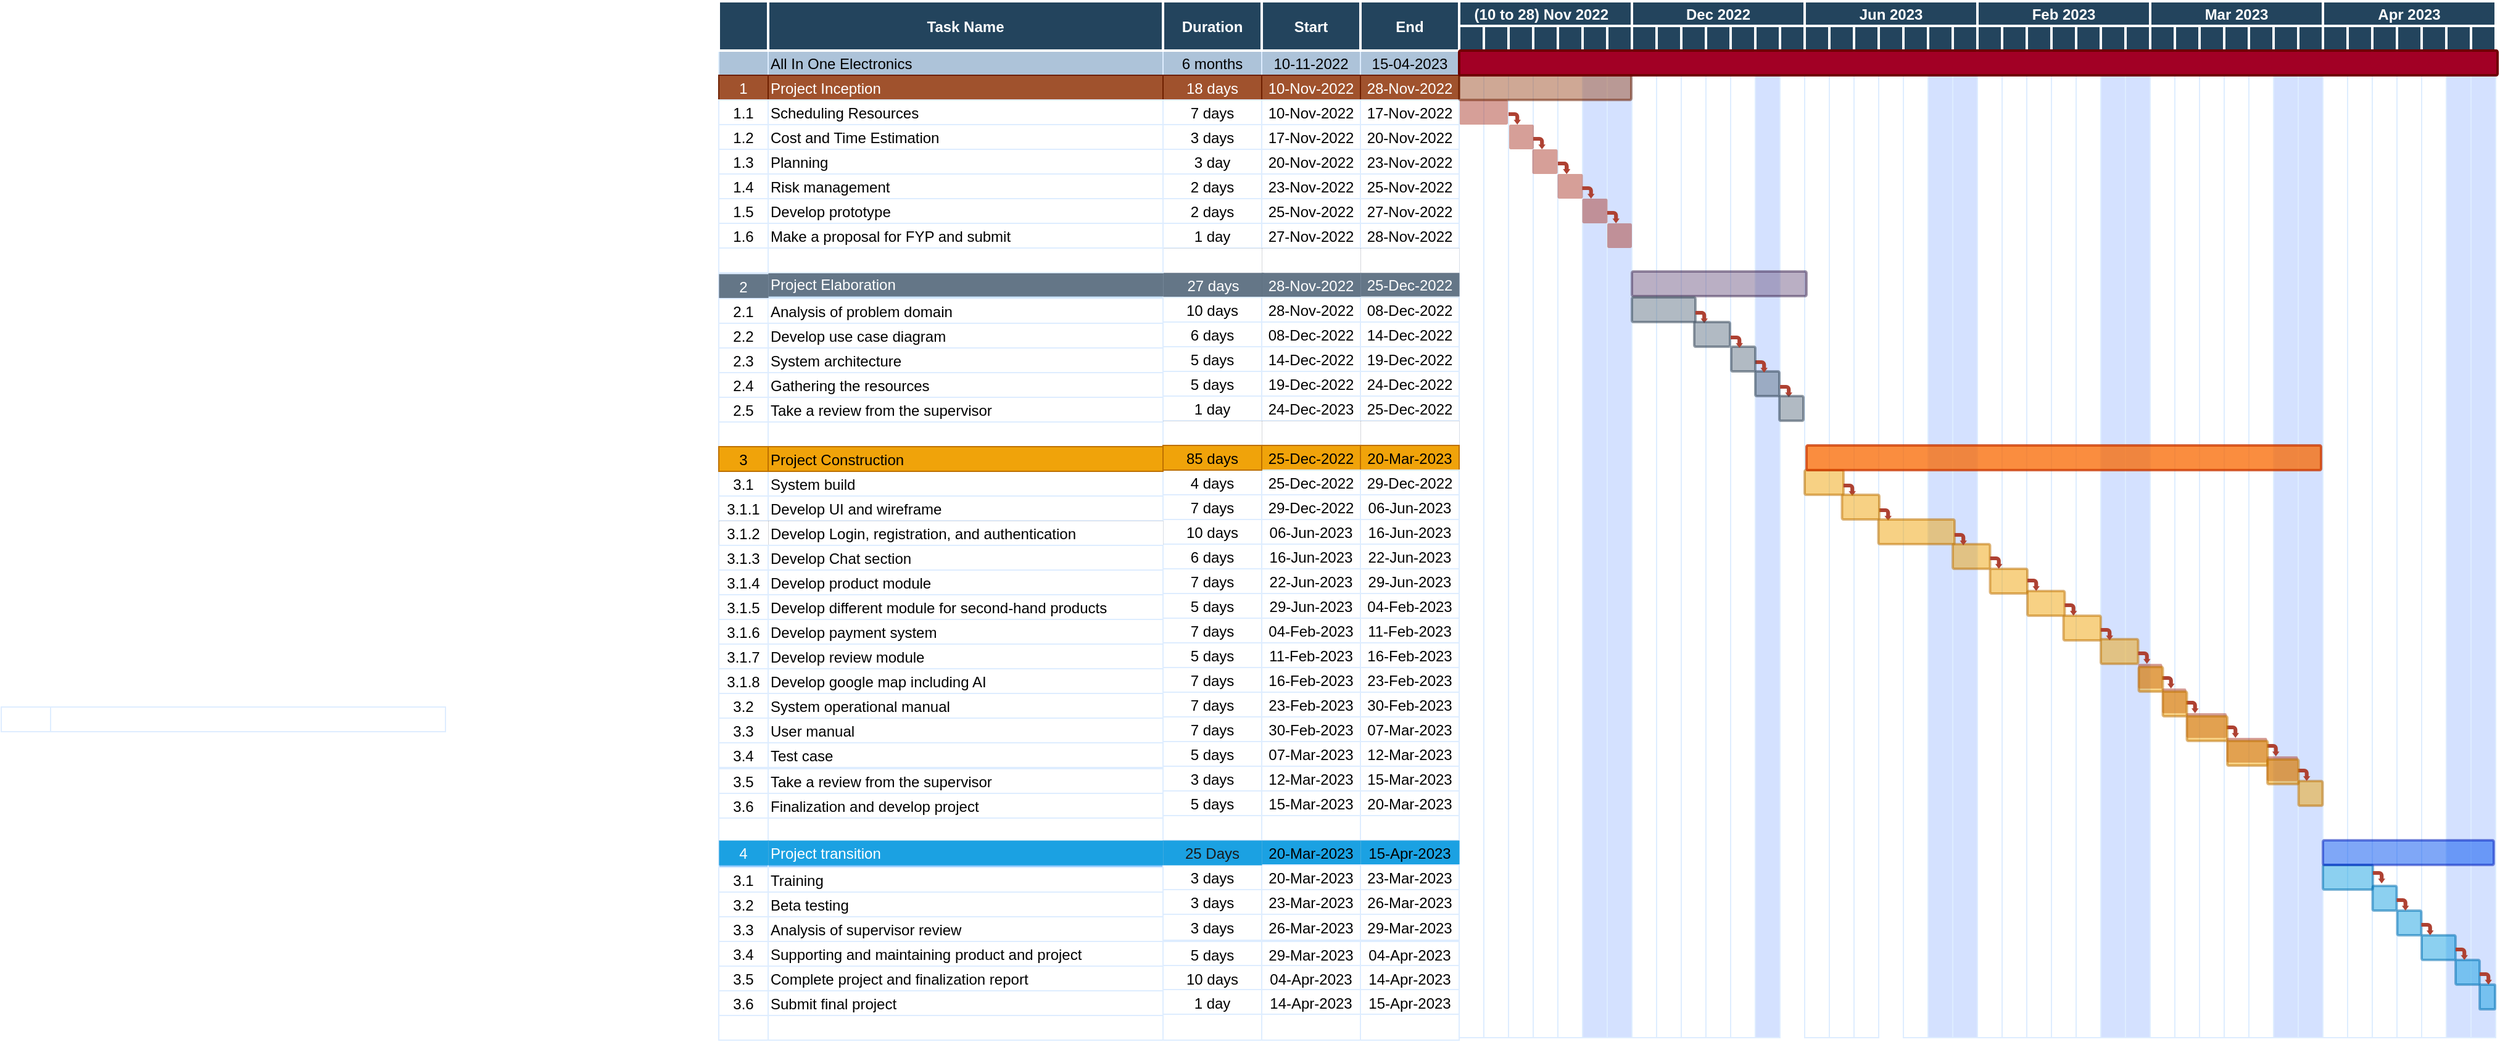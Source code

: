 <mxfile version="20.6.0" type="github" pages="2">
  <diagram name="Page-1" id="8378b5f6-a2b2-b727-a746-972ab9d02e00">
    <mxGraphModel dx="1997" dy="671" grid="0" gridSize="10" guides="1" tooltips="1" connect="0" arrows="1" fold="1" page="0" pageScale="1.5" pageWidth="1169" pageHeight="827" background="none" math="0" shadow="0">
      <root>
        <mxCell id="0" />
        <mxCell id="1" parent="0" />
        <mxCell id="63" value="1" style="strokeColor=#DEEDFF;fillColor=#ADC3D9" parent="1" vertex="1">
          <mxGeometry x="86.5" y="380" width="40" height="20" as="geometry" />
        </mxCell>
        <mxCell id="64" value="Complete project execution" style="align=left;strokeColor=#DEEDFF;fillColor=#ADC3D9" parent="1" vertex="1">
          <mxGeometry x="126.5" y="380" width="320" height="20" as="geometry" />
        </mxCell>
        <mxCell id="65" value="35 days" style="strokeColor=#DEEDFF;fillColor=#ADC3D9" parent="1" vertex="1">
          <mxGeometry x="446.5" y="380" width="80.0" height="20" as="geometry" />
        </mxCell>
        <mxCell id="66" value="16.04.12" style="strokeColor=#DEEDFF;fillColor=#ADC3D9" parent="1" vertex="1">
          <mxGeometry x="526.5" y="380" width="80.0" height="20" as="geometry" />
        </mxCell>
        <mxCell id="67" value="1.06.12" style="strokeColor=#DEEDFF;fillColor=#ADC3D9" parent="1" vertex="1">
          <mxGeometry x="606.5" y="380.0" width="80.0" height="20" as="geometry" />
        </mxCell>
        <mxCell id="68" value="" style="strokeColor=#DEEDFF" parent="1" vertex="1">
          <mxGeometry x="686.5" y="380" width="20" height="800" as="geometry" />
        </mxCell>
        <mxCell id="69" value="2" style="strokeColor=#DEEDFF;fillColor=#CCE5FF" parent="1" vertex="1">
          <mxGeometry x="86.5" y="400.0" width="40" height="20" as="geometry" />
        </mxCell>
        <mxCell id="70" value="Engineering" style="align=left;strokeColor=#DEEDFF;fillColor=#CCE5FF" parent="1" vertex="1">
          <mxGeometry x="126.5" y="400.0" width="320.0" height="20" as="geometry" />
        </mxCell>
        <mxCell id="71" value="35 days" style="strokeColor=#DEEDFF;fillColor=#CCE5FF" parent="1" vertex="1">
          <mxGeometry x="446.5" y="400.0" width="80.0" height="20" as="geometry" />
        </mxCell>
        <mxCell id="72" value="16.04.12" style="strokeColor=#DEEDFF;fillColor=#CCE5FF" parent="1" vertex="1">
          <mxGeometry x="526.5" y="400.0" width="80.0" height="20" as="geometry" />
        </mxCell>
        <mxCell id="73" value="1.06.12" style="strokeColor=#DEEDFF;fillColor=#CCE5FF" parent="1" vertex="1">
          <mxGeometry x="606.5" y="400.0" width="80.0" height="20" as="geometry" />
        </mxCell>
        <mxCell id="74" value="3" style="strokeColor=#DEEDFF" parent="1" vertex="1">
          <mxGeometry x="86.5" y="420.0" width="40" height="20" as="geometry" />
        </mxCell>
        <mxCell id="75" value="Project examination" style="align=left;strokeColor=#DEEDFF" parent="1" vertex="1">
          <mxGeometry x="126.5" y="420.0" width="320.0" height="20.0" as="geometry" />
        </mxCell>
        <mxCell id="76" value="1 day" style="strokeColor=#DEEDFF" parent="1" vertex="1">
          <mxGeometry x="446.5" y="420.0" width="80.0" height="20" as="geometry" />
        </mxCell>
        <mxCell id="77" value="16.04.12" style="strokeColor=#DEEDFF" parent="1" vertex="1">
          <mxGeometry x="526.5" y="420.0" width="80.0" height="20" as="geometry" />
        </mxCell>
        <mxCell id="78" value="16.04.12" style="strokeColor=#DEEDFF" parent="1" vertex="1">
          <mxGeometry x="606.5" y="420" width="80.0" height="20" as="geometry" />
        </mxCell>
        <mxCell id="79" value="4" style="strokeColor=#DEEDFF" parent="1" vertex="1">
          <mxGeometry x="86.5" y="440.0" width="40" height="20" as="geometry" />
        </mxCell>
        <mxCell id="80" value="Material specification" style="align=left;strokeColor=#DEEDFF" parent="1" vertex="1">
          <mxGeometry x="126.5" y="440.0" width="320" height="20" as="geometry" />
        </mxCell>
        <mxCell id="81" value="2 days" style="strokeColor=#DEEDFF" parent="1" vertex="1">
          <mxGeometry x="446.5" y="440.0" width="80.0" height="20" as="geometry" />
        </mxCell>
        <mxCell id="82" value="17.04.12" style="strokeColor=#DEEDFF" parent="1" vertex="1">
          <mxGeometry x="526.5" y="440.0" width="80.0" height="20" as="geometry" />
        </mxCell>
        <mxCell id="83" value="18.04.12" style="strokeColor=#DEEDFF" parent="1" vertex="1">
          <mxGeometry x="606.5" y="440.0" width="80.0" height="20" as="geometry" />
        </mxCell>
        <mxCell id="84" value="5" style="strokeColor=#DEEDFF" parent="1" vertex="1">
          <mxGeometry x="86.5" y="460.0" width="40" height="20" as="geometry" />
        </mxCell>
        <mxCell id="85" value="Material ordering" style="align=left;strokeColor=#DEEDFF" parent="1" vertex="1">
          <mxGeometry x="126.5" y="460.0" width="320.0" height="20" as="geometry" />
        </mxCell>
        <mxCell id="86" value="1 day" style="strokeColor=#DEEDFF" parent="1" vertex="1">
          <mxGeometry x="446.5" y="460.0" width="80.0" height="20" as="geometry" />
        </mxCell>
        <mxCell id="87" value="19.04.12" style="strokeColor=#DEEDFF" parent="1" vertex="1">
          <mxGeometry x="526.5" y="460.0" width="80.0" height="20" as="geometry" />
        </mxCell>
        <mxCell id="88" value="19.04.12" style="strokeColor=#DEEDFF" parent="1" vertex="1">
          <mxGeometry x="606.5" y="460.0" width="80.0" height="20" as="geometry" />
        </mxCell>
        <mxCell id="89" value="6" style="strokeColor=#DEEDFF" parent="1" vertex="1">
          <mxGeometry x="86.5" y="480.0" width="40" height="20" as="geometry" />
        </mxCell>
        <mxCell id="90" value="Equipment layouting" style="align=left;strokeColor=#DEEDFF" parent="1" vertex="1">
          <mxGeometry x="126.5" y="480.0" width="320.0" height="20" as="geometry" />
        </mxCell>
        <mxCell id="91" value="3 days" style="strokeColor=#DEEDFF" parent="1" vertex="1">
          <mxGeometry x="446.5" y="480.0" width="80.0" height="20" as="geometry" />
        </mxCell>
        <mxCell id="92" value="20.04.12" style="strokeColor=#DEEDFF" parent="1" vertex="1">
          <mxGeometry x="526.5" y="480.0" width="80.0" height="20" as="geometry" />
        </mxCell>
        <mxCell id="93" value="24.04.12" style="strokeColor=#DEEDFF" parent="1" vertex="1">
          <mxGeometry x="606.5" y="480.0" width="80.0" height="20" as="geometry" />
        </mxCell>
        <mxCell id="94" value="7" style="strokeColor=#DEEDFF" parent="1" vertex="1">
          <mxGeometry x="86.5" y="500.0" width="40" height="20" as="geometry" />
        </mxCell>
        <mxCell id="95" value="Supervision and meetings" style="align=left;strokeColor=#DEEDFF" parent="1" vertex="1">
          <mxGeometry x="126.5" y="500.0" width="320.0" height="20" as="geometry" />
        </mxCell>
        <mxCell id="96" value="27 days" style="strokeColor=#DEEDFF" parent="1" vertex="1">
          <mxGeometry x="446.5" y="500.0" width="80.0" height="20" as="geometry" />
        </mxCell>
        <mxCell id="97" value="25.04.12" style="strokeColor=#DEEDFF" parent="1" vertex="1">
          <mxGeometry x="526.5" y="500.0" width="80.0" height="20" as="geometry" />
        </mxCell>
        <mxCell id="98" value="31.05.12" style="strokeColor=#DEEDFF" parent="1" vertex="1">
          <mxGeometry x="606.5" y="500.0" width="80.0" height="20" as="geometry" />
        </mxCell>
        <mxCell id="99" value="8" style="strokeColor=#DEEDFF" parent="1" vertex="1">
          <mxGeometry x="86.5" y="520.0" width="40" height="20" as="geometry" />
        </mxCell>
        <mxCell id="100" value="Bill of works" style="align=left;strokeColor=#DEEDFF" parent="1" vertex="1">
          <mxGeometry x="126.5" y="520.0" width="320.0" height="20" as="geometry" />
        </mxCell>
        <mxCell id="101" value="1 day" style="strokeColor=#DEEDFF" parent="1" vertex="1">
          <mxGeometry x="446.5" y="520.0" width="80.0" height="20" as="geometry" />
        </mxCell>
        <mxCell id="102" value="1.06.12" style="strokeColor=#DEEDFF" parent="1" vertex="1">
          <mxGeometry x="526.5" y="520.0" width="80.0" height="20" as="geometry" />
        </mxCell>
        <mxCell id="103" value="1.06.12" style="strokeColor=#DEEDFF" parent="1" vertex="1">
          <mxGeometry x="606.5" y="520.0" width="80.0" height="20" as="geometry" />
        </mxCell>
        <mxCell id="104" value="9" style="strokeColor=#DEEDFF;fillColor=#CCE5FF" parent="1" vertex="1">
          <mxGeometry x="86.5" y="561.0" width="40" height="20" as="geometry" />
        </mxCell>
        <mxCell id="105" value="Workshop" style="align=left;strokeColor=#DEEDFF;fillColor=#CCE5FF" parent="1" vertex="1">
          <mxGeometry x="126.5" y="561.0" width="320.0" height="20.0" as="geometry" />
        </mxCell>
        <mxCell id="106" value="20 days" style="strokeColor=#DEEDFF;fillColor=#CCE5FF" parent="1" vertex="1">
          <mxGeometry x="446.5" y="540.0" width="80.0" height="20" as="geometry" />
        </mxCell>
        <mxCell id="107" value="24.04.12" style="strokeColor=#DEEDFF;fillColor=#CCE5FF" parent="1" vertex="1">
          <mxGeometry x="526.5" y="540.0" width="80.0" height="20" as="geometry" />
        </mxCell>
        <mxCell id="108" value="21.05.12" style="strokeColor=#DEEDFF;fillColor=#CCE5FF" parent="1" vertex="1">
          <mxGeometry x="606.5" y="540.0" width="80.0" height="20" as="geometry" />
        </mxCell>
        <mxCell id="109" value="10" style="strokeColor=#DEEDFF" parent="1" vertex="1">
          <mxGeometry x="86.5" y="581.0" width="40" height="20" as="geometry" />
        </mxCell>
        <mxCell id="110" value="Project examination and material comparison" style="align=left;strokeColor=#DEEDFF" parent="1" vertex="1">
          <mxGeometry x="126.5" y="581.0" width="320.0" height="20" as="geometry" />
        </mxCell>
        <mxCell id="111" value="2 days" style="strokeColor=#DEEDFF" parent="1" vertex="1">
          <mxGeometry x="446.5" y="560.0" width="80.0" height="20" as="geometry" />
        </mxCell>
        <mxCell id="112" value="24.04.12" style="strokeColor=#DEEDFF" parent="1" vertex="1">
          <mxGeometry x="526.5" y="560.0" width="80.0" height="20" as="geometry" />
        </mxCell>
        <mxCell id="113" value="25.04.12" style="strokeColor=#DEEDFF" parent="1" vertex="1">
          <mxGeometry x="606.5" y="560.0" width="80.0" height="20" as="geometry" />
        </mxCell>
        <mxCell id="114" value="11" style="strokeColor=#DEEDFF" parent="1" vertex="1">
          <mxGeometry x="86.5" y="601.0" width="40" height="20" as="geometry" />
        </mxCell>
        <mxCell id="115" value="Preparing distribution boards" style="align=left;strokeColor=#DEEDFF" parent="1" vertex="1">
          <mxGeometry x="126.5" y="601.0" width="320.0" height="20" as="geometry" />
        </mxCell>
        <mxCell id="116" value="2 days" style="strokeColor=#DEEDFF" parent="1" vertex="1">
          <mxGeometry x="446.5" y="580.0" width="80.0" height="20" as="geometry" />
        </mxCell>
        <mxCell id="117" value="26.04.12" style="strokeColor=#DEEDFF" parent="1" vertex="1">
          <mxGeometry x="526.5" y="580.0" width="80.0" height="20" as="geometry" />
        </mxCell>
        <mxCell id="118" value="27.04.12" style="strokeColor=#DEEDFF" parent="1" vertex="1">
          <mxGeometry x="606.5" y="580.0" width="80.0" height="20" as="geometry" />
        </mxCell>
        <mxCell id="119" value="12" style="strokeColor=#DEEDFF" parent="1" vertex="1">
          <mxGeometry x="86.5" y="621.0" width="40" height="20" as="geometry" />
        </mxCell>
        <mxCell id="120" value="Mounting equipment" style="align=left;strokeColor=#DEEDFF" parent="1" vertex="1">
          <mxGeometry x="126.5" y="621.0" width="320" height="20" as="geometry" />
        </mxCell>
        <mxCell id="121" value="3 days" style="strokeColor=#DEEDFF" parent="1" vertex="1">
          <mxGeometry x="446.5" y="600.0" width="80.0" height="20" as="geometry" />
        </mxCell>
        <mxCell id="122" value="30.04.12" style="strokeColor=#DEEDFF" parent="1" vertex="1">
          <mxGeometry x="526.5" y="600.0" width="80.0" height="20" as="geometry" />
        </mxCell>
        <mxCell id="123" value="2.05.12" style="strokeColor=#DEEDFF" parent="1" vertex="1">
          <mxGeometry x="606.5" y="600.0" width="80.0" height="20" as="geometry" />
        </mxCell>
        <mxCell id="124" value="13" style="strokeColor=#DEEDFF" parent="1" vertex="1">
          <mxGeometry x="86.5" y="641.0" width="40" height="20" as="geometry" />
        </mxCell>
        <mxCell id="125" value="Wiring" style="align=left;strokeColor=#DEEDFF" parent="1" vertex="1">
          <mxGeometry x="126.5" y="641.0" width="320" height="20" as="geometry" />
        </mxCell>
        <mxCell id="126" value="10 days" style="strokeColor=#DEEDFF" parent="1" vertex="1">
          <mxGeometry x="446.5" y="620.0" width="80.0" height="20" as="geometry" />
        </mxCell>
        <mxCell id="127" value="3.05.12" style="strokeColor=#DEEDFF" parent="1" vertex="1">
          <mxGeometry x="526.5" y="620.0" width="80.0" height="20" as="geometry" />
        </mxCell>
        <mxCell id="128" value="16.05.12" style="strokeColor=#DEEDFF" parent="1" vertex="1">
          <mxGeometry x="606.5" y="620.0" width="80.0" height="20" as="geometry" />
        </mxCell>
        <mxCell id="129" value="14" style="strokeColor=#DEEDFF" parent="1" vertex="1">
          <mxGeometry x="86.5" y="661.0" width="40" height="20" as="geometry" />
        </mxCell>
        <mxCell id="130" value="Testing" style="align=left;strokeColor=#DEEDFF" parent="1" vertex="1">
          <mxGeometry x="126.5" y="661.0" width="320.0" height="20" as="geometry" />
        </mxCell>
        <mxCell id="131" value="2 days" style="strokeColor=#DEEDFF" parent="1" vertex="1">
          <mxGeometry x="446.5" y="640.0" width="80.0" height="20" as="geometry" />
        </mxCell>
        <mxCell id="132" value="17.05.12" style="strokeColor=#DEEDFF" parent="1" vertex="1">
          <mxGeometry x="526.5" y="640.0" width="80.0" height="20" as="geometry" />
        </mxCell>
        <mxCell id="133" value="18.05.12" style="strokeColor=#DEEDFF" parent="1" vertex="1">
          <mxGeometry x="606.5" y="640.0" width="80.0" height="20" as="geometry" />
        </mxCell>
        <mxCell id="136" value="1 day" style="strokeColor=#DEEDFF;fillColor=#FFFFFF" parent="1" vertex="1">
          <mxGeometry x="446.5" y="660.0" width="80.0" height="20" as="geometry" />
        </mxCell>
        <mxCell id="137" value="21.05.12" style="strokeColor=#DEEDFF;fillColor=#FFFFFF" parent="1" vertex="1">
          <mxGeometry x="526.5" y="660.0" width="80.0" height="20" as="geometry" />
        </mxCell>
        <mxCell id="138" value="21.05.12" style="strokeColor=#DEEDFF;fillColor=#FFFFFF" parent="1" vertex="1">
          <mxGeometry x="606.5" y="660.0" width="80.0" height="20" as="geometry" />
        </mxCell>
        <mxCell id="141" value="31 days" style="strokeColor=#DEEDFF;fillColor=#CCE5FF" parent="1" vertex="1">
          <mxGeometry x="446.5" y="680.0" width="80.0" height="20" as="geometry" />
        </mxCell>
        <mxCell id="142" value="19.04.12" style="strokeColor=#DEEDFF;fillColor=#CCE5FF" parent="1" vertex="1">
          <mxGeometry x="526.5" y="680.0" width="80.0" height="20" as="geometry" />
        </mxCell>
        <mxCell id="143" value="31.05.12" style="strokeColor=#DEEDFF;fillColor=#CCE5FF" parent="1" vertex="1">
          <mxGeometry x="606.5" y="680.0" width="80.0" height="20" as="geometry" />
        </mxCell>
        <mxCell id="146" value="7 days" style="strokeColor=#DEEDFF" parent="1" vertex="1">
          <mxGeometry x="446.5" y="700.0" width="80.0" height="20" as="geometry" />
        </mxCell>
        <mxCell id="147" value="19.04.12" style="strokeColor=#DEEDFF" parent="1" vertex="1">
          <mxGeometry x="526.5" y="700.0" width="80.0" height="20" as="geometry" />
        </mxCell>
        <mxCell id="148" value="27.04.12" style="strokeColor=#DEEDFF" parent="1" vertex="1">
          <mxGeometry x="606.5" y="700.0" width="80.0" height="20" as="geometry" />
        </mxCell>
        <mxCell id="151" value="4 days" style="strokeColor=#DEEDFF" parent="1" vertex="1">
          <mxGeometry x="446.5" y="720.0" width="80.0" height="20" as="geometry" />
        </mxCell>
        <mxCell id="152" value="30.04.12" style="strokeColor=#DEEDFF" parent="1" vertex="1">
          <mxGeometry x="526.5" y="720.0" width="80.0" height="20" as="geometry" />
        </mxCell>
        <mxCell id="153" value="3.05.12" style="strokeColor=#DEEDFF" parent="1" vertex="1">
          <mxGeometry x="606.5" y="720.0" width="80.0" height="20" as="geometry" />
        </mxCell>
        <mxCell id="156" value="13 days" style="strokeColor=#DEEDFF" parent="1" vertex="1">
          <mxGeometry x="446.5" y="740.0" width="80.0" height="20" as="geometry" />
        </mxCell>
        <mxCell id="157" value="4.05.12" style="strokeColor=#DEEDFF" parent="1" vertex="1">
          <mxGeometry x="526.5" y="740.0" width="80.0" height="20" as="geometry" />
        </mxCell>
        <mxCell id="158" value="22.05.12" style="strokeColor=#DEEDFF" parent="1" vertex="1">
          <mxGeometry x="606.5" y="740.0" width="80.0" height="20" as="geometry" />
        </mxCell>
        <mxCell id="161" value="1 day" style="strokeColor=#DEEDFF" parent="1" vertex="1">
          <mxGeometry x="446.5" y="760.0" width="80.0" height="20" as="geometry" />
        </mxCell>
        <mxCell id="162" value="23.05.12" style="strokeColor=#DEEDFF" parent="1" vertex="1">
          <mxGeometry x="526.5" y="760.0" width="80.0" height="20" as="geometry" />
        </mxCell>
        <mxCell id="163" value="23.05.12" style="strokeColor=#DEEDFF" parent="1" vertex="1">
          <mxGeometry x="606.5" y="760.0" width="80.0" height="20" as="geometry" />
        </mxCell>
        <mxCell id="166" value="4 days" style="strokeColor=#DEEDFF" parent="1" vertex="1">
          <mxGeometry x="446.5" y="780.0" width="80.0" height="20" as="geometry" />
        </mxCell>
        <mxCell id="167" value="24.05.12" style="strokeColor=#DEEDFF" parent="1" vertex="1">
          <mxGeometry x="526.5" y="780.0" width="80.0" height="20" as="geometry" />
        </mxCell>
        <mxCell id="168" value="29.05.12" style="strokeColor=#DEEDFF" parent="1" vertex="1">
          <mxGeometry x="606.5" y="780.0" width="80.0" height="20" as="geometry" />
        </mxCell>
        <mxCell id="171" value="2 days" style="strokeColor=#DEEDFF" parent="1" vertex="1">
          <mxGeometry x="446.5" y="800.0" width="80.0" height="20" as="geometry" />
        </mxCell>
        <mxCell id="172" value="30.05.12" style="strokeColor=#DEEDFF" parent="1" vertex="1">
          <mxGeometry x="526.5" y="800.0" width="80.0" height="20" as="geometry" />
        </mxCell>
        <mxCell id="173" value="31.05.12" style="strokeColor=#DEEDFF" parent="1" vertex="1">
          <mxGeometry x="606.5" y="800.0" width="80.0" height="20" as="geometry" />
        </mxCell>
        <mxCell id="174" value="23" style="strokeColor=#DEEDFF" parent="1" vertex="1">
          <mxGeometry x="86.5" y="701.0" width="40" height="20" as="geometry" />
        </mxCell>
        <mxCell id="175" value="" style="align=left;strokeColor=#DEEDFF" parent="1" vertex="1">
          <mxGeometry x="126.5" y="701.0" width="320.0" height="20" as="geometry" />
        </mxCell>
        <mxCell id="176" value="" style="strokeColor=#DEEDFF" parent="1" vertex="1">
          <mxGeometry x="446.5" y="820.0" width="80.0" height="20" as="geometry" />
        </mxCell>
        <mxCell id="177" value="" style="strokeColor=#DEEDFF" parent="1" vertex="1">
          <mxGeometry x="526.5" y="820.0" width="80.0" height="20" as="geometry" />
        </mxCell>
        <mxCell id="178" value="" style="strokeColor=#DEEDFF" parent="1" vertex="1">
          <mxGeometry x="606.5" y="820.0" width="80.0" height="20" as="geometry" />
        </mxCell>
        <mxCell id="179" value="24" style="strokeColor=#DEEDFF" parent="1" vertex="1">
          <mxGeometry x="86.5" y="721.0" width="40" height="20" as="geometry" />
        </mxCell>
        <mxCell id="180" value="" style="align=left;strokeColor=#DEEDFF" parent="1" vertex="1">
          <mxGeometry x="126.5" y="721.0" width="320.0" height="20" as="geometry" />
        </mxCell>
        <mxCell id="181" value="" style="strokeColor=#DEEDFF" parent="1" vertex="1">
          <mxGeometry x="446.5" y="840.0" width="80.0" height="20" as="geometry" />
        </mxCell>
        <mxCell id="182" value="" style="strokeColor=#DEEDFF" parent="1" vertex="1">
          <mxGeometry x="526.5" y="840.0" width="80.0" height="20" as="geometry" />
        </mxCell>
        <mxCell id="183" value="" style="strokeColor=#DEEDFF" parent="1" vertex="1">
          <mxGeometry x="606.5" y="840.0" width="80.0" height="20" as="geometry" />
        </mxCell>
        <mxCell id="184" value="25" style="strokeColor=#DEEDFF" parent="1" vertex="1">
          <mxGeometry x="86.5" y="901.0" width="40" height="20" as="geometry" />
        </mxCell>
        <mxCell id="185" value="" style="align=left;strokeColor=#DEEDFF" parent="1" vertex="1">
          <mxGeometry x="126.5" y="901.0" width="320.0" height="20" as="geometry" />
        </mxCell>
        <mxCell id="186" value="" style="strokeColor=#DEEDFF" parent="1" vertex="1">
          <mxGeometry x="446.5" y="860.0" width="80.0" height="20" as="geometry" />
        </mxCell>
        <mxCell id="187" value="" style="strokeColor=#DEEDFF" parent="1" vertex="1">
          <mxGeometry x="526.5" y="860.0" width="80.0" height="20" as="geometry" />
        </mxCell>
        <mxCell id="188" value="" style="strokeColor=#DEEDFF" parent="1" vertex="1">
          <mxGeometry x="606.5" y="860.0" width="80.0" height="20" as="geometry" />
        </mxCell>
        <mxCell id="189" value="26" style="strokeColor=#DEEDFF" parent="1" vertex="1">
          <mxGeometry x="86.5" y="921.0" width="40" height="20" as="geometry" />
        </mxCell>
        <mxCell id="190" value="" style="align=left;strokeColor=#DEEDFF" parent="1" vertex="1">
          <mxGeometry x="126.5" y="921.0" width="320.0" height="20" as="geometry" />
        </mxCell>
        <mxCell id="191" value="" style="strokeColor=#DEEDFF" parent="1" vertex="1">
          <mxGeometry x="446.5" y="880.0" width="80.0" height="20" as="geometry" />
        </mxCell>
        <mxCell id="192" value="" style="strokeColor=#DEEDFF" parent="1" vertex="1">
          <mxGeometry x="526.5" y="880.0" width="80.0" height="20" as="geometry" />
        </mxCell>
        <mxCell id="193" value="" style="strokeColor=#DEEDFF" parent="1" vertex="1">
          <mxGeometry x="606.5" y="880.0" width="80.0" height="20" as="geometry" />
        </mxCell>
        <mxCell id="194" value="" style="strokeColor=#DEEDFF" parent="1" vertex="1">
          <mxGeometry x="706.5" y="380" width="20" height="800" as="geometry" />
        </mxCell>
        <mxCell id="195" value="" style="strokeColor=#DEEDFF" parent="1" vertex="1">
          <mxGeometry x="726.5" y="380" width="20" height="800" as="geometry" />
        </mxCell>
        <mxCell id="196" value="" style="strokeColor=#DEEDFF" parent="1" vertex="1">
          <mxGeometry x="746.5" y="380" width="20" height="800" as="geometry" />
        </mxCell>
        <mxCell id="197" value="" style="strokeColor=#DEEDFF" parent="1" vertex="1">
          <mxGeometry x="766.5" y="380" width="20" height="800" as="geometry" />
        </mxCell>
        <mxCell id="198" value="" style="strokeColor=#DEEDFF;fillColor=#D4E1FF" parent="1" vertex="1">
          <mxGeometry x="786.5" y="380" width="20" height="800" as="geometry" />
        </mxCell>
        <mxCell id="199" value="" style="strokeColor=#DEEDFF;fillColor=#D4E1FF" parent="1" vertex="1">
          <mxGeometry x="806.5" y="380" width="20" height="800" as="geometry" />
        </mxCell>
        <mxCell id="200" value="" style="strokeColor=#DEEDFF" parent="1" vertex="1">
          <mxGeometry x="826.5" y="380" width="20" height="800" as="geometry" />
        </mxCell>
        <mxCell id="201" value="" style="strokeColor=#DEEDFF" parent="1" vertex="1">
          <mxGeometry x="846.5" y="380" width="20" height="800" as="geometry" />
        </mxCell>
        <mxCell id="202" value="" style="strokeColor=#DEEDFF" parent="1" vertex="1">
          <mxGeometry x="866.5" y="380" width="20" height="800" as="geometry" />
        </mxCell>
        <mxCell id="203" value="" style="strokeColor=#DEEDFF" parent="1" vertex="1">
          <mxGeometry x="886.5" y="380" width="20" height="800" as="geometry" />
        </mxCell>
        <mxCell id="204" value="" style="strokeColor=#DEEDFF" parent="1" vertex="1">
          <mxGeometry x="906.5" y="380" width="20" height="800" as="geometry" />
        </mxCell>
        <mxCell id="205" value="" style="strokeColor=#DEEDFF;fillColor=#D4E1FF" parent="1" vertex="1">
          <mxGeometry x="926.5" y="380" width="20" height="800" as="geometry" />
        </mxCell>
        <mxCell id="207" value="" style="strokeColor=#DEEDFF" parent="1" vertex="1">
          <mxGeometry x="966.5" y="380.0" width="20" height="800" as="geometry" />
        </mxCell>
        <mxCell id="208" value="" style="strokeColor=#DEEDFF" parent="1" vertex="1">
          <mxGeometry x="986.5" y="380.0" width="20" height="800" as="geometry" />
        </mxCell>
        <mxCell id="209" value="" style="strokeColor=#DEEDFF" parent="1" vertex="1">
          <mxGeometry x="1006.5" y="380.0" width="20" height="800" as="geometry" />
        </mxCell>
        <mxCell id="211" value="" style="strokeColor=#DEEDFF" parent="1" vertex="1">
          <mxGeometry x="1046.5" y="380.0" width="20" height="800" as="geometry" />
        </mxCell>
        <mxCell id="212" value="" style="strokeColor=#DEEDFF;fillColor=#D4E1FF" parent="1" vertex="1">
          <mxGeometry x="1066.5" y="380.0" width="20" height="800" as="geometry" />
        </mxCell>
        <mxCell id="213" value="" style="strokeColor=#DEEDFF;fillColor=#D4E1FF" parent="1" vertex="1">
          <mxGeometry x="1086.5" y="380.0" width="20" height="800" as="geometry" />
        </mxCell>
        <mxCell id="214" value="" style="strokeColor=#DEEDFF" parent="1" vertex="1">
          <mxGeometry x="1106.5" y="380.0" width="20" height="800" as="geometry" />
        </mxCell>
        <mxCell id="215" value="" style="strokeColor=#DEEDFF" parent="1" vertex="1">
          <mxGeometry x="1126.5" y="380.0" width="20" height="800" as="geometry" />
        </mxCell>
        <mxCell id="216" value="" style="strokeColor=#DEEDFF" parent="1" vertex="1">
          <mxGeometry x="1146.5" y="380.0" width="20" height="800" as="geometry" />
        </mxCell>
        <mxCell id="217" value="" style="strokeColor=#DEEDFF" parent="1" vertex="1">
          <mxGeometry x="1166.5" y="380.0" width="20" height="800" as="geometry" />
        </mxCell>
        <mxCell id="218" value="" style="strokeColor=#DEEDFF" parent="1" vertex="1">
          <mxGeometry x="1186.5" y="380.0" width="20" height="800" as="geometry" />
        </mxCell>
        <mxCell id="219" value="" style="strokeColor=#DEEDFF;fillColor=#D4E1FF" parent="1" vertex="1">
          <mxGeometry x="1206.5" y="380.0" width="20" height="800" as="geometry" />
        </mxCell>
        <mxCell id="220" value="" style="strokeColor=#DEEDFF;fillColor=#D4E1FF" parent="1" vertex="1">
          <mxGeometry x="1226.5" y="380.0" width="20" height="800" as="geometry" />
        </mxCell>
        <mxCell id="221" value="" style="strokeColor=#DEEDFF" parent="1" vertex="1">
          <mxGeometry x="1246.5" y="380.0" width="20" height="800" as="geometry" />
        </mxCell>
        <mxCell id="222" value="" style="strokeColor=#DEEDFF" parent="1" vertex="1">
          <mxGeometry x="1266.5" y="380.0" width="20" height="800" as="geometry" />
        </mxCell>
        <mxCell id="223" value="" style="strokeColor=#DEEDFF" parent="1" vertex="1">
          <mxGeometry x="1286.5" y="380.0" width="20" height="800" as="geometry" />
        </mxCell>
        <mxCell id="224" value="" style="strokeColor=#DEEDFF" parent="1" vertex="1">
          <mxGeometry x="1306.5" y="380.0" width="20" height="800" as="geometry" />
        </mxCell>
        <mxCell id="225" value="" style="strokeColor=#DEEDFF" parent="1" vertex="1">
          <mxGeometry x="1326.5" y="380.0" width="20" height="800" as="geometry" />
        </mxCell>
        <mxCell id="226" value="" style="strokeColor=#DEEDFF;fillColor=#D4E1FF" parent="1" vertex="1">
          <mxGeometry x="1346.5" y="380.0" width="20" height="800" as="geometry" />
        </mxCell>
        <mxCell id="227" value="" style="strokeColor=#DEEDFF;fillColor=#D4E1FF" parent="1" vertex="1">
          <mxGeometry x="1366.5" y="380.0" width="20" height="800" as="geometry" />
        </mxCell>
        <mxCell id="228" value="" style="strokeColor=#DEEDFF" parent="1" vertex="1">
          <mxGeometry x="1386.5" y="380.0" width="20" height="800" as="geometry" />
        </mxCell>
        <mxCell id="229" value="" style="strokeColor=#DEEDFF" parent="1" vertex="1">
          <mxGeometry x="1406.5" y="380.0" width="20" height="800" as="geometry" />
        </mxCell>
        <mxCell id="230" value="" style="strokeColor=#DEEDFF" parent="1" vertex="1">
          <mxGeometry x="1426.5" y="380.0" width="20" height="800" as="geometry" />
        </mxCell>
        <mxCell id="231" value="" style="strokeColor=#DEEDFF" parent="1" vertex="1">
          <mxGeometry x="1446.5" y="380.0" width="20" height="800" as="geometry" />
        </mxCell>
        <mxCell id="232" value="" style="strokeColor=#DEEDFF" parent="1" vertex="1">
          <mxGeometry x="1466.5" y="380.0" width="20" height="800" as="geometry" />
        </mxCell>
        <mxCell id="233" value="" style="strokeColor=#DEEDFF;fillColor=#D4E1FF" parent="1" vertex="1">
          <mxGeometry x="1486.5" y="380.0" width="20" height="800" as="geometry" />
        </mxCell>
        <mxCell id="234" value="" style="strokeColor=#DEEDFF;fillColor=#D4E1FF" parent="1" vertex="1">
          <mxGeometry x="1506.5" y="380.0" width="20" height="800" as="geometry" />
        </mxCell>
        <mxCell id="2" value="Task Name" style="fillColor=#23445D;strokeColor=#FFFFFF;strokeWidth=2;fontColor=#FFFFFF;fontStyle=1" parent="1" vertex="1">
          <mxGeometry x="126.5" y="340" width="320" height="40" as="geometry" />
        </mxCell>
        <mxCell id="3" value="" style="fillColor=#23445D;strokeColor=#FFFFFF;strokeWidth=2;fontColor=#FFFFFF;fontStyle=1" parent="1" vertex="1">
          <mxGeometry x="86.5" y="340" width="40" height="40" as="geometry" />
        </mxCell>
        <mxCell id="4" value="16 Apr 12" style="fillColor=#23445D;strokeColor=#FFFFFF;strokeWidth=2;fontColor=#FFFFFF;fontStyle=1" parent="1" vertex="1">
          <mxGeometry x="686.5" y="340.0" width="140" height="20" as="geometry" />
        </mxCell>
        <mxCell id="5" value="M" style="fillColor=#23445D;strokeColor=#FFFFFF;strokeWidth=2;fontColor=#FFFFFF;fontStyle=1" parent="1" vertex="1">
          <mxGeometry x="686.5" y="360.0" width="20" height="20" as="geometry" />
        </mxCell>
        <mxCell id="6" value="T" style="fillColor=#23445D;strokeColor=#FFFFFF;strokeWidth=2;fontColor=#FFFFFF;fontStyle=1" parent="1" vertex="1">
          <mxGeometry x="706.5" y="360.0" width="20" height="20" as="geometry" />
        </mxCell>
        <mxCell id="7" value="W" style="fillColor=#23445D;strokeColor=#FFFFFF;strokeWidth=2;fontColor=#FFFFFF;fontStyle=1" parent="1" vertex="1">
          <mxGeometry x="726.5" y="360.0" width="20" height="20" as="geometry" />
        </mxCell>
        <mxCell id="8" value="T" style="fillColor=#23445D;strokeColor=#FFFFFF;strokeWidth=2;fontColor=#FFFFFF;fontStyle=1" parent="1" vertex="1">
          <mxGeometry x="746.5" y="360.0" width="20" height="20" as="geometry" />
        </mxCell>
        <mxCell id="9" value="F" style="fillColor=#23445D;strokeColor=#FFFFFF;strokeWidth=2;fontColor=#FFFFFF;fontStyle=1" parent="1" vertex="1">
          <mxGeometry x="766.5" y="360.0" width="20" height="20" as="geometry" />
        </mxCell>
        <mxCell id="10" value="" style="fillColor=#23445D;strokeColor=#FFFFFF;strokeWidth=2;fontColor=#FFFFFF;fontStyle=1" parent="1" vertex="1">
          <mxGeometry x="786.5" y="360.0" width="20" height="20" as="geometry" />
        </mxCell>
        <mxCell id="11" value="S" style="fillColor=#23445D;strokeColor=#FFFFFF;strokeWidth=2;fontColor=#FFFFFF;fontStyle=1" parent="1" vertex="1">
          <mxGeometry x="806.5" y="360.0" width="20" height="20" as="geometry" />
        </mxCell>
        <mxCell id="12" value="Duration" style="fillColor=#23445D;strokeColor=#FFFFFF;strokeWidth=2;fontColor=#FFFFFF;fontStyle=1" parent="1" vertex="1">
          <mxGeometry x="446.5" y="340.0" width="80.0" height="40.0" as="geometry" />
        </mxCell>
        <mxCell id="13" value="Start" style="fillColor=#23445D;strokeColor=#FFFFFF;strokeWidth=2;fontColor=#FFFFFF;fontStyle=1" parent="1" vertex="1">
          <mxGeometry x="526.5" y="340.0" width="80.0" height="40.0" as="geometry" />
        </mxCell>
        <mxCell id="14" value="ETA" style="fillColor=#23445D;strokeColor=#FFFFFF;strokeWidth=2;fontColor=#FFFFFF;fontStyle=1" parent="1" vertex="1">
          <mxGeometry x="606.5" y="340.0" width="80.0" height="40.0" as="geometry" />
        </mxCell>
        <mxCell id="15" value="23 Apr 12" style="fillColor=#23445D;strokeColor=#FFFFFF;strokeWidth=2;fontColor=#FFFFFF;fontStyle=1" parent="1" vertex="1">
          <mxGeometry x="826.5" y="340.0" width="140" height="20" as="geometry" />
        </mxCell>
        <mxCell id="16" value="M" style="fillColor=#23445D;strokeColor=#FFFFFF;strokeWidth=2;fontColor=#FFFFFF;fontStyle=1" parent="1" vertex="1">
          <mxGeometry x="826.5" y="360.0" width="20" height="20" as="geometry" />
        </mxCell>
        <mxCell id="17" value="T" style="fillColor=#23445D;strokeColor=#FFFFFF;strokeWidth=2;fontColor=#FFFFFF;fontStyle=1" parent="1" vertex="1">
          <mxGeometry x="846.5" y="360.0" width="20" height="20" as="geometry" />
        </mxCell>
        <mxCell id="18" value="W" style="fillColor=#23445D;strokeColor=#FFFFFF;strokeWidth=2;fontColor=#FFFFFF;fontStyle=1" parent="1" vertex="1">
          <mxGeometry x="866.5" y="360.0" width="20" height="20" as="geometry" />
        </mxCell>
        <mxCell id="19" value="T" style="fillColor=#23445D;strokeColor=#FFFFFF;strokeWidth=2;fontColor=#FFFFFF;fontStyle=1" parent="1" vertex="1">
          <mxGeometry x="886.5" y="360.0" width="20" height="20" as="geometry" />
        </mxCell>
        <mxCell id="20" value="F" style="fillColor=#23445D;strokeColor=#FFFFFF;strokeWidth=2;fontColor=#FFFFFF;fontStyle=1" parent="1" vertex="1">
          <mxGeometry x="906.5" y="360.0" width="20" height="20" as="geometry" />
        </mxCell>
        <mxCell id="21" value="S" style="fillColor=#23445D;strokeColor=#FFFFFF;strokeWidth=2;fontColor=#FFFFFF;fontStyle=1" parent="1" vertex="1">
          <mxGeometry x="926.5" y="360.0" width="20" height="20" as="geometry" />
        </mxCell>
        <mxCell id="22" value="S" style="fillColor=#23445D;strokeColor=#FFFFFF;strokeWidth=2;fontColor=#FFFFFF;fontStyle=1" parent="1" vertex="1">
          <mxGeometry x="946.5" y="360.0" width="20" height="20" as="geometry" />
        </mxCell>
        <mxCell id="23" value="30 Apr 12" style="fillColor=#23445D;strokeColor=#FFFFFF;strokeWidth=2;fontColor=#FFFFFF;fontStyle=1" parent="1" vertex="1">
          <mxGeometry x="966.5" y="340.0" width="140" height="20" as="geometry" />
        </mxCell>
        <mxCell id="24" value="M" style="fillColor=#23445D;strokeColor=#FFFFFF;strokeWidth=2;fontColor=#FFFFFF;fontStyle=1" parent="1" vertex="1">
          <mxGeometry x="966.5" y="360.0" width="20" height="20" as="geometry" />
        </mxCell>
        <mxCell id="25" value="T" style="fillColor=#23445D;strokeColor=#FFFFFF;strokeWidth=2;fontColor=#FFFFFF;fontStyle=1" parent="1" vertex="1">
          <mxGeometry x="986.5" y="360.0" width="20" height="20" as="geometry" />
        </mxCell>
        <mxCell id="26" value="W" style="fillColor=#23445D;strokeColor=#FFFFFF;strokeWidth=2;fontColor=#FFFFFF;fontStyle=1" parent="1" vertex="1">
          <mxGeometry x="1006.5" y="360.0" width="20" height="20" as="geometry" />
        </mxCell>
        <mxCell id="27" value="T" style="fillColor=#23445D;strokeColor=#FFFFFF;strokeWidth=2;fontColor=#FFFFFF;fontStyle=1" parent="1" vertex="1">
          <mxGeometry x="1026.5" y="360.0" width="20" height="20" as="geometry" />
        </mxCell>
        <mxCell id="28" value="F" style="fillColor=#23445D;strokeColor=#FFFFFF;strokeWidth=2;fontColor=#FFFFFF;fontStyle=1" parent="1" vertex="1">
          <mxGeometry x="1046.5" y="360.0" width="20" height="20" as="geometry" />
        </mxCell>
        <mxCell id="29" value="S" style="fillColor=#23445D;strokeColor=#FFFFFF;strokeWidth=2;fontColor=#FFFFFF;fontStyle=1" parent="1" vertex="1">
          <mxGeometry x="1066.5" y="360.0" width="20" height="20" as="geometry" />
        </mxCell>
        <mxCell id="30" value="S" style="fillColor=#23445D;strokeColor=#FFFFFF;strokeWidth=2;fontColor=#FFFFFF;fontStyle=1" parent="1" vertex="1">
          <mxGeometry x="1086.5" y="360.0" width="20" height="20" as="geometry" />
        </mxCell>
        <mxCell id="31" value="7 May 12" style="fillColor=#23445D;strokeColor=#FFFFFF;strokeWidth=2;fontColor=#FFFFFF;fontStyle=1" parent="1" vertex="1">
          <mxGeometry x="1106.5" y="340.0" width="140" height="20" as="geometry" />
        </mxCell>
        <mxCell id="32" value="M" style="fillColor=#23445D;strokeColor=#FFFFFF;strokeWidth=2;fontColor=#FFFFFF;fontStyle=1" parent="1" vertex="1">
          <mxGeometry x="1106.5" y="360.0" width="20" height="20" as="geometry" />
        </mxCell>
        <mxCell id="33" value="T" style="fillColor=#23445D;strokeColor=#FFFFFF;strokeWidth=2;fontColor=#FFFFFF;fontStyle=1" parent="1" vertex="1">
          <mxGeometry x="1126.5" y="360.0" width="20" height="20" as="geometry" />
        </mxCell>
        <mxCell id="34" value="W" style="fillColor=#23445D;strokeColor=#FFFFFF;strokeWidth=2;fontColor=#FFFFFF;fontStyle=1" parent="1" vertex="1">
          <mxGeometry x="1146.5" y="360.0" width="20" height="20" as="geometry" />
        </mxCell>
        <mxCell id="35" value="T" style="fillColor=#23445D;strokeColor=#FFFFFF;strokeWidth=2;fontColor=#FFFFFF;fontStyle=1" parent="1" vertex="1">
          <mxGeometry x="1166.5" y="360.0" width="20" height="20" as="geometry" />
        </mxCell>
        <mxCell id="36" value="" style="fillColor=#23445D;strokeColor=#FFFFFF;strokeWidth=2;fontColor=#FFFFFF;fontStyle=1" parent="1" vertex="1">
          <mxGeometry x="1186.5" y="360" width="20" height="20" as="geometry" />
        </mxCell>
        <mxCell id="37" value="S" style="fillColor=#23445D;strokeColor=#FFFFFF;strokeWidth=2;fontColor=#FFFFFF;fontStyle=1" parent="1" vertex="1">
          <mxGeometry x="1206.5" y="360" width="20" height="20" as="geometry" />
        </mxCell>
        <mxCell id="38" value="S" style="fillColor=#23445D;strokeColor=#FFFFFF;strokeWidth=2;fontColor=#FFFFFF;fontStyle=1" parent="1" vertex="1">
          <mxGeometry x="1226.5" y="360" width="20" height="20" as="geometry" />
        </mxCell>
        <mxCell id="39" value="14 May 12" style="fillColor=#23445D;strokeColor=#FFFFFF;strokeWidth=2;fontColor=#FFFFFF;fontStyle=1" parent="1" vertex="1">
          <mxGeometry x="1246.5" y="340.0" width="140" height="20" as="geometry" />
        </mxCell>
        <mxCell id="40" value="M" style="fillColor=#23445D;strokeColor=#FFFFFF;strokeWidth=2;fontColor=#FFFFFF;fontStyle=1" parent="1" vertex="1">
          <mxGeometry x="1246.5" y="360.0" width="20" height="20" as="geometry" />
        </mxCell>
        <mxCell id="41" value="T" style="fillColor=#23445D;strokeColor=#FFFFFF;strokeWidth=2;fontColor=#FFFFFF;fontStyle=1" parent="1" vertex="1">
          <mxGeometry x="1266.5" y="360.0" width="20" height="20" as="geometry" />
        </mxCell>
        <mxCell id="42" value="W" style="fillColor=#23445D;strokeColor=#FFFFFF;strokeWidth=2;fontColor=#FFFFFF;fontStyle=1" parent="1" vertex="1">
          <mxGeometry x="1286.5" y="360.0" width="20" height="20" as="geometry" />
        </mxCell>
        <mxCell id="43" value="T" style="fillColor=#23445D;strokeColor=#FFFFFF;strokeWidth=2;fontColor=#FFFFFF;fontStyle=1" parent="1" vertex="1">
          <mxGeometry x="1306.5" y="360.0" width="20" height="20" as="geometry" />
        </mxCell>
        <mxCell id="44" value="F" style="fillColor=#23445D;strokeColor=#FFFFFF;strokeWidth=2;fontColor=#FFFFFF;fontStyle=1" parent="1" vertex="1">
          <mxGeometry x="1326.5" y="360" width="20" height="20" as="geometry" />
        </mxCell>
        <mxCell id="45" value="S" style="fillColor=#23445D;strokeColor=#FFFFFF;strokeWidth=2;fontColor=#FFFFFF;fontStyle=1" parent="1" vertex="1">
          <mxGeometry x="1346.5" y="360" width="20" height="20" as="geometry" />
        </mxCell>
        <mxCell id="46" value="S" style="fillColor=#23445D;strokeColor=#FFFFFF;strokeWidth=2;fontColor=#FFFFFF;fontStyle=1" parent="1" vertex="1">
          <mxGeometry x="1366.5" y="360" width="20" height="20" as="geometry" />
        </mxCell>
        <mxCell id="47" value="21 May 12" style="fillColor=#23445D;strokeColor=#FFFFFF;strokeWidth=2;fontColor=#FFFFFF;fontStyle=1" parent="1" vertex="1">
          <mxGeometry x="1386.5" y="340" width="140" height="20" as="geometry" />
        </mxCell>
        <mxCell id="48" value="M" style="fillColor=#23445D;strokeColor=#FFFFFF;strokeWidth=2;fontColor=#FFFFFF;fontStyle=1" parent="1" vertex="1">
          <mxGeometry x="1386.5" y="360" width="20" height="20" as="geometry" />
        </mxCell>
        <mxCell id="49" value="T" style="fillColor=#23445D;strokeColor=#FFFFFF;strokeWidth=2;fontColor=#FFFFFF;fontStyle=1" parent="1" vertex="1">
          <mxGeometry x="1406.5" y="360" width="20" height="20" as="geometry" />
        </mxCell>
        <mxCell id="50" value="W" style="fillColor=#23445D;strokeColor=#FFFFFF;strokeWidth=2;fontColor=#FFFFFF;fontStyle=1" parent="1" vertex="1">
          <mxGeometry x="1426.5" y="360" width="20" height="20" as="geometry" />
        </mxCell>
        <mxCell id="51" value="T" style="fillColor=#23445D;strokeColor=#FFFFFF;strokeWidth=2;fontColor=#FFFFFF;fontStyle=1" parent="1" vertex="1">
          <mxGeometry x="1446.5" y="360" width="20" height="20" as="geometry" />
        </mxCell>
        <mxCell id="52" value="F" style="fillColor=#23445D;strokeColor=#FFFFFF;strokeWidth=2;fontColor=#FFFFFF;fontStyle=1" parent="1" vertex="1">
          <mxGeometry x="1466.5" y="360" width="20" height="20" as="geometry" />
        </mxCell>
        <mxCell id="53" value="S" style="fillColor=#23445D;strokeColor=#FFFFFF;strokeWidth=2;fontColor=#FFFFFF;fontStyle=1" parent="1" vertex="1">
          <mxGeometry x="1486.5" y="360" width="20" height="20" as="geometry" />
        </mxCell>
        <mxCell id="54" value="S" style="fillColor=#23445D;strokeColor=#FFFFFF;strokeWidth=2;fontColor=#FFFFFF;fontStyle=1" parent="1" vertex="1">
          <mxGeometry x="1506.5" y="360" width="20" height="20" as="geometry" />
        </mxCell>
        <mxCell id="244" value="" style="shape=mxgraph.flowchart.process;fillColor=#AE4132;strokeColor=none;strokeWidth=2;opacity=50" parent="1" vertex="1">
          <mxGeometry x="686.5" y="420" width="39.5" height="20" as="geometry" />
        </mxCell>
        <mxCell id="245" value="" style="shape=mxgraph.flowchart.process;fillColor=#AE4132;strokeColor=none;strokeWidth=2;opacity=50" parent="1" vertex="1">
          <mxGeometry x="745.75" y="460" width="20.5" height="20" as="geometry" />
        </mxCell>
        <mxCell id="246" value="" style="shape=mxgraph.flowchart.process;fillColor=#AE4132;strokeColor=none;strokeWidth=2;opacity=50" parent="1" vertex="1">
          <mxGeometry x="727.0" y="440.0" width="20.0" height="20.0" as="geometry" />
        </mxCell>
        <mxCell id="247" value="" style="shape=mxgraph.flowchart.process;fillColor=#AE4132;strokeColor=none;strokeWidth=2;opacity=50" parent="1" vertex="1">
          <mxGeometry x="786.25" y="500" width="20.5" height="20" as="geometry" />
        </mxCell>
        <mxCell id="249" value="" style="shape=mxgraph.arrows.bent_right_arrow;fillColor=#AE4132;strokeColor=none;strokeWidth=2;direction=south" parent="1" vertex="1">
          <mxGeometry x="746.5" y="450.0" width="10.0" height="10.0" as="geometry" />
        </mxCell>
        <mxCell id="250" value="" style="shape=mxgraph.arrows.bent_right_arrow;fillColor=#AE4132;strokeColor=none;strokeWidth=2;direction=south" parent="1" vertex="1">
          <mxGeometry x="766.5" y="470.0" width="10.0" height="10.0" as="geometry" />
        </mxCell>
        <mxCell id="252" value="" style="shape=mxgraph.flowchart.process;fillColor=#AE4132;strokeColor=none;strokeWidth=2;opacity=50" parent="1" vertex="1">
          <mxGeometry x="766.25" y="480" width="20.5" height="20" as="geometry" />
        </mxCell>
        <mxCell id="253" value="" style="shape=mxgraph.arrows.bent_right_arrow;fillColor=#AE4132;strokeColor=none;strokeWidth=2;direction=south" parent="1" vertex="1">
          <mxGeometry x="806.5" y="510.0" width="10.0" height="10.0" as="geometry" />
        </mxCell>
        <mxCell id="254" value="" style="shape=mxgraph.flowchart.process;fillColor=#AE4132;strokeColor=#000000;strokeWidth=2;opacity=100" parent="1" vertex="1">
          <mxGeometry x="686.5" y="380" width="837.5" height="20" as="geometry" />
        </mxCell>
        <mxCell id="256" value="" style="shape=mxgraph.flowchart.process;fillColor=#76608a;strokeColor=#432D57;strokeWidth=2;opacity=50;fontColor=#ffffff;" parent="1" vertex="1">
          <mxGeometry x="826.5" y="559" width="141.5" height="20" as="geometry" />
        </mxCell>
        <mxCell id="257" value="" style="shape=mxgraph.flowchart.process;fillColor=#647687;strokeColor=#314354;strokeWidth=2;opacity=50" parent="1" vertex="1">
          <mxGeometry x="826.5" y="580" width="51.5" height="20" as="geometry" />
        </mxCell>
        <mxCell id="258" value="" style="shape=mxgraph.flowchart.process;fillColor=#647687;strokeColor=#314354;strokeWidth=2;opacity=50" parent="1" vertex="1">
          <mxGeometry x="926.5" y="640" width="19.5" height="20" as="geometry" />
        </mxCell>
        <mxCell id="263" value="" style="shape=mxgraph.flowchart.process;fillColor=#f0a30a;strokeColor=#BD7000;strokeWidth=2;opacity=50" parent="1" vertex="1">
          <mxGeometry x="966.5" y="720" width="31.5" height="20" as="geometry" />
        </mxCell>
        <mxCell id="266" value="" style="shape=mxgraph.flowchart.process;fillColor=#1ba1e2;strokeColor=#006EAF;strokeWidth=2;opacity=50;fontColor=#ffffff;" parent="1" vertex="1">
          <mxGeometry x="1386.5" y="1040" width="40.5" height="20" as="geometry" />
        </mxCell>
        <mxCell id="270" value="" style="shape=mxgraph.arrows.bent_right_arrow;fillColor=#AE4132;strokeColor=none;strokeWidth=2;direction=south" parent="1" vertex="1">
          <mxGeometry x="926.5" y="631.0" width="10.0" height="10.0" as="geometry" />
        </mxCell>
        <mxCell id="275" value="" style="shape=mxgraph.arrows.bent_right_arrow;fillColor=#AE4132;strokeColor=none;strokeWidth=2;direction=south" parent="1" vertex="1">
          <mxGeometry x="1027.0" y="751.0" width="10.0" height="10.0" as="geometry" />
        </mxCell>
        <mxCell id="mUlgWY1Ht_8z4VFGTXpg-279" value="" style="strokeColor=#DEEDFF;fillColor=#ADC3D9" parent="1" vertex="1">
          <mxGeometry x="86.5" y="380" width="40" height="20" as="geometry" />
        </mxCell>
        <mxCell id="mUlgWY1Ht_8z4VFGTXpg-280" value="All In One Electronics" style="align=left;strokeColor=#DEEDFF;fillColor=#ADC3D9" parent="1" vertex="1">
          <mxGeometry x="126.5" y="380" width="320" height="20" as="geometry" />
        </mxCell>
        <mxCell id="mUlgWY1Ht_8z4VFGTXpg-281" value="6 months" style="strokeColor=#DEEDFF;fillColor=#ADC3D9" parent="1" vertex="1">
          <mxGeometry x="446.5" y="380" width="80.0" height="20" as="geometry" />
        </mxCell>
        <mxCell id="mUlgWY1Ht_8z4VFGTXpg-282" value="10-11-2022" style="strokeColor=#DEEDFF;fillColor=#ADC3D9" parent="1" vertex="1">
          <mxGeometry x="526.5" y="380" width="80.0" height="20" as="geometry" />
        </mxCell>
        <mxCell id="mUlgWY1Ht_8z4VFGTXpg-283" value="15-04-2023" style="strokeColor=#DEEDFF;fillColor=#ADC3D9" parent="1" vertex="1">
          <mxGeometry x="606.5" y="380.0" width="80.0" height="20" as="geometry" />
        </mxCell>
        <mxCell id="mUlgWY1Ht_8z4VFGTXpg-285" value="1" style="strokeColor=#6D1F00;fillColor=#a0522d;fontColor=#ffffff;" parent="1" vertex="1">
          <mxGeometry x="86.5" y="400.0" width="40" height="20" as="geometry" />
        </mxCell>
        <mxCell id="mUlgWY1Ht_8z4VFGTXpg-286" value="Project Inception " style="align=left;strokeColor=#6D1F00;fillColor=#a0522d;fontColor=#ffffff;" parent="1" vertex="1">
          <mxGeometry x="126.5" y="400.0" width="320.0" height="20" as="geometry" />
        </mxCell>
        <mxCell id="mUlgWY1Ht_8z4VFGTXpg-287" value="18 days" style="strokeColor=#6D1F00;fillColor=#a0522d;fontColor=#ffffff;" parent="1" vertex="1">
          <mxGeometry x="446.5" y="400.0" width="80.0" height="20" as="geometry" />
        </mxCell>
        <mxCell id="mUlgWY1Ht_8z4VFGTXpg-288" value="10-Nov-2022" style="strokeColor=#6D1F00;fillColor=#a0522d;fontColor=#ffffff;" parent="1" vertex="1">
          <mxGeometry x="526.5" y="400.0" width="80.0" height="20" as="geometry" />
        </mxCell>
        <mxCell id="mUlgWY1Ht_8z4VFGTXpg-289" value="28-Nov-2022" style="strokeColor=#6D1F00;fillColor=#a0522d;fontColor=#ffffff;" parent="1" vertex="1">
          <mxGeometry x="606.5" y="400.0" width="80.0" height="20" as="geometry" />
        </mxCell>
        <mxCell id="mUlgWY1Ht_8z4VFGTXpg-290" value="1.1" style="strokeColor=#DEEDFF" parent="1" vertex="1">
          <mxGeometry x="86.5" y="420.0" width="40" height="20" as="geometry" />
        </mxCell>
        <mxCell id="mUlgWY1Ht_8z4VFGTXpg-291" value="Scheduling Resources " style="align=left;strokeColor=#DEEDFF" parent="1" vertex="1">
          <mxGeometry x="126.5" y="420.0" width="320.0" height="20.0" as="geometry" />
        </mxCell>
        <mxCell id="mUlgWY1Ht_8z4VFGTXpg-292" value="7 days" style="strokeColor=#DEEDFF" parent="1" vertex="1">
          <mxGeometry x="446.5" y="420.0" width="80.0" height="20" as="geometry" />
        </mxCell>
        <mxCell id="mUlgWY1Ht_8z4VFGTXpg-293" value="10-Nov-2022" style="strokeColor=#DEEDFF" parent="1" vertex="1">
          <mxGeometry x="526.5" y="420.0" width="80.0" height="20" as="geometry" />
        </mxCell>
        <mxCell id="mUlgWY1Ht_8z4VFGTXpg-294" value="17-Nov-2022" style="strokeColor=#DEEDFF" parent="1" vertex="1">
          <mxGeometry x="606.5" y="420" width="80.0" height="20" as="geometry" />
        </mxCell>
        <mxCell id="mUlgWY1Ht_8z4VFGTXpg-295" value="1.2" style="strokeColor=#DEEDFF" parent="1" vertex="1">
          <mxGeometry x="86.5" y="440.0" width="40" height="20" as="geometry" />
        </mxCell>
        <mxCell id="mUlgWY1Ht_8z4VFGTXpg-296" value="Cost and Time Estimation" style="align=left;strokeColor=#DEEDFF" parent="1" vertex="1">
          <mxGeometry x="126.5" y="440.0" width="320" height="20" as="geometry" />
        </mxCell>
        <mxCell id="mUlgWY1Ht_8z4VFGTXpg-297" value="3 days" style="strokeColor=#DEEDFF" parent="1" vertex="1">
          <mxGeometry x="446.5" y="440.0" width="80.0" height="20" as="geometry" />
        </mxCell>
        <mxCell id="mUlgWY1Ht_8z4VFGTXpg-298" value="17-Nov-2022" style="strokeColor=#DEEDFF" parent="1" vertex="1">
          <mxGeometry x="526.5" y="440.0" width="80.0" height="20" as="geometry" />
        </mxCell>
        <mxCell id="mUlgWY1Ht_8z4VFGTXpg-299" value="20-Nov-2022" style="strokeColor=#DEEDFF" parent="1" vertex="1">
          <mxGeometry x="606.5" y="440.0" width="80.0" height="20" as="geometry" />
        </mxCell>
        <mxCell id="mUlgWY1Ht_8z4VFGTXpg-300" value="1.3" style="strokeColor=#DEEDFF" parent="1" vertex="1">
          <mxGeometry x="86.5" y="460.0" width="40" height="20" as="geometry" />
        </mxCell>
        <mxCell id="mUlgWY1Ht_8z4VFGTXpg-301" value="Planning " style="align=left;strokeColor=#DEEDFF" parent="1" vertex="1">
          <mxGeometry x="126.5" y="460.0" width="320.0" height="20" as="geometry" />
        </mxCell>
        <mxCell id="mUlgWY1Ht_8z4VFGTXpg-302" value="3 day" style="strokeColor=#DEEDFF" parent="1" vertex="1">
          <mxGeometry x="446.5" y="460.0" width="80.0" height="20" as="geometry" />
        </mxCell>
        <mxCell id="mUlgWY1Ht_8z4VFGTXpg-303" value="20-Nov-2022" style="strokeColor=#DEEDFF" parent="1" vertex="1">
          <mxGeometry x="526.5" y="460.0" width="80.0" height="20" as="geometry" />
        </mxCell>
        <mxCell id="mUlgWY1Ht_8z4VFGTXpg-304" value="23-Nov-2022" style="strokeColor=#DEEDFF" parent="1" vertex="1">
          <mxGeometry x="606.5" y="460.0" width="80.0" height="20" as="geometry" />
        </mxCell>
        <mxCell id="mUlgWY1Ht_8z4VFGTXpg-305" value="1.4" style="strokeColor=#DEEDFF" parent="1" vertex="1">
          <mxGeometry x="86.5" y="480.0" width="40" height="20" as="geometry" />
        </mxCell>
        <mxCell id="mUlgWY1Ht_8z4VFGTXpg-306" value="Risk management " style="align=left;strokeColor=#DEEDFF" parent="1" vertex="1">
          <mxGeometry x="126.5" y="480.0" width="320.0" height="20" as="geometry" />
        </mxCell>
        <mxCell id="mUlgWY1Ht_8z4VFGTXpg-307" value="2 days" style="strokeColor=#DEEDFF" parent="1" vertex="1">
          <mxGeometry x="446.5" y="480.0" width="80.0" height="20" as="geometry" />
        </mxCell>
        <mxCell id="mUlgWY1Ht_8z4VFGTXpg-308" value="23-Nov-2022" style="strokeColor=#DEEDFF" parent="1" vertex="1">
          <mxGeometry x="526.5" y="480.0" width="80.0" height="20" as="geometry" />
        </mxCell>
        <mxCell id="mUlgWY1Ht_8z4VFGTXpg-309" value="25-Nov-2022" style="strokeColor=#DEEDFF" parent="1" vertex="1">
          <mxGeometry x="606.5" y="480.0" width="80.0" height="20" as="geometry" />
        </mxCell>
        <mxCell id="mUlgWY1Ht_8z4VFGTXpg-310" value="1.5" style="strokeColor=#DEEDFF" parent="1" vertex="1">
          <mxGeometry x="86.5" y="500.0" width="40" height="20" as="geometry" />
        </mxCell>
        <mxCell id="mUlgWY1Ht_8z4VFGTXpg-311" value="Develop prototype " style="align=left;strokeColor=#DEEDFF" parent="1" vertex="1">
          <mxGeometry x="126.5" y="500.0" width="320.0" height="20" as="geometry" />
        </mxCell>
        <mxCell id="mUlgWY1Ht_8z4VFGTXpg-312" value="2 days" style="strokeColor=#DEEDFF" parent="1" vertex="1">
          <mxGeometry x="446.5" y="500.0" width="80.0" height="20" as="geometry" />
        </mxCell>
        <mxCell id="mUlgWY1Ht_8z4VFGTXpg-313" value="25-Nov-2022" style="strokeColor=#DEEDFF" parent="1" vertex="1">
          <mxGeometry x="526.5" y="500.0" width="80.0" height="20" as="geometry" />
        </mxCell>
        <mxCell id="mUlgWY1Ht_8z4VFGTXpg-314" value="27-Nov-2022" style="strokeColor=#DEEDFF" parent="1" vertex="1">
          <mxGeometry x="606.5" y="500.0" width="80.0" height="20" as="geometry" />
        </mxCell>
        <mxCell id="mUlgWY1Ht_8z4VFGTXpg-315" value="1.6" style="strokeColor=#DEEDFF" parent="1" vertex="1">
          <mxGeometry x="86.5" y="520.0" width="40" height="20" as="geometry" />
        </mxCell>
        <mxCell id="mUlgWY1Ht_8z4VFGTXpg-316" value="Make a proposal for FYP and submit" style="align=left;strokeColor=#DEEDFF" parent="1" vertex="1">
          <mxGeometry x="126.5" y="520.0" width="320.0" height="20" as="geometry" />
        </mxCell>
        <mxCell id="mUlgWY1Ht_8z4VFGTXpg-317" value="1 day" style="strokeColor=#DEEDFF" parent="1" vertex="1">
          <mxGeometry x="446.5" y="520.0" width="80.0" height="20" as="geometry" />
        </mxCell>
        <mxCell id="mUlgWY1Ht_8z4VFGTXpg-318" value="27-Nov-2022" style="strokeColor=#DEEDFF" parent="1" vertex="1">
          <mxGeometry x="526.5" y="520.0" width="80.0" height="20" as="geometry" />
        </mxCell>
        <mxCell id="mUlgWY1Ht_8z4VFGTXpg-319" value="28-Nov-2022" style="strokeColor=#DEEDFF" parent="1" vertex="1">
          <mxGeometry x="606.5" y="520.0" width="80.0" height="20" as="geometry" />
        </mxCell>
        <mxCell id="mUlgWY1Ht_8z4VFGTXpg-320" value="2" style="strokeColor=#314354;fillColor=#647687;fontColor=#ffffff;strokeWidth=0;" parent="1" vertex="1">
          <mxGeometry x="86.5" y="561.0" width="40" height="20" as="geometry" />
        </mxCell>
        <mxCell id="mUlgWY1Ht_8z4VFGTXpg-321" value="Project Elaboration " style="align=left;strokeColor=#314354;fillColor=#647687;fontColor=#ffffff;strokeWidth=0;" parent="1" vertex="1">
          <mxGeometry x="126.5" y="559.0" width="320.0" height="20.0" as="geometry" />
        </mxCell>
        <mxCell id="mUlgWY1Ht_8z4VFGTXpg-322" value="" style="strokeWidth=0;" parent="1" vertex="1">
          <mxGeometry x="446.5" y="540.0" width="80.0" height="20" as="geometry" />
        </mxCell>
        <mxCell id="mUlgWY1Ht_8z4VFGTXpg-323" value="" style="strokeWidth=0;" parent="1" vertex="1">
          <mxGeometry x="526.5" y="540.0" width="80.0" height="20" as="geometry" />
        </mxCell>
        <mxCell id="mUlgWY1Ht_8z4VFGTXpg-324" value="" style="strokeWidth=0;" parent="1" vertex="1">
          <mxGeometry x="606.5" y="540.0" width="80.0" height="20" as="geometry" />
        </mxCell>
        <mxCell id="mUlgWY1Ht_8z4VFGTXpg-325" value="2.1" style="strokeColor=#DEEDFF" parent="1" vertex="1">
          <mxGeometry x="86.5" y="581.0" width="40" height="20" as="geometry" />
        </mxCell>
        <mxCell id="mUlgWY1Ht_8z4VFGTXpg-326" value="Analysis of problem domain" style="align=left;strokeColor=#DEEDFF;strokeWidth=0;" parent="1" vertex="1">
          <mxGeometry x="126.5" y="581.0" width="320.0" height="20" as="geometry" />
        </mxCell>
        <mxCell id="mUlgWY1Ht_8z4VFGTXpg-327" value="27 days" style="strokeColor=#314354;fillColor=#647687;fontColor=#ffffff;strokeWidth=0;" parent="1" vertex="1">
          <mxGeometry x="446.5" y="560" width="81.5" height="20" as="geometry" />
        </mxCell>
        <mxCell id="mUlgWY1Ht_8z4VFGTXpg-328" value="28-Nov-2022" style="strokeColor=#314354;fillColor=#647687;fontColor=#ffffff;strokeWidth=0;" parent="1" vertex="1">
          <mxGeometry x="526.5" y="560.0" width="80.0" height="20" as="geometry" />
        </mxCell>
        <mxCell id="mUlgWY1Ht_8z4VFGTXpg-329" value="25-Dec-2022" style="strokeColor=#314354;fillColor=#647687;fontColor=#ffffff;strokeWidth=0;" parent="1" vertex="1">
          <mxGeometry x="606.5" y="560" width="80" height="19" as="geometry" />
        </mxCell>
        <mxCell id="mUlgWY1Ht_8z4VFGTXpg-330" value="2.2" style="strokeColor=#DEEDFF" parent="1" vertex="1">
          <mxGeometry x="86.5" y="601.0" width="40" height="20" as="geometry" />
        </mxCell>
        <mxCell id="mUlgWY1Ht_8z4VFGTXpg-331" value="Develop use case diagram" style="align=left;strokeColor=#DEEDFF" parent="1" vertex="1">
          <mxGeometry x="126.5" y="601.0" width="320.0" height="20" as="geometry" />
        </mxCell>
        <mxCell id="mUlgWY1Ht_8z4VFGTXpg-332" value="10 days" style="strokeColor=#DEEDFF" parent="1" vertex="1">
          <mxGeometry x="446.5" y="580.0" width="80.0" height="20" as="geometry" />
        </mxCell>
        <mxCell id="mUlgWY1Ht_8z4VFGTXpg-333" value="28-Nov-2022" style="strokeColor=#DEEDFF" parent="1" vertex="1">
          <mxGeometry x="526.5" y="580.0" width="80.0" height="20" as="geometry" />
        </mxCell>
        <mxCell id="mUlgWY1Ht_8z4VFGTXpg-334" value="08-Dec-2022" style="strokeColor=#DEEDFF" parent="1" vertex="1">
          <mxGeometry x="606.5" y="580.0" width="80.0" height="20" as="geometry" />
        </mxCell>
        <mxCell id="mUlgWY1Ht_8z4VFGTXpg-335" value="2.3" style="strokeColor=#DEEDFF" parent="1" vertex="1">
          <mxGeometry x="86.5" y="621.0" width="40" height="20" as="geometry" />
        </mxCell>
        <mxCell id="mUlgWY1Ht_8z4VFGTXpg-336" value="System architecture " style="align=left;strokeColor=#DEEDFF" parent="1" vertex="1">
          <mxGeometry x="126.5" y="621.0" width="320" height="20" as="geometry" />
        </mxCell>
        <mxCell id="mUlgWY1Ht_8z4VFGTXpg-337" value="6 days" style="strokeColor=#DEEDFF" parent="1" vertex="1">
          <mxGeometry x="446.5" y="600.0" width="80.0" height="20" as="geometry" />
        </mxCell>
        <mxCell id="mUlgWY1Ht_8z4VFGTXpg-338" value="08-Dec-2022" style="strokeColor=#DEEDFF" parent="1" vertex="1">
          <mxGeometry x="526.5" y="600.0" width="80.0" height="20" as="geometry" />
        </mxCell>
        <mxCell id="mUlgWY1Ht_8z4VFGTXpg-339" value="14-Dec-2022" style="strokeColor=#DEEDFF" parent="1" vertex="1">
          <mxGeometry x="606.5" y="600.0" width="80.0" height="20" as="geometry" />
        </mxCell>
        <mxCell id="mUlgWY1Ht_8z4VFGTXpg-340" value="2.4" style="strokeColor=#DEEDFF" parent="1" vertex="1">
          <mxGeometry x="86.5" y="641.0" width="40" height="20" as="geometry" />
        </mxCell>
        <mxCell id="mUlgWY1Ht_8z4VFGTXpg-341" value="Gathering the resources " style="align=left;strokeColor=#DEEDFF" parent="1" vertex="1">
          <mxGeometry x="126.5" y="641.0" width="320" height="20" as="geometry" />
        </mxCell>
        <mxCell id="mUlgWY1Ht_8z4VFGTXpg-342" value="5 days" style="strokeColor=#DEEDFF" parent="1" vertex="1">
          <mxGeometry x="446.5" y="620.0" width="80.0" height="20" as="geometry" />
        </mxCell>
        <mxCell id="mUlgWY1Ht_8z4VFGTXpg-343" value="14-Dec-2022" style="strokeColor=#DEEDFF" parent="1" vertex="1">
          <mxGeometry x="526.5" y="620.0" width="80.0" height="20" as="geometry" />
        </mxCell>
        <mxCell id="mUlgWY1Ht_8z4VFGTXpg-344" value="19-Dec-2022" style="strokeColor=#DEEDFF" parent="1" vertex="1">
          <mxGeometry x="606.5" y="620.0" width="80.0" height="20" as="geometry" />
        </mxCell>
        <mxCell id="mUlgWY1Ht_8z4VFGTXpg-345" value="2.5" style="strokeColor=#DEEDFF" parent="1" vertex="1">
          <mxGeometry x="86.5" y="661" width="40" height="20" as="geometry" />
        </mxCell>
        <mxCell id="mUlgWY1Ht_8z4VFGTXpg-346" value="Take a review from the supervisor " style="align=left;strokeColor=#DEEDFF" parent="1" vertex="1">
          <mxGeometry x="126.5" y="661.0" width="320.0" height="20" as="geometry" />
        </mxCell>
        <mxCell id="mUlgWY1Ht_8z4VFGTXpg-347" value="5 days" style="strokeColor=#DEEDFF" parent="1" vertex="1">
          <mxGeometry x="446.5" y="640.0" width="80.0" height="20" as="geometry" />
        </mxCell>
        <mxCell id="mUlgWY1Ht_8z4VFGTXpg-348" value="19-Dec-2022" style="strokeColor=#DEEDFF" parent="1" vertex="1">
          <mxGeometry x="526.5" y="640.0" width="80.0" height="20" as="geometry" />
        </mxCell>
        <mxCell id="mUlgWY1Ht_8z4VFGTXpg-349" value="24-Dec-2022" style="strokeColor=#DEEDFF" parent="1" vertex="1">
          <mxGeometry x="606.5" y="640.0" width="80.0" height="20" as="geometry" />
        </mxCell>
        <mxCell id="mUlgWY1Ht_8z4VFGTXpg-352" value="1 day" style="strokeColor=#DEEDFF;fillColor=#FFFFFF" parent="1" vertex="1">
          <mxGeometry x="446.5" y="660.0" width="80.0" height="20" as="geometry" />
        </mxCell>
        <mxCell id="mUlgWY1Ht_8z4VFGTXpg-353" value="24-Dec-2023" style="strokeColor=#DEEDFF;fillColor=#FFFFFF" parent="1" vertex="1">
          <mxGeometry x="526.5" y="660.0" width="80.0" height="20" as="geometry" />
        </mxCell>
        <mxCell id="mUlgWY1Ht_8z4VFGTXpg-354" value="25-Dec-2022" style="strokeColor=#DEEDFF;fillColor=#FFFFFF" parent="1" vertex="1">
          <mxGeometry x="606.5" y="660.0" width="80.0" height="20" as="geometry" />
        </mxCell>
        <mxCell id="mUlgWY1Ht_8z4VFGTXpg-357" value="" style="strokeWidth=0;" parent="1" vertex="1">
          <mxGeometry x="446.5" y="680.0" width="80.0" height="20" as="geometry" />
        </mxCell>
        <mxCell id="mUlgWY1Ht_8z4VFGTXpg-358" value="" style="strokeWidth=0;" parent="1" vertex="1">
          <mxGeometry x="526.5" y="680.0" width="80.0" height="20" as="geometry" />
        </mxCell>
        <mxCell id="mUlgWY1Ht_8z4VFGTXpg-359" value="" style="strokeWidth=0;" parent="1" vertex="1">
          <mxGeometry x="606.5" y="680.0" width="80.0" height="20" as="geometry" />
        </mxCell>
        <mxCell id="mUlgWY1Ht_8z4VFGTXpg-362" value="7 days" style="strokeColor=#DEEDFF" parent="1" vertex="1">
          <mxGeometry x="446.5" y="700.0" width="80.0" height="20" as="geometry" />
        </mxCell>
        <mxCell id="mUlgWY1Ht_8z4VFGTXpg-363" value="25-Dec-2022" style="strokeColor=#BD7000;fillColor=#f0a30a;fontColor=#000000;" parent="1" vertex="1">
          <mxGeometry x="526.5" y="700.0" width="80.0" height="20" as="geometry" />
        </mxCell>
        <mxCell id="mUlgWY1Ht_8z4VFGTXpg-364" value="20-Mar-2023" style="strokeColor=#BD7000;fillColor=#f0a30a;fontColor=#000000;" parent="1" vertex="1">
          <mxGeometry x="606.5" y="700.0" width="80.0" height="20" as="geometry" />
        </mxCell>
        <mxCell id="mUlgWY1Ht_8z4VFGTXpg-367" value="4 days" style="strokeColor=#DEEDFF" parent="1" vertex="1">
          <mxGeometry x="446.5" y="720.0" width="80.0" height="20" as="geometry" />
        </mxCell>
        <mxCell id="mUlgWY1Ht_8z4VFGTXpg-368" value="25-Dec-2022" style="strokeColor=#DEEDFF" parent="1" vertex="1">
          <mxGeometry x="526.5" y="720.0" width="80.0" height="20" as="geometry" />
        </mxCell>
        <mxCell id="mUlgWY1Ht_8z4VFGTXpg-369" value="29-Dec-2022" style="strokeColor=#DEEDFF" parent="1" vertex="1">
          <mxGeometry x="606.5" y="720.0" width="80.0" height="20" as="geometry" />
        </mxCell>
        <mxCell id="mUlgWY1Ht_8z4VFGTXpg-372" value="7 days" style="strokeColor=#DEEDFF" parent="1" vertex="1">
          <mxGeometry x="446.5" y="740.0" width="80.0" height="20" as="geometry" />
        </mxCell>
        <mxCell id="mUlgWY1Ht_8z4VFGTXpg-373" value="29-Dec-2022" style="strokeColor=#DEEDFF" parent="1" vertex="1">
          <mxGeometry x="526.5" y="740.0" width="80.0" height="20" as="geometry" />
        </mxCell>
        <mxCell id="mUlgWY1Ht_8z4VFGTXpg-374" value="06-Jun-2023" style="strokeColor=#DEEDFF" parent="1" vertex="1">
          <mxGeometry x="606.5" y="740.0" width="80.0" height="20" as="geometry" />
        </mxCell>
        <mxCell id="mUlgWY1Ht_8z4VFGTXpg-377" value="10 days" style="strokeColor=#DEEDFF" parent="1" vertex="1">
          <mxGeometry x="446.5" y="760.0" width="80.0" height="20" as="geometry" />
        </mxCell>
        <mxCell id="mUlgWY1Ht_8z4VFGTXpg-378" value="06-Jun-2023" style="strokeColor=#DEEDFF" parent="1" vertex="1">
          <mxGeometry x="526.5" y="760.0" width="80.0" height="20" as="geometry" />
        </mxCell>
        <mxCell id="mUlgWY1Ht_8z4VFGTXpg-379" value="16-Jun-2023" style="strokeColor=#DEEDFF" parent="1" vertex="1">
          <mxGeometry x="606.5" y="760.0" width="80.0" height="20" as="geometry" />
        </mxCell>
        <mxCell id="mUlgWY1Ht_8z4VFGTXpg-382" value="6 days" style="strokeColor=#DEEDFF" parent="1" vertex="1">
          <mxGeometry x="446.5" y="780.0" width="80.0" height="20" as="geometry" />
        </mxCell>
        <mxCell id="mUlgWY1Ht_8z4VFGTXpg-383" value="16-Jun-2023" style="strokeColor=#DEEDFF" parent="1" vertex="1">
          <mxGeometry x="526.5" y="780.0" width="80.0" height="20" as="geometry" />
        </mxCell>
        <mxCell id="mUlgWY1Ht_8z4VFGTXpg-384" value="22-Jun-2023" style="strokeColor=#DEEDFF" parent="1" vertex="1">
          <mxGeometry x="606.5" y="780.0" width="80.0" height="20" as="geometry" />
        </mxCell>
        <mxCell id="mUlgWY1Ht_8z4VFGTXpg-387" value="7 days" style="strokeColor=#DEEDFF" parent="1" vertex="1">
          <mxGeometry x="446.5" y="800.0" width="80.0" height="20" as="geometry" />
        </mxCell>
        <mxCell id="mUlgWY1Ht_8z4VFGTXpg-388" value="22-Jun-2023" style="strokeColor=#DEEDFF" parent="1" vertex="1">
          <mxGeometry x="526.5" y="800.0" width="80.0" height="20" as="geometry" />
        </mxCell>
        <mxCell id="mUlgWY1Ht_8z4VFGTXpg-389" value="29-Jun-2023" style="strokeColor=#DEEDFF" parent="1" vertex="1">
          <mxGeometry x="606.5" y="800.0" width="80.0" height="20" as="geometry" />
        </mxCell>
        <mxCell id="mUlgWY1Ht_8z4VFGTXpg-390" value="3" style="strokeColor=#DEEDFF;fillColor=#42A1FF;" parent="1" vertex="1">
          <mxGeometry x="86.5" y="701.0" width="40" height="20" as="geometry" />
        </mxCell>
        <mxCell id="mUlgWY1Ht_8z4VFGTXpg-391" value="Project Construction" style="align=left;strokeColor=#DEEDFF;fillColor=#42A1FF;" parent="1" vertex="1">
          <mxGeometry x="126.5" y="701.0" width="320.0" height="20" as="geometry" />
        </mxCell>
        <mxCell id="mUlgWY1Ht_8z4VFGTXpg-392" value="5 days" style="strokeColor=#DEEDFF" parent="1" vertex="1">
          <mxGeometry x="446.5" y="820.0" width="80.0" height="20" as="geometry" />
        </mxCell>
        <mxCell id="mUlgWY1Ht_8z4VFGTXpg-393" value="29-Jun-2023" style="strokeColor=#DEEDFF" parent="1" vertex="1">
          <mxGeometry x="526.5" y="820.0" width="80.0" height="20" as="geometry" />
        </mxCell>
        <mxCell id="mUlgWY1Ht_8z4VFGTXpg-394" value="04-Feb-2023" style="strokeColor=#DEEDFF" parent="1" vertex="1">
          <mxGeometry x="606.5" y="820.0" width="80.0" height="20" as="geometry" />
        </mxCell>
        <mxCell id="mUlgWY1Ht_8z4VFGTXpg-395" value="3.1" style="strokeColor=#DEEDFF" parent="1" vertex="1">
          <mxGeometry x="86.5" y="721.0" width="40" height="20" as="geometry" />
        </mxCell>
        <mxCell id="mUlgWY1Ht_8z4VFGTXpg-396" value="System build" style="align=left;strokeColor=#DEEDFF" parent="1" vertex="1">
          <mxGeometry x="126.5" y="721.0" width="320.0" height="20" as="geometry" />
        </mxCell>
        <mxCell id="mUlgWY1Ht_8z4VFGTXpg-397" value="7 days" style="strokeColor=#DEEDFF" parent="1" vertex="1">
          <mxGeometry x="446.5" y="840.0" width="80.0" height="20" as="geometry" />
        </mxCell>
        <mxCell id="mUlgWY1Ht_8z4VFGTXpg-398" value="04-Feb-2023" style="strokeColor=#DEEDFF" parent="1" vertex="1">
          <mxGeometry x="526.5" y="840.0" width="80.0" height="20" as="geometry" />
        </mxCell>
        <mxCell id="mUlgWY1Ht_8z4VFGTXpg-399" value="11-Feb-2023" style="strokeColor=#DEEDFF" parent="1" vertex="1">
          <mxGeometry x="606.5" y="840.0" width="80.0" height="20" as="geometry" />
        </mxCell>
        <mxCell id="mUlgWY1Ht_8z4VFGTXpg-400" value="3.2" style="strokeColor=#DEEDFF" parent="1" vertex="1">
          <mxGeometry x="86.5" y="901.0" width="40" height="20" as="geometry" />
        </mxCell>
        <mxCell id="mUlgWY1Ht_8z4VFGTXpg-401" value="System operational manual" style="align=left;strokeColor=#DEEDFF" parent="1" vertex="1">
          <mxGeometry x="126.5" y="901.0" width="320.0" height="20" as="geometry" />
        </mxCell>
        <mxCell id="mUlgWY1Ht_8z4VFGTXpg-402" value="5 days" style="strokeColor=#DEEDFF" parent="1" vertex="1">
          <mxGeometry x="446.5" y="860.0" width="80.0" height="20" as="geometry" />
        </mxCell>
        <mxCell id="mUlgWY1Ht_8z4VFGTXpg-403" value="11-Feb-2023" style="strokeColor=#DEEDFF" parent="1" vertex="1">
          <mxGeometry x="526.5" y="860.0" width="80.0" height="20" as="geometry" />
        </mxCell>
        <mxCell id="mUlgWY1Ht_8z4VFGTXpg-404" value="16-Feb-2023" style="strokeColor=#DEEDFF" parent="1" vertex="1">
          <mxGeometry x="606.5" y="860.0" width="80.0" height="20" as="geometry" />
        </mxCell>
        <mxCell id="mUlgWY1Ht_8z4VFGTXpg-405" value="3.3" style="strokeColor=#DEEDFF" parent="1" vertex="1">
          <mxGeometry x="86.5" y="921.0" width="40" height="20" as="geometry" />
        </mxCell>
        <mxCell id="mUlgWY1Ht_8z4VFGTXpg-406" value="User manual" style="align=left;strokeColor=#DEEDFF" parent="1" vertex="1">
          <mxGeometry x="126.5" y="921.0" width="320.0" height="20" as="geometry" />
        </mxCell>
        <mxCell id="mUlgWY1Ht_8z4VFGTXpg-407" value="7 days" style="strokeColor=#DEEDFF" parent="1" vertex="1">
          <mxGeometry x="446.5" y="880.0" width="80.0" height="20" as="geometry" />
        </mxCell>
        <mxCell id="mUlgWY1Ht_8z4VFGTXpg-408" value="16-Feb-2023" style="strokeColor=#DEEDFF" parent="1" vertex="1">
          <mxGeometry x="526.5" y="880.0" width="80.0" height="20" as="geometry" />
        </mxCell>
        <mxCell id="mUlgWY1Ht_8z4VFGTXpg-409" value="23-Feb-2023" style="strokeColor=#DEEDFF" parent="1" vertex="1">
          <mxGeometry x="606.5" y="880.0" width="80.0" height="20" as="geometry" />
        </mxCell>
        <mxCell id="mUlgWY1Ht_8z4VFGTXpg-458" value="Task Name" style="fillColor=#23445D;strokeColor=#FFFFFF;strokeWidth=2;fontColor=#FFFFFF;fontStyle=1" parent="1" vertex="1">
          <mxGeometry x="126.5" y="340" width="320" height="40" as="geometry" />
        </mxCell>
        <mxCell id="mUlgWY1Ht_8z4VFGTXpg-459" value="" style="fillColor=#23445D;strokeColor=#FFFFFF;strokeWidth=2;fontColor=#FFFFFF;fontStyle=1" parent="1" vertex="1">
          <mxGeometry x="86.5" y="340" width="40" height="40" as="geometry" />
        </mxCell>
        <mxCell id="mUlgWY1Ht_8z4VFGTXpg-460" value="(10 to 28) Nov 2022  " style="fillColor=#23445D;strokeColor=#FFFFFF;strokeWidth=2;fontColor=#FFFFFF;fontStyle=1" parent="1" vertex="1">
          <mxGeometry x="686.5" y="340.0" width="140" height="20" as="geometry" />
        </mxCell>
        <mxCell id="mUlgWY1Ht_8z4VFGTXpg-461" value="" style="fillColor=#23445D;strokeColor=#FFFFFF;strokeWidth=2;fontColor=#FFFFFF;fontStyle=1" parent="1" vertex="1">
          <mxGeometry x="686.5" y="360.0" width="20" height="20" as="geometry" />
        </mxCell>
        <mxCell id="mUlgWY1Ht_8z4VFGTXpg-462" value="" style="fillColor=#23445D;strokeColor=#FFFFFF;strokeWidth=2;fontColor=#FFFFFF;fontStyle=1" parent="1" vertex="1">
          <mxGeometry x="706.5" y="360.0" width="20" height="20" as="geometry" />
        </mxCell>
        <mxCell id="mUlgWY1Ht_8z4VFGTXpg-463" value="" style="fillColor=#23445D;strokeColor=#FFFFFF;strokeWidth=2;fontColor=#FFFFFF;fontStyle=1" parent="1" vertex="1">
          <mxGeometry x="726.5" y="360.0" width="20" height="20" as="geometry" />
        </mxCell>
        <mxCell id="mUlgWY1Ht_8z4VFGTXpg-464" value="" style="fillColor=#23445D;strokeColor=#FFFFFF;strokeWidth=2;fontColor=#FFFFFF;fontStyle=1" parent="1" vertex="1">
          <mxGeometry x="746.5" y="360.0" width="20" height="20" as="geometry" />
        </mxCell>
        <mxCell id="mUlgWY1Ht_8z4VFGTXpg-465" value="" style="fillColor=#23445D;strokeColor=#FFFFFF;strokeWidth=2;fontColor=#FFFFFF;fontStyle=1" parent="1" vertex="1">
          <mxGeometry x="766.5" y="360.0" width="20" height="20" as="geometry" />
        </mxCell>
        <mxCell id="mUlgWY1Ht_8z4VFGTXpg-467" value="" style="fillColor=#23445D;strokeColor=#FFFFFF;strokeWidth=2;fontColor=#FFFFFF;fontStyle=1" parent="1" vertex="1">
          <mxGeometry x="806.5" y="360.0" width="20" height="20" as="geometry" />
        </mxCell>
        <mxCell id="mUlgWY1Ht_8z4VFGTXpg-468" value="Duration" style="fillColor=#23445D;strokeColor=#FFFFFF;strokeWidth=2;fontColor=#FFFFFF;fontStyle=1" parent="1" vertex="1">
          <mxGeometry x="446.5" y="340.0" width="80.0" height="40.0" as="geometry" />
        </mxCell>
        <mxCell id="mUlgWY1Ht_8z4VFGTXpg-469" value="Start" style="fillColor=#23445D;strokeColor=#FFFFFF;strokeWidth=2;fontColor=#FFFFFF;fontStyle=1" parent="1" vertex="1">
          <mxGeometry x="526.5" y="340.0" width="80.0" height="40.0" as="geometry" />
        </mxCell>
        <mxCell id="mUlgWY1Ht_8z4VFGTXpg-470" value="End" style="fillColor=#23445D;strokeColor=#FFFFFF;strokeWidth=2;fontColor=#FFFFFF;fontStyle=1" parent="1" vertex="1">
          <mxGeometry x="606.5" y="340.0" width="80.0" height="40.0" as="geometry" />
        </mxCell>
        <mxCell id="mUlgWY1Ht_8z4VFGTXpg-471" value="Dec 2022" style="fillColor=#23445D;strokeColor=#FFFFFF;strokeWidth=2;fontColor=#FFFFFF;fontStyle=1" parent="1" vertex="1">
          <mxGeometry x="826.5" y="340.0" width="140" height="20" as="geometry" />
        </mxCell>
        <mxCell id="mUlgWY1Ht_8z4VFGTXpg-472" value="" style="fillColor=#23445D;strokeColor=#FFFFFF;strokeWidth=2;fontColor=#FFFFFF;fontStyle=1" parent="1" vertex="1">
          <mxGeometry x="826.5" y="360.0" width="20" height="20" as="geometry" />
        </mxCell>
        <mxCell id="mUlgWY1Ht_8z4VFGTXpg-473" value="" style="fillColor=#23445D;strokeColor=#FFFFFF;strokeWidth=2;fontColor=#FFFFFF;fontStyle=1" parent="1" vertex="1">
          <mxGeometry x="846.5" y="360.0" width="20" height="20" as="geometry" />
        </mxCell>
        <mxCell id="mUlgWY1Ht_8z4VFGTXpg-474" value="" style="fillColor=#23445D;strokeColor=#FFFFFF;strokeWidth=2;fontColor=#FFFFFF;fontStyle=1" parent="1" vertex="1">
          <mxGeometry x="866.5" y="360.0" width="20" height="20" as="geometry" />
        </mxCell>
        <mxCell id="mUlgWY1Ht_8z4VFGTXpg-475" value="" style="fillColor=#23445D;strokeColor=#FFFFFF;strokeWidth=2;fontColor=#FFFFFF;fontStyle=1" parent="1" vertex="1">
          <mxGeometry x="886.5" y="360.0" width="20" height="20" as="geometry" />
        </mxCell>
        <mxCell id="mUlgWY1Ht_8z4VFGTXpg-476" value="" style="fillColor=#23445D;strokeColor=#FFFFFF;strokeWidth=2;fontColor=#FFFFFF;fontStyle=1" parent="1" vertex="1">
          <mxGeometry x="906.5" y="360.0" width="20" height="20" as="geometry" />
        </mxCell>
        <mxCell id="mUlgWY1Ht_8z4VFGTXpg-477" value="" style="fillColor=#23445D;strokeColor=#FFFFFF;strokeWidth=2;fontColor=#FFFFFF;fontStyle=1" parent="1" vertex="1">
          <mxGeometry x="926.5" y="360.0" width="20" height="20" as="geometry" />
        </mxCell>
        <mxCell id="mUlgWY1Ht_8z4VFGTXpg-478" value="" style="fillColor=#23445D;strokeColor=#FFFFFF;strokeWidth=2;fontColor=#FFFFFF;fontStyle=1" parent="1" vertex="1">
          <mxGeometry x="946.5" y="360.0" width="20" height="20" as="geometry" />
        </mxCell>
        <mxCell id="mUlgWY1Ht_8z4VFGTXpg-479" value="Jun 2023" style="fillColor=#23445D;strokeColor=#FFFFFF;strokeWidth=2;fontColor=#FFFFFF;fontStyle=1" parent="1" vertex="1">
          <mxGeometry x="966.5" y="340.0" width="140" height="20" as="geometry" />
        </mxCell>
        <mxCell id="mUlgWY1Ht_8z4VFGTXpg-480" value="" style="fillColor=#23445D;strokeColor=#FFFFFF;strokeWidth=2;fontColor=#FFFFFF;fontStyle=1" parent="1" vertex="1">
          <mxGeometry x="966.5" y="360.0" width="20" height="20" as="geometry" />
        </mxCell>
        <mxCell id="mUlgWY1Ht_8z4VFGTXpg-481" value="" style="fillColor=#23445D;strokeColor=#FFFFFF;strokeWidth=2;fontColor=#FFFFFF;fontStyle=1" parent="1" vertex="1">
          <mxGeometry x="986.5" y="360.0" width="20" height="20" as="geometry" />
        </mxCell>
        <mxCell id="mUlgWY1Ht_8z4VFGTXpg-482" value="" style="fillColor=#23445D;strokeColor=#FFFFFF;strokeWidth=2;fontColor=#FFFFFF;fontStyle=1" parent="1" vertex="1">
          <mxGeometry x="1006.5" y="360.0" width="20" height="20" as="geometry" />
        </mxCell>
        <mxCell id="mUlgWY1Ht_8z4VFGTXpg-483" value="" style="fillColor=#23445D;strokeColor=#FFFFFF;strokeWidth=2;fontColor=#FFFFFF;fontStyle=1" parent="1" vertex="1">
          <mxGeometry x="1026.5" y="360.0" width="20" height="20" as="geometry" />
        </mxCell>
        <mxCell id="mUlgWY1Ht_8z4VFGTXpg-484" value="" style="fillColor=#23445D;strokeColor=#FFFFFF;strokeWidth=2;fontColor=#FFFFFF;fontStyle=1" parent="1" vertex="1">
          <mxGeometry x="1046.5" y="360.0" width="20" height="20" as="geometry" />
        </mxCell>
        <mxCell id="mUlgWY1Ht_8z4VFGTXpg-485" value="" style="fillColor=#23445D;strokeColor=#FFFFFF;strokeWidth=2;fontColor=#FFFFFF;fontStyle=1" parent="1" vertex="1">
          <mxGeometry x="1066.5" y="360.0" width="20" height="20" as="geometry" />
        </mxCell>
        <mxCell id="mUlgWY1Ht_8z4VFGTXpg-486" value="" style="fillColor=#23445D;strokeColor=#FFFFFF;strokeWidth=2;fontColor=#FFFFFF;fontStyle=1" parent="1" vertex="1">
          <mxGeometry x="1086.5" y="360.0" width="20" height="20" as="geometry" />
        </mxCell>
        <mxCell id="mUlgWY1Ht_8z4VFGTXpg-487" value="Feb 2023" style="fillColor=#23445D;strokeColor=#FFFFFF;strokeWidth=2;fontColor=#FFFFFF;fontStyle=1" parent="1" vertex="1">
          <mxGeometry x="1106.5" y="340.0" width="140" height="20" as="geometry" />
        </mxCell>
        <mxCell id="mUlgWY1Ht_8z4VFGTXpg-488" value="" style="fillColor=#23445D;strokeColor=#FFFFFF;strokeWidth=2;fontColor=#FFFFFF;fontStyle=1" parent="1" vertex="1">
          <mxGeometry x="1106.5" y="360.0" width="20" height="20" as="geometry" />
        </mxCell>
        <mxCell id="mUlgWY1Ht_8z4VFGTXpg-489" value="" style="fillColor=#23445D;strokeColor=#FFFFFF;strokeWidth=2;fontColor=#FFFFFF;fontStyle=1" parent="1" vertex="1">
          <mxGeometry x="1126.5" y="360.0" width="20" height="20" as="geometry" />
        </mxCell>
        <mxCell id="mUlgWY1Ht_8z4VFGTXpg-490" value="" style="fillColor=#23445D;strokeColor=#FFFFFF;strokeWidth=2;fontColor=#FFFFFF;fontStyle=1" parent="1" vertex="1">
          <mxGeometry x="1146.5" y="360.0" width="20" height="20" as="geometry" />
        </mxCell>
        <mxCell id="mUlgWY1Ht_8z4VFGTXpg-491" value="" style="fillColor=#23445D;strokeColor=#FFFFFF;strokeWidth=2;fontColor=#FFFFFF;fontStyle=1" parent="1" vertex="1">
          <mxGeometry x="1166.5" y="360.0" width="20" height="20" as="geometry" />
        </mxCell>
        <mxCell id="mUlgWY1Ht_8z4VFGTXpg-493" value="" style="fillColor=#23445D;strokeColor=#FFFFFF;strokeWidth=2;fontColor=#FFFFFF;fontStyle=1" parent="1" vertex="1">
          <mxGeometry x="1206.5" y="360" width="20" height="20" as="geometry" />
        </mxCell>
        <mxCell id="mUlgWY1Ht_8z4VFGTXpg-494" value="" style="fillColor=#23445D;strokeColor=#FFFFFF;strokeWidth=2;fontColor=#FFFFFF;fontStyle=1" parent="1" vertex="1">
          <mxGeometry x="1226.5" y="360" width="20" height="20" as="geometry" />
        </mxCell>
        <mxCell id="mUlgWY1Ht_8z4VFGTXpg-495" value="Mar 2023" style="fillColor=#23445D;strokeColor=#FFFFFF;strokeWidth=2;fontColor=#FFFFFF;fontStyle=1" parent="1" vertex="1">
          <mxGeometry x="1246.5" y="340.0" width="140" height="20" as="geometry" />
        </mxCell>
        <mxCell id="mUlgWY1Ht_8z4VFGTXpg-496" value="" style="fillColor=#23445D;strokeColor=#FFFFFF;strokeWidth=2;fontColor=#FFFFFF;fontStyle=1" parent="1" vertex="1">
          <mxGeometry x="1246.5" y="360.0" width="20" height="20" as="geometry" />
        </mxCell>
        <mxCell id="mUlgWY1Ht_8z4VFGTXpg-497" value="" style="fillColor=#23445D;strokeColor=#FFFFFF;strokeWidth=2;fontColor=#FFFFFF;fontStyle=1" parent="1" vertex="1">
          <mxGeometry x="1266.5" y="360.0" width="20" height="20" as="geometry" />
        </mxCell>
        <mxCell id="mUlgWY1Ht_8z4VFGTXpg-498" value="" style="fillColor=#23445D;strokeColor=#FFFFFF;strokeWidth=2;fontColor=#FFFFFF;fontStyle=1" parent="1" vertex="1">
          <mxGeometry x="1286.5" y="360.0" width="20" height="20" as="geometry" />
        </mxCell>
        <mxCell id="mUlgWY1Ht_8z4VFGTXpg-499" value="" style="fillColor=#23445D;strokeColor=#FFFFFF;strokeWidth=2;fontColor=#FFFFFF;fontStyle=1" parent="1" vertex="1">
          <mxGeometry x="1306.5" y="360.0" width="20" height="20" as="geometry" />
        </mxCell>
        <mxCell id="mUlgWY1Ht_8z4VFGTXpg-500" value="" style="fillColor=#23445D;strokeColor=#FFFFFF;strokeWidth=2;fontColor=#FFFFFF;fontStyle=1" parent="1" vertex="1">
          <mxGeometry x="1326.5" y="360" width="20" height="20" as="geometry" />
        </mxCell>
        <mxCell id="mUlgWY1Ht_8z4VFGTXpg-501" value="" style="fillColor=#23445D;strokeColor=#FFFFFF;strokeWidth=2;fontColor=#FFFFFF;fontStyle=1" parent="1" vertex="1">
          <mxGeometry x="1346.5" y="360" width="20" height="20" as="geometry" />
        </mxCell>
        <mxCell id="mUlgWY1Ht_8z4VFGTXpg-502" value="" style="fillColor=#23445D;strokeColor=#FFFFFF;strokeWidth=2;fontColor=#FFFFFF;fontStyle=1" parent="1" vertex="1">
          <mxGeometry x="1366.5" y="360" width="20" height="20" as="geometry" />
        </mxCell>
        <mxCell id="mUlgWY1Ht_8z4VFGTXpg-503" value="Apr 2023" style="fillColor=#23445D;strokeColor=#FFFFFF;strokeWidth=2;fontColor=#FFFFFF;fontStyle=1" parent="1" vertex="1">
          <mxGeometry x="1386.5" y="340" width="140" height="20" as="geometry" />
        </mxCell>
        <mxCell id="mUlgWY1Ht_8z4VFGTXpg-504" value="" style="fillColor=#23445D;strokeColor=#FFFFFF;strokeWidth=2;fontColor=#FFFFFF;fontStyle=1" parent="1" vertex="1">
          <mxGeometry x="1386.5" y="360" width="20" height="20" as="geometry" />
        </mxCell>
        <mxCell id="mUlgWY1Ht_8z4VFGTXpg-505" value="" style="fillColor=#23445D;strokeColor=#FFFFFF;strokeWidth=2;fontColor=#FFFFFF;fontStyle=1" parent="1" vertex="1">
          <mxGeometry x="1406.5" y="360" width="20" height="20" as="geometry" />
        </mxCell>
        <mxCell id="mUlgWY1Ht_8z4VFGTXpg-506" value="" style="fillColor=#23445D;strokeColor=#FFFFFF;strokeWidth=2;fontColor=#FFFFFF;fontStyle=1" parent="1" vertex="1">
          <mxGeometry x="1426.5" y="360" width="20" height="20" as="geometry" />
        </mxCell>
        <mxCell id="mUlgWY1Ht_8z4VFGTXpg-507" value="" style="fillColor=#23445D;strokeColor=#FFFFFF;strokeWidth=2;fontColor=#FFFFFF;fontStyle=1" parent="1" vertex="1">
          <mxGeometry x="1446.5" y="360" width="20" height="20" as="geometry" />
        </mxCell>
        <mxCell id="mUlgWY1Ht_8z4VFGTXpg-508" value="" style="fillColor=#23445D;strokeColor=#FFFFFF;strokeWidth=2;fontColor=#FFFFFF;fontStyle=1" parent="1" vertex="1">
          <mxGeometry x="1466.5" y="360" width="20" height="20" as="geometry" />
        </mxCell>
        <mxCell id="mUlgWY1Ht_8z4VFGTXpg-509" value="" style="fillColor=#23445D;strokeColor=#FFFFFF;strokeWidth=2;fontColor=#FFFFFF;fontStyle=1" parent="1" vertex="1">
          <mxGeometry x="1486.5" y="360" width="20" height="20" as="geometry" />
        </mxCell>
        <mxCell id="mUlgWY1Ht_8z4VFGTXpg-510" value="" style="fillColor=#23445D;strokeColor=#FFFFFF;strokeWidth=2;fontColor=#FFFFFF;fontStyle=1" parent="1" vertex="1">
          <mxGeometry x="1506.5" y="360" width="20" height="20" as="geometry" />
        </mxCell>
        <mxCell id="mUlgWY1Ht_8z4VFGTXpg-519" value="" style="shape=mxgraph.flowchart.process;fillColor=#a0522d;strokeColor=#6D1F00;strokeWidth=2;opacity=50;fontColor=#ffffff;" parent="1" vertex="1">
          <mxGeometry x="686.5" y="400" width="139.5" height="20" as="geometry" />
        </mxCell>
        <mxCell id="mUlgWY1Ht_8z4VFGTXpg-520" value="" style="shape=mxgraph.arrows.bent_right_arrow;fillColor=#AE4132;strokeColor=none;strokeWidth=2;direction=south" parent="1" vertex="1">
          <mxGeometry x="726.5" y="430.0" width="10.0" height="10.0" as="geometry" />
        </mxCell>
        <mxCell id="mUlgWY1Ht_8z4VFGTXpg-527" value="" style="shape=mxgraph.arrows.bent_right_arrow;fillColor=#AE4132;strokeColor=none;strokeWidth=2;direction=south" parent="1" vertex="1">
          <mxGeometry x="766.5" y="470.0" width="10.0" height="10.0" as="geometry" />
        </mxCell>
        <mxCell id="mUlgWY1Ht_8z4VFGTXpg-530" value="" style="shape=mxgraph.arrows.bent_right_arrow;fillColor=#AE4132;strokeColor=none;strokeWidth=2;direction=south" parent="1" vertex="1">
          <mxGeometry x="786.25" y="490.0" width="10.0" height="10.0" as="geometry" />
        </mxCell>
        <mxCell id="mUlgWY1Ht_8z4VFGTXpg-531" value="" style="shape=mxgraph.flowchart.process;fillColor=#a20025;strokeColor=#6F0000;strokeWidth=2;opacity=100;fontColor=#ffffff;" parent="1" vertex="1">
          <mxGeometry x="686.5" y="380" width="841.5" height="20" as="geometry" />
        </mxCell>
        <mxCell id="mUlgWY1Ht_8z4VFGTXpg-543" value="" style="shape=mxgraph.flowchart.process;fillColor=#0050ef;strokeColor=#001DBC;strokeWidth=2;opacity=50;fontColor=#ffffff;" parent="1" vertex="1">
          <mxGeometry x="1386.5" y="1020" width="138.5" height="20" as="geometry" />
        </mxCell>
        <mxCell id="mUlgWY1Ht_8z4VFGTXpg-546" value="" style="shape=mxgraph.arrows.bent_right_arrow;fillColor=#AE4132;strokeColor=none;strokeWidth=2;direction=south" parent="1" vertex="1">
          <mxGeometry x="878.0" y="591.0" width="10.0" height="10.0" as="geometry" />
        </mxCell>
        <mxCell id="mUlgWY1Ht_8z4VFGTXpg-547" value="" style="shape=mxgraph.arrows.bent_right_arrow;fillColor=#AE4132;strokeColor=none;strokeWidth=2;direction=south" parent="1" vertex="1">
          <mxGeometry x="946.5" y="651.0" width="10.0" height="10.0" as="geometry" />
        </mxCell>
        <mxCell id="mUlgWY1Ht_8z4VFGTXpg-552" value="" style="shape=mxgraph.arrows.bent_right_arrow;fillColor=#AE4132;strokeColor=none;strokeWidth=2;direction=south" parent="1" vertex="1">
          <mxGeometry x="998.0" y="731.0" width="10.0" height="10.0" as="geometry" />
        </mxCell>
        <mxCell id="mUlgWY1Ht_8z4VFGTXpg-556" value="3.4" style="strokeColor=#DEEDFF" parent="1" vertex="1">
          <mxGeometry x="86.5" y="941.0" width="40" height="20" as="geometry" />
        </mxCell>
        <mxCell id="mUlgWY1Ht_8z4VFGTXpg-557" value="Test case" style="align=left;strokeColor=#DEEDFF" parent="1" vertex="1">
          <mxGeometry x="126.5" y="941.0" width="320.0" height="20" as="geometry" />
        </mxCell>
        <mxCell id="mUlgWY1Ht_8z4VFGTXpg-558" value="7 days" style="strokeColor=#DEEDFF" parent="1" vertex="1">
          <mxGeometry x="446.5" y="900.0" width="80.0" height="20" as="geometry" />
        </mxCell>
        <mxCell id="mUlgWY1Ht_8z4VFGTXpg-559" value="23-Feb-2023" style="strokeColor=#DEEDFF" parent="1" vertex="1">
          <mxGeometry x="526.5" y="900.0" width="80.0" height="20" as="geometry" />
        </mxCell>
        <mxCell id="mUlgWY1Ht_8z4VFGTXpg-560" value="30-Feb-2023" style="strokeColor=#DEEDFF" parent="1" vertex="1">
          <mxGeometry x="606.5" y="900.0" width="80.0" height="20" as="geometry" />
        </mxCell>
        <mxCell id="mUlgWY1Ht_8z4VFGTXpg-561" value="3.6" style="strokeColor=#DEEDFF" parent="1" vertex="1">
          <mxGeometry x="86.5" y="982.0" width="40" height="20" as="geometry" />
        </mxCell>
        <mxCell id="mUlgWY1Ht_8z4VFGTXpg-562" value="Finalization and develop project" style="align=left;strokeColor=#DEEDFF" parent="1" vertex="1">
          <mxGeometry x="126.5" y="982.0" width="320.0" height="20" as="geometry" />
        </mxCell>
        <mxCell id="mUlgWY1Ht_8z4VFGTXpg-563" value="7 days" style="strokeColor=#DEEDFF" parent="1" vertex="1">
          <mxGeometry x="446.5" y="920.0" width="80.0" height="20" as="geometry" />
        </mxCell>
        <mxCell id="mUlgWY1Ht_8z4VFGTXpg-564" value="30-Feb-2023" style="strokeColor=#DEEDFF" parent="1" vertex="1">
          <mxGeometry x="526.5" y="920.0" width="80.0" height="20" as="geometry" />
        </mxCell>
        <mxCell id="mUlgWY1Ht_8z4VFGTXpg-565" value="07-Mar-2023" style="strokeColor=#DEEDFF" parent="1" vertex="1">
          <mxGeometry x="606.5" y="920.0" width="80.0" height="20" as="geometry" />
        </mxCell>
        <mxCell id="mUlgWY1Ht_8z4VFGTXpg-566" value="3.5" style="strokeColor=#DEEDFF" parent="1" vertex="1">
          <mxGeometry x="86.5" y="962.0" width="40" height="20" as="geometry" />
        </mxCell>
        <mxCell id="mUlgWY1Ht_8z4VFGTXpg-567" value="Take a review from the supervisor" style="align=left;strokeColor=#DEEDFF" parent="1" vertex="1">
          <mxGeometry x="126.5" y="962.0" width="320.0" height="20" as="geometry" />
        </mxCell>
        <mxCell id="mUlgWY1Ht_8z4VFGTXpg-568" value="5 days" style="strokeColor=#DEEDFF" parent="1" vertex="1">
          <mxGeometry x="446.5" y="940.0" width="80.0" height="20" as="geometry" />
        </mxCell>
        <mxCell id="mUlgWY1Ht_8z4VFGTXpg-569" value="07-Mar-2023" style="strokeColor=#DEEDFF" parent="1" vertex="1">
          <mxGeometry x="526.5" y="940.0" width="80.0" height="20" as="geometry" />
        </mxCell>
        <mxCell id="mUlgWY1Ht_8z4VFGTXpg-570" value="12-Mar-2023" style="strokeColor=#DEEDFF" parent="1" vertex="1">
          <mxGeometry x="606.5" y="940.0" width="80.0" height="20" as="geometry" />
        </mxCell>
        <mxCell id="mUlgWY1Ht_8z4VFGTXpg-571" value="4" style="strokeColor=#DEEDFF;fillColor=#8AC8FF;" parent="1" vertex="1">
          <mxGeometry x="86.5" y="1022.0" width="40" height="20" as="geometry" />
        </mxCell>
        <mxCell id="mUlgWY1Ht_8z4VFGTXpg-572" value="Project transition " style="align=left;strokeColor=#DEEDFF;fillColor=#8AC8FF;" parent="1" vertex="1">
          <mxGeometry x="126.5" y="1022.0" width="320.0" height="20" as="geometry" />
        </mxCell>
        <mxCell id="mUlgWY1Ht_8z4VFGTXpg-573" value="3 days" style="strokeColor=#DEEDFF" parent="1" vertex="1">
          <mxGeometry x="446.5" y="960.0" width="80.0" height="20" as="geometry" />
        </mxCell>
        <mxCell id="mUlgWY1Ht_8z4VFGTXpg-574" value="12-Mar-2023" style="strokeColor=#DEEDFF" parent="1" vertex="1">
          <mxGeometry x="526.5" y="960.0" width="80.0" height="20" as="geometry" />
        </mxCell>
        <mxCell id="mUlgWY1Ht_8z4VFGTXpg-575" value="15-Mar-2023" style="strokeColor=#DEEDFF" parent="1" vertex="1">
          <mxGeometry x="606.5" y="960.0" width="80.0" height="20" as="geometry" />
        </mxCell>
        <mxCell id="mUlgWY1Ht_8z4VFGTXpg-576" value="3.1" style="strokeColor=#DEEDFF" parent="1" vertex="1">
          <mxGeometry x="86.5" y="1042.0" width="40" height="20" as="geometry" />
        </mxCell>
        <mxCell id="mUlgWY1Ht_8z4VFGTXpg-577" value="Training " style="align=left;strokeColor=#DEEDFF" parent="1" vertex="1">
          <mxGeometry x="126.5" y="1042.0" width="320.0" height="20" as="geometry" />
        </mxCell>
        <mxCell id="mUlgWY1Ht_8z4VFGTXpg-578" value="5 days" style="strokeColor=#DEEDFF" parent="1" vertex="1">
          <mxGeometry x="446.5" y="980.0" width="80.0" height="20" as="geometry" />
        </mxCell>
        <mxCell id="mUlgWY1Ht_8z4VFGTXpg-579" value="15-Mar-2023" style="strokeColor=#DEEDFF" parent="1" vertex="1">
          <mxGeometry x="526.5" y="980.0" width="80.0" height="20" as="geometry" />
        </mxCell>
        <mxCell id="mUlgWY1Ht_8z4VFGTXpg-580" value="20-Mar-2023" style="strokeColor=#DEEDFF" parent="1" vertex="1">
          <mxGeometry x="606.5" y="980.0" width="80.0" height="20" as="geometry" />
        </mxCell>
        <mxCell id="mUlgWY1Ht_8z4VFGTXpg-581" value="3.2" style="strokeColor=#DEEDFF" parent="1" vertex="1">
          <mxGeometry x="86.5" y="1062.0" width="40" height="20" as="geometry" />
        </mxCell>
        <mxCell id="mUlgWY1Ht_8z4VFGTXpg-582" value="Beta testing " style="align=left;strokeColor=#DEEDFF" parent="1" vertex="1">
          <mxGeometry x="126.5" y="1062.0" width="320.0" height="20" as="geometry" />
        </mxCell>
        <mxCell id="mUlgWY1Ht_8z4VFGTXpg-583" value="" style="strokeColor=#DEEDFF" parent="1" vertex="1">
          <mxGeometry x="446.5" y="1000.0" width="80.0" height="20" as="geometry" />
        </mxCell>
        <mxCell id="mUlgWY1Ht_8z4VFGTXpg-584" value="" style="strokeColor=#DEEDFF" parent="1" vertex="1">
          <mxGeometry x="526.5" y="1000.0" width="80.0" height="20" as="geometry" />
        </mxCell>
        <mxCell id="mUlgWY1Ht_8z4VFGTXpg-585" value="" style="strokeColor=#DEEDFF" parent="1" vertex="1">
          <mxGeometry x="606.5" y="1000.0" width="80.0" height="20" as="geometry" />
        </mxCell>
        <mxCell id="mUlgWY1Ht_8z4VFGTXpg-586" value="3.3" style="strokeColor=#DEEDFF" parent="1" vertex="1">
          <mxGeometry x="86.5" y="1082.0" width="40" height="20" as="geometry" />
        </mxCell>
        <mxCell id="mUlgWY1Ht_8z4VFGTXpg-587" value="Analysis of supervisor review" style="align=left;strokeColor=#DEEDFF" parent="1" vertex="1">
          <mxGeometry x="126.5" y="1082.0" width="320.0" height="20" as="geometry" />
        </mxCell>
        <mxCell id="mUlgWY1Ht_8z4VFGTXpg-588" value="" style="strokeColor=#DEEDFF" parent="1" vertex="1">
          <mxGeometry x="446.5" y="1020.0" width="80.0" height="20" as="geometry" />
        </mxCell>
        <mxCell id="mUlgWY1Ht_8z4VFGTXpg-589" value="20-Mar-2023" style="strokeColor=#006EAF;fillColor=#1ba1e2;fontColor=#000000;strokeWidth=0;" parent="1" vertex="1">
          <mxGeometry x="526.5" y="1020.0" width="80.0" height="20" as="geometry" />
        </mxCell>
        <mxCell id="mUlgWY1Ht_8z4VFGTXpg-590" value="15-Apr-2023" style="strokeColor=#006EAF;fillColor=#1ba1e2;fontColor=#000000;strokeWidth=0;" parent="1" vertex="1">
          <mxGeometry x="606.5" y="1020.0" width="80.0" height="20" as="geometry" />
        </mxCell>
        <mxCell id="mUlgWY1Ht_8z4VFGTXpg-591" value="3.4" style="strokeColor=#DEEDFF" parent="1" vertex="1">
          <mxGeometry x="86.5" y="1102.0" width="40" height="20" as="geometry" />
        </mxCell>
        <mxCell id="mUlgWY1Ht_8z4VFGTXpg-592" value="Supporting and maintaining product and project " style="align=left;strokeColor=#DEEDFF" parent="1" vertex="1">
          <mxGeometry x="126.5" y="1102.0" width="320.0" height="20" as="geometry" />
        </mxCell>
        <mxCell id="mUlgWY1Ht_8z4VFGTXpg-593" value="3 days" style="strokeColor=#DEEDFF" parent="1" vertex="1">
          <mxGeometry x="446.5" y="1040.0" width="80.0" height="20" as="geometry" />
        </mxCell>
        <mxCell id="mUlgWY1Ht_8z4VFGTXpg-594" value="20-Mar-2023" style="strokeColor=#DEEDFF" parent="1" vertex="1">
          <mxGeometry x="526.5" y="1040.0" width="80.0" height="20" as="geometry" />
        </mxCell>
        <mxCell id="mUlgWY1Ht_8z4VFGTXpg-595" value="23-Mar-2023" style="strokeColor=#DEEDFF" parent="1" vertex="1">
          <mxGeometry x="606.5" y="1040.0" width="80.0" height="20" as="geometry" />
        </mxCell>
        <mxCell id="mUlgWY1Ht_8z4VFGTXpg-596" value="3.5" style="strokeColor=#DEEDFF" parent="1" vertex="1">
          <mxGeometry x="86.5" y="1122.0" width="40" height="20" as="geometry" />
        </mxCell>
        <mxCell id="mUlgWY1Ht_8z4VFGTXpg-597" value="Complete project and finalization report " style="align=left;strokeColor=#DEEDFF" parent="1" vertex="1">
          <mxGeometry x="126.5" y="1122.0" width="320.0" height="20" as="geometry" />
        </mxCell>
        <mxCell id="mUlgWY1Ht_8z4VFGTXpg-598" value="3 days" style="strokeColor=#DEEDFF" parent="1" vertex="1">
          <mxGeometry x="446.5" y="1060.0" width="80.0" height="20" as="geometry" />
        </mxCell>
        <mxCell id="mUlgWY1Ht_8z4VFGTXpg-599" value="23-Mar-2023" style="strokeColor=#DEEDFF" parent="1" vertex="1">
          <mxGeometry x="526.5" y="1060.0" width="80.0" height="20" as="geometry" />
        </mxCell>
        <mxCell id="mUlgWY1Ht_8z4VFGTXpg-600" value="26-Mar-2023" style="strokeColor=#DEEDFF" parent="1" vertex="1">
          <mxGeometry x="606.5" y="1060.0" width="80.0" height="20" as="geometry" />
        </mxCell>
        <mxCell id="mUlgWY1Ht_8z4VFGTXpg-601" value="3.6" style="strokeColor=#DEEDFF" parent="1" vertex="1">
          <mxGeometry x="86.5" y="1142.0" width="40" height="20" as="geometry" />
        </mxCell>
        <mxCell id="mUlgWY1Ht_8z4VFGTXpg-602" value="Submit final project " style="align=left;strokeColor=#DEEDFF" parent="1" vertex="1">
          <mxGeometry x="126.5" y="1142.0" width="320.0" height="20" as="geometry" />
        </mxCell>
        <mxCell id="mUlgWY1Ht_8z4VFGTXpg-603" value="3 days" style="strokeColor=#DEEDFF" parent="1" vertex="1">
          <mxGeometry x="446.5" y="1080.0" width="80.0" height="21" as="geometry" />
        </mxCell>
        <mxCell id="mUlgWY1Ht_8z4VFGTXpg-604" value="26-Mar-2023" style="strokeColor=#DEEDFF" parent="1" vertex="1">
          <mxGeometry x="526.5" y="1080.0" width="80.0" height="21" as="geometry" />
        </mxCell>
        <mxCell id="mUlgWY1Ht_8z4VFGTXpg-605" value="29-Mar-2023" style="strokeColor=#DEEDFF" parent="1" vertex="1">
          <mxGeometry x="606.5" y="1080.0" width="80.0" height="21" as="geometry" />
        </mxCell>
        <mxCell id="Uv-dpDVrDeb36JOl5GZv-282" value="Finalization and develop project" style="align=left;strokeColor=#DEEDFF" vertex="1" parent="1">
          <mxGeometry x="126.5" y="982.0" width="320.0" height="20" as="geometry" />
        </mxCell>
        <mxCell id="Uv-dpDVrDeb36JOl5GZv-284" value="" style="align=left;strokeColor=#DEEDFF" vertex="1" parent="1">
          <mxGeometry x="126.5" y="1002.0" width="320.0" height="20" as="geometry" />
        </mxCell>
        <mxCell id="Uv-dpDVrDeb36JOl5GZv-290" value="" style="strokeColor=#DEEDFF" vertex="1" parent="1">
          <mxGeometry x="86.5" y="1002.0" width="40" height="20" as="geometry" />
        </mxCell>
        <mxCell id="Uv-dpDVrDeb36JOl5GZv-291" value="" style="align=left;strokeColor=#DEEDFF" vertex="1" parent="1">
          <mxGeometry x="126.5" y="1162.0" width="320.0" height="20" as="geometry" />
        </mxCell>
        <mxCell id="Uv-dpDVrDeb36JOl5GZv-292" value="" style="strokeColor=#DEEDFF" vertex="1" parent="1">
          <mxGeometry x="86.5" y="1162.0" width="40" height="20" as="geometry" />
        </mxCell>
        <mxCell id="Uv-dpDVrDeb36JOl5GZv-293" value="" style="align=left;strokeColor=#DEEDFF" vertex="1" parent="1">
          <mxGeometry x="126.5" y="681.0" width="320.0" height="20" as="geometry" />
        </mxCell>
        <mxCell id="Uv-dpDVrDeb36JOl5GZv-294" value="" style="strokeColor=#DEEDFF" vertex="1" parent="1">
          <mxGeometry x="86.5" y="681.0" width="40" height="20" as="geometry" />
        </mxCell>
        <mxCell id="Uv-dpDVrDeb36JOl5GZv-295" value="" style="align=left;strokeColor=#DEEDFF" vertex="1" parent="1">
          <mxGeometry x="126.5" y="540.0" width="320.0" height="20" as="geometry" />
        </mxCell>
        <mxCell id="Uv-dpDVrDeb36JOl5GZv-296" value="" style="strokeColor=#DEEDFF" vertex="1" parent="1">
          <mxGeometry x="86.5" y="540.0" width="40" height="20" as="geometry" />
        </mxCell>
        <mxCell id="Uv-dpDVrDeb36JOl5GZv-297" value="" style="align=left;strokeColor=#DEEDFF" vertex="1" parent="1">
          <mxGeometry x="-455.0" y="912.0" width="320.0" height="20" as="geometry" />
        </mxCell>
        <mxCell id="Uv-dpDVrDeb36JOl5GZv-298" value="" style="strokeColor=#DEEDFF" vertex="1" parent="1">
          <mxGeometry x="-495.0" y="912.0" width="40" height="20" as="geometry" />
        </mxCell>
        <mxCell id="Uv-dpDVrDeb36JOl5GZv-304" value="5 days" style="strokeColor=#DEEDFF" vertex="1" parent="1">
          <mxGeometry x="446.5" y="1102.0" width="80.0" height="21" as="geometry" />
        </mxCell>
        <mxCell id="Uv-dpDVrDeb36JOl5GZv-305" value="29-Mar-2023" style="strokeColor=#DEEDFF" vertex="1" parent="1">
          <mxGeometry x="526.5" y="1102.0" width="80.0" height="21" as="geometry" />
        </mxCell>
        <mxCell id="Uv-dpDVrDeb36JOl5GZv-306" value="04-Apr-2023" style="strokeColor=#DEEDFF" vertex="1" parent="1">
          <mxGeometry x="606.5" y="1102.0" width="80.0" height="21" as="geometry" />
        </mxCell>
        <mxCell id="Uv-dpDVrDeb36JOl5GZv-307" value="10 days" style="strokeColor=#DEEDFF" vertex="1" parent="1">
          <mxGeometry x="446.5" y="1121.5" width="80.0" height="21" as="geometry" />
        </mxCell>
        <mxCell id="Uv-dpDVrDeb36JOl5GZv-308" value="04-Apr-2023" style="strokeColor=#DEEDFF" vertex="1" parent="1">
          <mxGeometry x="526.5" y="1121.5" width="80.0" height="21" as="geometry" />
        </mxCell>
        <mxCell id="Uv-dpDVrDeb36JOl5GZv-309" value="14-Apr-2023" style="strokeColor=#DEEDFF" vertex="1" parent="1">
          <mxGeometry x="606.5" y="1121.5" width="80.0" height="21" as="geometry" />
        </mxCell>
        <mxCell id="Uv-dpDVrDeb36JOl5GZv-310" value="1 day" style="strokeColor=#DEEDFF" vertex="1" parent="1">
          <mxGeometry x="446.5" y="1141.0" width="80.0" height="21" as="geometry" />
        </mxCell>
        <mxCell id="Uv-dpDVrDeb36JOl5GZv-311" value="14-Apr-2023" style="strokeColor=#DEEDFF" vertex="1" parent="1">
          <mxGeometry x="526.5" y="1141.0" width="80.0" height="21" as="geometry" />
        </mxCell>
        <mxCell id="Uv-dpDVrDeb36JOl5GZv-312" value="15-Apr-2023" style="strokeColor=#DEEDFF" vertex="1" parent="1">
          <mxGeometry x="606.5" y="1141.0" width="80.0" height="21" as="geometry" />
        </mxCell>
        <mxCell id="Uv-dpDVrDeb36JOl5GZv-313" value="" style="strokeColor=#DEEDFF" vertex="1" parent="1">
          <mxGeometry x="446.5" y="1161.0" width="80.0" height="21" as="geometry" />
        </mxCell>
        <mxCell id="Uv-dpDVrDeb36JOl5GZv-314" value="" style="strokeColor=#DEEDFF" vertex="1" parent="1">
          <mxGeometry x="526.5" y="1161.0" width="80.0" height="21" as="geometry" />
        </mxCell>
        <mxCell id="Uv-dpDVrDeb36JOl5GZv-315" value="" style="strokeColor=#DEEDFF" vertex="1" parent="1">
          <mxGeometry x="606.5" y="1161.0" width="80.0" height="21" as="geometry" />
        </mxCell>
        <mxCell id="Uv-dpDVrDeb36JOl5GZv-537" value="Project Construction" style="align=left;strokeColor=#BD7000;fillColor=#f0a30a;fontColor=#000000;" vertex="1" parent="1">
          <mxGeometry x="126.5" y="701.0" width="320.0" height="20" as="geometry" />
        </mxCell>
        <mxCell id="Uv-dpDVrDeb36JOl5GZv-538" value="3" style="strokeColor=#BD7000;fillColor=#f0a30a;fontColor=#000000;" vertex="1" parent="1">
          <mxGeometry x="86.5" y="701.0" width="40" height="20" as="geometry" />
        </mxCell>
        <mxCell id="Uv-dpDVrDeb36JOl5GZv-539" value="85 days" style="strokeColor=#BD7000;fillColor=#f0a30a;fontColor=#000000;" vertex="1" parent="1">
          <mxGeometry x="446.5" y="700.0" width="80.0" height="20" as="geometry" />
        </mxCell>
        <mxCell id="Uv-dpDVrDeb36JOl5GZv-540" value="15" style="strokeColor=#DEEDFF;fillColor=#FFFFFF" vertex="1" parent="1">
          <mxGeometry x="86.5" y="741.0" width="40" height="20" as="geometry" />
        </mxCell>
        <mxCell id="Uv-dpDVrDeb36JOl5GZv-541" value="Packaging" style="align=left;strokeColor=#DEEDFF;fillColor=#FFFFFF" vertex="1" parent="1">
          <mxGeometry x="126.5" y="741.0" width="320.0" height="20" as="geometry" />
        </mxCell>
        <mxCell id="Uv-dpDVrDeb36JOl5GZv-542" value="16" style="strokeColor=#DEEDFF;fillColor=#CCE5FF" vertex="1" parent="1">
          <mxGeometry x="86.5" y="761.0" width="40" height="20" as="geometry" />
        </mxCell>
        <mxCell id="Uv-dpDVrDeb36JOl5GZv-543" value="Field" style="align=left;strokeColor=#DEEDFF;fillColor=#CCE5FF" vertex="1" parent="1">
          <mxGeometry x="126.5" y="761.0" width="320.0" height="20" as="geometry" />
        </mxCell>
        <mxCell id="Uv-dpDVrDeb36JOl5GZv-544" value="17" style="strokeColor=#DEEDFF" vertex="1" parent="1">
          <mxGeometry x="86.5" y="781.0" width="40" height="20" as="geometry" />
        </mxCell>
        <mxCell id="Uv-dpDVrDeb36JOl5GZv-545" value="Field preparations and digging" style="align=left;strokeColor=#DEEDFF" vertex="1" parent="1">
          <mxGeometry x="126.5" y="781.0" width="320.0" height="20" as="geometry" />
        </mxCell>
        <mxCell id="Uv-dpDVrDeb36JOl5GZv-546" value="18" style="strokeColor=#DEEDFF" vertex="1" parent="1">
          <mxGeometry x="86.5" y="801.0" width="40" height="20" as="geometry" />
        </mxCell>
        <mxCell id="Uv-dpDVrDeb36JOl5GZv-547" value="Cable laying" style="align=left;strokeColor=#DEEDFF" vertex="1" parent="1">
          <mxGeometry x="126.5" y="801.0" width="320.0" height="20" as="geometry" />
        </mxCell>
        <mxCell id="Uv-dpDVrDeb36JOl5GZv-548" value="19" style="strokeColor=#DEEDFF" vertex="1" parent="1">
          <mxGeometry x="86.5" y="821.0" width="40" height="20" as="geometry" />
        </mxCell>
        <mxCell id="Uv-dpDVrDeb36JOl5GZv-549" value="Installation laying" style="align=left;strokeColor=#DEEDFF" vertex="1" parent="1">
          <mxGeometry x="126.5" y="821.0" width="320.0" height="20" as="geometry" />
        </mxCell>
        <mxCell id="Uv-dpDVrDeb36JOl5GZv-550" value="20" style="strokeColor=#DEEDFF" vertex="1" parent="1">
          <mxGeometry x="86.5" y="841.0" width="40" height="20" as="geometry" />
        </mxCell>
        <mxCell id="Uv-dpDVrDeb36JOl5GZv-551" value="Mount distribution boards" style="align=left;strokeColor=#DEEDFF" vertex="1" parent="1">
          <mxGeometry x="126.5" y="841.0" width="320.0" height="20" as="geometry" />
        </mxCell>
        <mxCell id="Uv-dpDVrDeb36JOl5GZv-552" value="21" style="strokeColor=#DEEDFF" vertex="1" parent="1">
          <mxGeometry x="86.5" y="861.0" width="40" height="20" as="geometry" />
        </mxCell>
        <mxCell id="Uv-dpDVrDeb36JOl5GZv-553" value="Wiring distribution boards" style="align=left;strokeColor=#DEEDFF" vertex="1" parent="1">
          <mxGeometry x="126.5" y="861.0" width="320.0" height="20" as="geometry" />
        </mxCell>
        <mxCell id="Uv-dpDVrDeb36JOl5GZv-554" value="22" style="strokeColor=#DEEDFF" vertex="1" parent="1">
          <mxGeometry x="86.5" y="881.0" width="40" height="20" as="geometry" />
        </mxCell>
        <mxCell id="Uv-dpDVrDeb36JOl5GZv-555" value="Testing" style="align=left;strokeColor=#DEEDFF" vertex="1" parent="1">
          <mxGeometry x="126.5" y="881.0" width="320.0" height="20" as="geometry" />
        </mxCell>
        <mxCell id="Uv-dpDVrDeb36JOl5GZv-556" value="3.1.1" style="strokeColor=#DEEDFF;fillColor=#FFFFFF" vertex="1" parent="1">
          <mxGeometry x="86.5" y="741.0" width="40" height="20" as="geometry" />
        </mxCell>
        <mxCell id="Uv-dpDVrDeb36JOl5GZv-557" value="Develop UI and wireframe" style="align=left;strokeColor=#DEEDFF;fillColor=#FFFFFF" vertex="1" parent="1">
          <mxGeometry x="126.5" y="741.0" width="320.0" height="20" as="geometry" />
        </mxCell>
        <mxCell id="Uv-dpDVrDeb36JOl5GZv-558" value="3.1.2" style="strokeWidth=0;" vertex="1" parent="1">
          <mxGeometry x="86.5" y="761.0" width="40" height="20" as="geometry" />
        </mxCell>
        <mxCell id="Uv-dpDVrDeb36JOl5GZv-559" value="Develop Login, registration, and authentication" style="align=left;strokeWidth=0;" vertex="1" parent="1">
          <mxGeometry x="126.5" y="761.0" width="320.0" height="20" as="geometry" />
        </mxCell>
        <mxCell id="Uv-dpDVrDeb36JOl5GZv-560" value="3.1.3" style="strokeColor=#DEEDFF" vertex="1" parent="1">
          <mxGeometry x="86.5" y="781.0" width="40" height="20" as="geometry" />
        </mxCell>
        <mxCell id="Uv-dpDVrDeb36JOl5GZv-561" value="Develop Chat section" style="align=left;strokeColor=#DEEDFF" vertex="1" parent="1">
          <mxGeometry x="126.5" y="781.0" width="320.0" height="20" as="geometry" />
        </mxCell>
        <mxCell id="Uv-dpDVrDeb36JOl5GZv-562" value="3.1.4" style="strokeColor=#DEEDFF" vertex="1" parent="1">
          <mxGeometry x="86.5" y="801.0" width="40" height="20" as="geometry" />
        </mxCell>
        <mxCell id="Uv-dpDVrDeb36JOl5GZv-563" value="Develop product module" style="align=left;strokeColor=#DEEDFF" vertex="1" parent="1">
          <mxGeometry x="126.5" y="801.0" width="320.0" height="20" as="geometry" />
        </mxCell>
        <mxCell id="Uv-dpDVrDeb36JOl5GZv-564" value="3.1.5" style="strokeColor=#DEEDFF" vertex="1" parent="1">
          <mxGeometry x="86.5" y="821.0" width="40" height="20" as="geometry" />
        </mxCell>
        <mxCell id="Uv-dpDVrDeb36JOl5GZv-565" value="Develop different module for second-hand products" style="align=left;strokeColor=#DEEDFF" vertex="1" parent="1">
          <mxGeometry x="126.5" y="821.0" width="320.0" height="20" as="geometry" />
        </mxCell>
        <mxCell id="Uv-dpDVrDeb36JOl5GZv-566" value="3.1.6" style="strokeColor=#DEEDFF" vertex="1" parent="1">
          <mxGeometry x="86.5" y="841.0" width="40" height="20" as="geometry" />
        </mxCell>
        <mxCell id="Uv-dpDVrDeb36JOl5GZv-567" value="Develop payment system " style="align=left;strokeColor=#DEEDFF" vertex="1" parent="1">
          <mxGeometry x="126.5" y="841.0" width="320.0" height="20" as="geometry" />
        </mxCell>
        <mxCell id="Uv-dpDVrDeb36JOl5GZv-568" value="3.1.7" style="strokeColor=#DEEDFF" vertex="1" parent="1">
          <mxGeometry x="86.5" y="861.0" width="40" height="20" as="geometry" />
        </mxCell>
        <mxCell id="Uv-dpDVrDeb36JOl5GZv-569" value="Develop review module" style="align=left;strokeColor=#DEEDFF" vertex="1" parent="1">
          <mxGeometry x="126.5" y="861.0" width="320.0" height="20" as="geometry" />
        </mxCell>
        <mxCell id="Uv-dpDVrDeb36JOl5GZv-570" value="3.1.8" style="strokeColor=#DEEDFF" vertex="1" parent="1">
          <mxGeometry x="86.5" y="881.0" width="40" height="20" as="geometry" />
        </mxCell>
        <mxCell id="Uv-dpDVrDeb36JOl5GZv-571" value="Develop google map including AI" style="align=left;strokeColor=#DEEDFF" vertex="1" parent="1">
          <mxGeometry x="126.5" y="881.0" width="320.0" height="20" as="geometry" />
        </mxCell>
        <mxCell id="Uv-dpDVrDeb36JOl5GZv-572" value="&lt;span style=&quot;color: rgba(0, 0, 0, 0); font-family: monospace; font-size: 0px; text-align: start;&quot;&gt;%3CmxGraphModel%3E%3Croot%3E%3CmxCell%20id%3D%220%22%2F%3E%3CmxCell%20id%3D%221%22%20parent%3D%220%22%2F%3E%3CmxCell%20id%3D%222%22%20value%3D%2215%22%20style%3D%22strokeColor%3D%23DEEDFF%3BfillColor%3D%23FFFFFF%22%20vertex%3D%221%22%20parent%3D%221%22%3E%3CmxGeometry%20x%3D%2286.5%22%20y%3D%22660.0%22%20width%3D%2240%22%20height%3D%2220%22%20as%3D%22geometry%22%2F%3E%3C%2FmxCell%3E%3CmxCell%20id%3D%223%22%20value%3D%22Packaging%22%20style%3D%22align%3Dleft%3BstrokeColor%3D%23DEEDFF%3BfillColor%3D%23FFFFFF%22%20vertex%3D%221%22%20parent%3D%221%22%3E%3CmxGeometry%20x%3D%22126.5%22%20y%3D%22660.0%22%20width%3D%22320.0%22%20height%3D%2220%22%20as%3D%22geometry%22%2F%3E%3C%2FmxCell%3E%3CmxCell%20id%3D%224%22%20value%3D%2216%22%20style%3D%22strokeColor%3D%23DEEDFF%3BfillColor%3D%23CCE5FF%22%20vertex%3D%221%22%20parent%3D%221%22%3E%3CmxGeometry%20x%3D%2286.5%22%20y%3D%22680.0%22%20width%3D%2240%22%20height%3D%2220%22%20as%3D%22geometry%22%2F%3E%3C%2FmxCell%3E%3CmxCell%20id%3D%225%22%20value%3D%22Field%22%20style%3D%22align%3Dleft%3BstrokeColor%3D%23DEEDFF%3BfillColor%3D%23CCE5FF%22%20vertex%3D%221%22%20parent%3D%221%22%3E%3CmxGeometry%20x%3D%22126.5%22%20y%3D%22680.0%22%20width%3D%22320.0%22%20height%3D%2220%22%20as%3D%22geometry%22%2F%3E%3C%2FmxCell%3E%3CmxCell%20id%3D%226%22%20value%3D%2217%22%20style%3D%22strokeColor%3D%23DEEDFF%22%20vertex%3D%221%22%20parent%3D%221%22%3E%3CmxGeometry%20x%3D%2286.5%22%20y%3D%22700.0%22%20width%3D%2240%22%20height%3D%2220%22%20as%3D%22geometry%22%2F%3E%3C%2FmxCell%3E%3CmxCell%20id%3D%227%22%20value%3D%22Field%20preparations%20and%20digging%22%20style%3D%22align%3Dleft%3BstrokeColor%3D%23DEEDFF%22%20vertex%3D%221%22%20parent%3D%221%22%3E%3CmxGeometry%20x%3D%22126.5%22%20y%3D%22700.0%22%20width%3D%22320.0%22%20height%3D%2220%22%20as%3D%22geometry%22%2F%3E%3C%2FmxCell%3E%3CmxCell%20id%3D%228%22%20value%3D%2218%22%20style%3D%22strokeColor%3D%23DEEDFF%22%20vertex%3D%221%22%20parent%3D%221%22%3E%3CmxGeometry%20x%3D%2286.5%22%20y%3D%22720.0%22%20width%3D%2240%22%20height%3D%2220%22%20as%3D%22geometry%22%2F%3E%3C%2FmxCell%3E%3CmxCell%20id%3D%229%22%20value%3D%22Cable%20laying%22%20style%3D%22align%3Dleft%3BstrokeColor%3D%23DEEDFF%22%20vertex%3D%221%22%20parent%3D%221%22%3E%3CmxGeometry%20x%3D%22126.5%22%20y%3D%22720.0%22%20width%3D%22320.0%22%20height%3D%2220%22%20as%3D%22geometry%22%2F%3E%3C%2FmxCell%3E%3CmxCell%20id%3D%2210%22%20value%3D%2219%22%20style%3D%22strokeColor%3D%23DEEDFF%22%20vertex%3D%221%22%20parent%3D%221%22%3E%3CmxGeometry%20x%3D%2286.5%22%20y%3D%22740.0%22%20width%3D%2240%22%20height%3D%2220%22%20as%3D%22geometry%22%2F%3E%3C%2FmxCell%3E%3CmxCell%20id%3D%2211%22%20value%3D%22Installation%20laying%22%20style%3D%22align%3Dleft%3BstrokeColor%3D%23DEEDFF%22%20vertex%3D%221%22%20parent%3D%221%22%3E%3CmxGeometry%20x%3D%22126.5%22%20y%3D%22740.0%22%20width%3D%22320.0%22%20height%3D%2220%22%20as%3D%22geometry%22%2F%3E%3C%2FmxCell%3E%3CmxCell%20id%3D%2212%22%20value%3D%2220%22%20style%3D%22strokeColor%3D%23DEEDFF%22%20vertex%3D%221%22%20parent%3D%221%22%3E%3CmxGeometry%20x%3D%2286.5%22%20y%3D%22760.0%22%20width%3D%2240%22%20height%3D%2220%22%20as%3D%22geometry%22%2F%3E%3C%2FmxCell%3E%3CmxCell%20id%3D%2213%22%20value%3D%22Mount%20distribution%20boards%22%20style%3D%22align%3Dleft%3BstrokeColor%3D%23DEEDFF%22%20vertex%3D%221%22%20parent%3D%221%22%3E%3CmxGeometry%20x%3D%22126.5%22%20y%3D%22760.0%22%20width%3D%22320.0%22%20height%3D%2220%22%20as%3D%22geometry%22%2F%3E%3C%2FmxCell%3E%3CmxCell%20id%3D%2214%22%20value%3D%223%22%20style%3D%22strokeColor%3D%23DEEDFF%3BfillColor%3D%23FFFFFF%22%20vertex%3D%221%22%20parent%3D%221%22%3E%3CmxGeometry%20x%3D%2286.5%22%20y%3D%22660.0%22%20width%3D%2240%22%20height%3D%2220%22%20as%3D%22geometry%22%2F%3E%3C%2FmxCell%3E%3CmxCell%20id%3D%2215%22%20value%3D%22Project%20Construction%20%22%20style%3D%22align%3Dleft%3BstrokeColor%3D%23DEEDFF%3BfillColor%3D%23FFFFFF%22%20vertex%3D%221%22%20parent%3D%221%22%3E%3CmxGeometry%20x%3D%22126.5%22%20y%3D%22660.0%22%20width%3D%22320.0%22%20height%3D%2220%22%20as%3D%22geometry%22%2F%3E%3C%2FmxCell%3E%3CmxCell%20id%3D%2216%22%20value%3D%222.7%22%20style%3D%22strokeColor%3D%23DEEDFF%3BfillColor%3D%23CCE5FF%22%20vertex%3D%221%22%20parent%3D%221%22%3E%3CmxGeometry%20x%3D%2286.5%22%20y%3D%22680.0%22%20width%3D%2240%22%20height%3D%2220%22%20as%3D%22geometry%22%2F%3E%3C%2FmxCell%3E%3CmxCell%20id%3D%2217%22%20value%3D%22System%20build%20%22%20style%3D%22align%3Dleft%3BstrokeColor%3D%23DEEDFF%3BfillColor%3D%23CCE5FF%22%20vertex%3D%221%22%20parent%3D%221%22%3E%3CmxGeometry%20x%3D%22126.5%22%20y%3D%22680.0%22%20width%3D%22320.0%22%20height%3D%2220%22%20as%3D%22geometry%22%2F%3E%3C%2FmxCell%3E%3CmxCell%20id%3D%2218%22%20value%3D%222.8%22%20style%3D%22strokeColor%3D%23DEEDFF%22%20vertex%3D%221%22%20parent%3D%221%22%3E%3CmxGeometry%20x%3D%2286.5%22%20y%3D%22700.0%22%20width%3D%2240%22%20height%3D%2220%22%20as%3D%22geometry%22%2F%3E%3C%2FmxCell%3E%3CmxCell%20id%3D%2219%22%20value%3D%22System%20operational%20manual%20%22%20style%3D%22align%3Dleft%3BstrokeColor%3D%23DEEDFF%22%20vertex%3D%221%22%20parent%3D%221%22%3E%3CmxGeometry%20x%3D%22126.5%22%20y%3D%22700.0%22%20width%3D%22320.0%22%20height%3D%2220%22%20as%3D%22geometry%22%2F%3E%3C%2FmxCell%3E%3CmxCell%20id%3D%2220%22%20value%3D%222.9%22%20style%3D%22strokeColor%3D%23DEEDFF%22%20vertex%3D%221%22%20parent%3D%221%22%3E%3CmxGeometry%20x%3D%2286.5%22%20y%3D%22720.0%22%20width%3D%2240%22%20height%3D%2220%22%20as%3D%22geometry%22%2F%3E%3C%2FmxCell%3E%3CmxCell%20id%3D%2221%22%20value%3D%22User%20manual%20%22%20style%3D%22align%3Dleft%3BstrokeColor%3D%23DEEDFF%22%20vertex%3D%221%22%20parent%3D%221%22%3E%3CmxGeometry%20x%3D%22126.5%22%20y%3D%22720.0%22%20width%3D%22320.0%22%20height%3D%2220%22%20as%3D%22geometry%22%2F%3E%3C%2FmxCell%3E%3CmxCell%20id%3D%2222%22%20value%3D%222.10%22%20style%3D%22strokeColor%3D%23DEEDFF%22%20vertex%3D%221%22%20parent%3D%221%22%3E%3CmxGeometry%20x%3D%2286.5%22%20y%3D%22740.0%22%20width%3D%2240%22%20height%3D%2220%22%20as%3D%22geometry%22%2F%3E%3C%2FmxCell%3E%3CmxCell%20id%3D%2223%22%20value%3D%22Test%20case%22%20style%3D%22align%3Dleft%3BstrokeColor%3D%23DEEDFF%22%20vertex%3D%221%22%20parent%3D%221%22%3E%3CmxGeometry%20x%3D%22126.5%22%20y%3D%22740.0%22%20width%3D%22320.0%22%20height%3D%2220%22%20as%3D%22geometry%22%2F%3E%3C%2FmxCell%3E%3CmxCell%20id%3D%2224%22%20value%3D%222.11%22%20style%3D%22strokeColor%3D%23DEEDFF%22%20vertex%3D%221%22%20parent%3D%221%22%3E%3CmxGeometry%20x%3D%2286.5%22%20y%3D%22760.0%22%20width%3D%2240%22%20height%3D%2220%22%20as%3D%22geometry%22%2F%3E%3C%2FmxCell%3E%3CmxCell%20id%3D%2225%22%20value%3D%22Finalization%20and%20develop%20project%20%22%20style%3D%22align%3Dleft%3BstrokeColor%3D%23DEEDFF%22%20vertex%3D%221%22%20parent%3D%221%22%3E%3CmxGeometry%20x%3D%22126.5%22%20y%3D%22760.0%22%20width%3D%22320.0%22%20height%3D%2220%22%20as%3D%22geometry%22%2F%3E%3C%2FmxCell%3E%3C%2Froot%3E%3C%2FmxGraphModel%3E&lt;/span&gt;" style="text;html=1;align=center;verticalAlign=middle;resizable=0;points=[];autosize=1;strokeColor=none;fillColor=none;" vertex="1" parent="1">
          <mxGeometry x="288.5" y="831" width="18" height="26" as="geometry" />
        </mxCell>
        <mxCell id="Uv-dpDVrDeb36JOl5GZv-573" value="Project transition " style="align=left;strokeColor=#006EAF;fillColor=#1ba1e2;fontColor=#ffffff;strokeWidth=0;" vertex="1" parent="1">
          <mxGeometry x="126.5" y="1020.0" width="320.0" height="20" as="geometry" />
        </mxCell>
        <mxCell id="Uv-dpDVrDeb36JOl5GZv-574" value="4" style="strokeColor=#006EAF;fillColor=#1ba1e2;fontColor=#ffffff;strokeWidth=0;" vertex="1" parent="1">
          <mxGeometry x="86.5" y="1020.0" width="40" height="20" as="geometry" />
        </mxCell>
        <mxCell id="Uv-dpDVrDeb36JOl5GZv-575" value="25 Days" style="strokeColor=#006EAF;fillColor=#1ba1e2;fontColor=#1A1A1A;strokeWidth=0;" vertex="1" parent="1">
          <mxGeometry x="446.5" y="1020.0" width="80.0" height="20" as="geometry" />
        </mxCell>
        <mxCell id="LHSwvJwS-OI_sS-ETqBY-279" value="" style="shape=mxgraph.flowchart.process;fillColor=#AE4132;strokeColor=none;strokeWidth=2;opacity=50" vertex="1" parent="1">
          <mxGeometry x="806.5" y="520.0" width="20.0" height="20.0" as="geometry" />
        </mxCell>
        <mxCell id="LHSwvJwS-OI_sS-ETqBY-280" value="" style="shape=mxgraph.flowchart.process;fillColor=#647687;strokeColor=#314354;strokeWidth=2;opacity=50" vertex="1" parent="1">
          <mxGeometry x="877" y="600" width="29" height="20" as="geometry" />
        </mxCell>
        <mxCell id="LHSwvJwS-OI_sS-ETqBY-281" value="" style="shape=mxgraph.flowchart.process;fillColor=#647687;strokeColor=#314354;strokeWidth=2;opacity=50" vertex="1" parent="1">
          <mxGeometry x="907" y="620" width="19.5" height="20" as="geometry" />
        </mxCell>
        <mxCell id="LHSwvJwS-OI_sS-ETqBY-282" value="" style="shape=mxgraph.flowchart.process;fillColor=#647687;strokeColor=#314354;strokeWidth=2;opacity=50" vertex="1" parent="1">
          <mxGeometry x="946" y="660" width="19.5" height="20" as="geometry" />
        </mxCell>
        <mxCell id="LHSwvJwS-OI_sS-ETqBY-283" value="" style="shape=mxgraph.arrows.bent_right_arrow;fillColor=#AE4132;strokeColor=none;strokeWidth=2;direction=south" vertex="1" parent="1">
          <mxGeometry x="906.5" y="611.0" width="10.0" height="10.0" as="geometry" />
        </mxCell>
        <mxCell id="LHSwvJwS-OI_sS-ETqBY-284" value="" style="shape=mxgraph.flowchart.process;fillColor=#fa6800;strokeColor=#C73500;strokeWidth=2;opacity=50;fontColor=#000000;" vertex="1" parent="1">
          <mxGeometry x="968" y="700" width="417" height="20" as="geometry" />
        </mxCell>
        <mxCell id="LHSwvJwS-OI_sS-ETqBY-286" value="" style="shape=mxgraph.flowchart.process;fillColor=#f0a30a;strokeColor=#BD7000;strokeWidth=2;opacity=50" vertex="1" parent="1">
          <mxGeometry x="996.75" y="740" width="30.25" height="20" as="geometry" />
        </mxCell>
        <mxCell id="LHSwvJwS-OI_sS-ETqBY-287" value="" style="shape=mxgraph.flowchart.process;fillColor=#f0a30a;strokeColor=#BD7000;strokeWidth=2;opacity=50" vertex="1" parent="1">
          <mxGeometry x="1026.25" y="760" width="61.75" height="20" as="geometry" />
        </mxCell>
        <mxCell id="LHSwvJwS-OI_sS-ETqBY-288" value="" style="shape=mxgraph.flowchart.process;fillColor=#f0a30a;strokeColor=#BD7000;strokeWidth=2;opacity=50" vertex="1" parent="1">
          <mxGeometry x="1086.5" y="780" width="30.25" height="20" as="geometry" />
        </mxCell>
        <mxCell id="LHSwvJwS-OI_sS-ETqBY-289" value="" style="shape=mxgraph.arrows.bent_right_arrow;fillColor=#AE4132;strokeColor=none;strokeWidth=2;direction=south" vertex="1" parent="1">
          <mxGeometry x="1088.0" y="771.0" width="10.0" height="10.0" as="geometry" />
        </mxCell>
        <mxCell id="LHSwvJwS-OI_sS-ETqBY-290" value="" style="shape=mxgraph.flowchart.process;fillColor=#f0a30a;strokeColor=#BD7000;strokeWidth=2;opacity=50" vertex="1" parent="1">
          <mxGeometry x="1116.75" y="800" width="30.25" height="20" as="geometry" />
        </mxCell>
        <mxCell id="LHSwvJwS-OI_sS-ETqBY-291" value="" style="shape=mxgraph.flowchart.process;fillColor=#f0a30a;strokeColor=#BD7000;strokeWidth=2;opacity=50" vertex="1" parent="1">
          <mxGeometry x="1147" y="818" width="30.25" height="20" as="geometry" />
        </mxCell>
        <mxCell id="LHSwvJwS-OI_sS-ETqBY-292" value="" style="shape=mxgraph.flowchart.process;fillColor=#f0a30a;strokeColor=#BD7000;strokeWidth=2;opacity=50" vertex="1" parent="1">
          <mxGeometry x="1176.25" y="838" width="30.25" height="20" as="geometry" />
        </mxCell>
        <mxCell id="LHSwvJwS-OI_sS-ETqBY-293" value="" style="shape=mxgraph.flowchart.process;fillColor=#f0a30a;strokeColor=#BD7000;strokeWidth=2;opacity=50" vertex="1" parent="1">
          <mxGeometry x="1206.5" y="857" width="30.25" height="20" as="geometry" />
        </mxCell>
        <mxCell id="LHSwvJwS-OI_sS-ETqBY-294" value="" style="shape=mxgraph.flowchart.process;fillColor=#AE4132;strokeColor=none;strokeWidth=2;opacity=50" vertex="1" parent="1">
          <mxGeometry x="1236.75" y="877" width="19.5" height="20" as="geometry" />
        </mxCell>
        <mxCell id="LHSwvJwS-OI_sS-ETqBY-295" value="" style="shape=mxgraph.flowchart.process;fillColor=#AE4132;strokeColor=none;strokeWidth=2;opacity=50" vertex="1" parent="1">
          <mxGeometry x="1256.25" y="897" width="19.5" height="20" as="geometry" />
        </mxCell>
        <mxCell id="LHSwvJwS-OI_sS-ETqBY-296" value="" style="shape=mxgraph.flowchart.process;fillColor=#AE4132;strokeColor=none;strokeWidth=2;opacity=50" vertex="1" parent="1">
          <mxGeometry x="1341" y="952" width="25.25" height="20" as="geometry" />
        </mxCell>
        <mxCell id="LHSwvJwS-OI_sS-ETqBY-297" value="" style="shape=mxgraph.flowchart.process;fillColor=#AE4132;strokeColor=none;strokeWidth=2;opacity=50" vertex="1" parent="1">
          <mxGeometry x="1275.75" y="917" width="32.75" height="20" as="geometry" />
        </mxCell>
        <mxCell id="LHSwvJwS-OI_sS-ETqBY-299" value="" style="shape=mxgraph.flowchart.process;fillColor=#f0a30a;strokeColor=#BD7000;strokeWidth=2;opacity=50;fontColor=#000000;" vertex="1" parent="1">
          <mxGeometry x="1366.75" y="972" width="19.5" height="20" as="geometry" />
        </mxCell>
        <mxCell id="LHSwvJwS-OI_sS-ETqBY-300" value="" style="shape=mxgraph.flowchart.process;fillColor=#AE4132;strokeColor=none;strokeWidth=2;opacity=50" vertex="1" parent="1">
          <mxGeometry x="1308.5" y="937" width="32.75" height="20" as="geometry" />
        </mxCell>
        <mxCell id="LHSwvJwS-OI_sS-ETqBY-301" value="" style="shape=mxgraph.arrows.bent_right_arrow;fillColor=#AE4132;strokeColor=none;strokeWidth=2;direction=south" vertex="1" parent="1">
          <mxGeometry x="1116.75" y="790.0" width="10.0" height="10.0" as="geometry" />
        </mxCell>
        <mxCell id="LHSwvJwS-OI_sS-ETqBY-302" value="" style="shape=mxgraph.arrows.bent_right_arrow;fillColor=#AE4132;strokeColor=none;strokeWidth=2;direction=south" vertex="1" parent="1">
          <mxGeometry x="1147.0" y="808.0" width="10.0" height="10.0" as="geometry" />
        </mxCell>
        <mxCell id="LHSwvJwS-OI_sS-ETqBY-303" value="" style="shape=mxgraph.arrows.bent_right_arrow;fillColor=#AE4132;strokeColor=none;strokeWidth=2;direction=south" vertex="1" parent="1">
          <mxGeometry x="1177.25" y="828.0" width="10.0" height="10.0" as="geometry" />
        </mxCell>
        <mxCell id="LHSwvJwS-OI_sS-ETqBY-304" value="" style="shape=mxgraph.arrows.bent_right_arrow;fillColor=#AE4132;strokeColor=none;strokeWidth=2;direction=south" vertex="1" parent="1">
          <mxGeometry x="1206.5" y="848.0" width="10.0" height="10.0" as="geometry" />
        </mxCell>
        <mxCell id="LHSwvJwS-OI_sS-ETqBY-305" value="" style="shape=mxgraph.arrows.bent_right_arrow;fillColor=#AE4132;strokeColor=none;strokeWidth=2;direction=south" vertex="1" parent="1">
          <mxGeometry x="1236.75" y="867.0" width="10.0" height="10.0" as="geometry" />
        </mxCell>
        <mxCell id="LHSwvJwS-OI_sS-ETqBY-307" value="" style="shape=mxgraph.arrows.bent_right_arrow;fillColor=#AE4132;strokeColor=none;strokeWidth=2;direction=south" vertex="1" parent="1">
          <mxGeometry x="1256.25" y="887.0" width="10.0" height="10.0" as="geometry" />
        </mxCell>
        <mxCell id="LHSwvJwS-OI_sS-ETqBY-308" value="" style="shape=mxgraph.arrows.bent_right_arrow;fillColor=#AE4132;strokeColor=none;strokeWidth=2;direction=south" vertex="1" parent="1">
          <mxGeometry x="1275.75" y="907.0" width="10.0" height="10.0" as="geometry" />
        </mxCell>
        <mxCell id="LHSwvJwS-OI_sS-ETqBY-309" value="" style="shape=mxgraph.arrows.bent_right_arrow;fillColor=#AE4132;strokeColor=none;strokeWidth=2;direction=south" vertex="1" parent="1">
          <mxGeometry x="1308.5" y="927.0" width="10.0" height="10.0" as="geometry" />
        </mxCell>
        <mxCell id="LHSwvJwS-OI_sS-ETqBY-310" value="" style="shape=mxgraph.arrows.bent_right_arrow;fillColor=#AE4132;strokeColor=none;strokeWidth=2;direction=south" vertex="1" parent="1">
          <mxGeometry x="1341.25" y="942.0" width="10.0" height="10.0" as="geometry" />
        </mxCell>
        <mxCell id="LHSwvJwS-OI_sS-ETqBY-311" value="" style="shape=mxgraph.arrows.bent_right_arrow;fillColor=#AE4132;strokeColor=none;strokeWidth=2;direction=south" vertex="1" parent="1">
          <mxGeometry x="1366.25" y="962.0" width="10.0" height="10.0" as="geometry" />
        </mxCell>
        <mxCell id="LHSwvJwS-OI_sS-ETqBY-312" value="" style="shape=mxgraph.flowchart.process;fillColor=#1ba1e2;strokeColor=#006EAF;strokeWidth=2;opacity=50" vertex="1" parent="1">
          <mxGeometry x="1466.5" y="1097" width="27.5" height="20" as="geometry" />
        </mxCell>
        <mxCell id="LHSwvJwS-OI_sS-ETqBY-314" value="" style="shape=mxgraph.flowchart.process;fillColor=#1ba1e2;strokeColor=#006EAF;strokeWidth=2;opacity=50" vertex="1" parent="1">
          <mxGeometry x="1426.75" y="1057" width="19.5" height="20" as="geometry" />
        </mxCell>
        <mxCell id="LHSwvJwS-OI_sS-ETqBY-315" value="" style="shape=mxgraph.flowchart.process;fillColor=#1ba1e2;strokeColor=#006EAF;strokeWidth=2;opacity=50" vertex="1" parent="1">
          <mxGeometry x="1446.75" y="1077" width="19.5" height="20" as="geometry" />
        </mxCell>
        <mxCell id="LHSwvJwS-OI_sS-ETqBY-316" value="" style="shape=mxgraph.flowchart.process;fillColor=#1ba1e2;strokeColor=#006EAF;strokeWidth=2;opacity=50" vertex="1" parent="1">
          <mxGeometry x="1494" y="1117" width="19.5" height="20" as="geometry" />
        </mxCell>
        <mxCell id="LHSwvJwS-OI_sS-ETqBY-317" value="" style="shape=mxgraph.flowchart.process;fillColor=#1ba1e2;strokeColor=#006EAF;strokeWidth=2;opacity=50" vertex="1" parent="1">
          <mxGeometry x="1513.5" y="1137" width="12.5" height="20" as="geometry" />
        </mxCell>
        <mxCell id="LHSwvJwS-OI_sS-ETqBY-318" value="" style="shape=mxgraph.arrows.bent_right_arrow;fillColor=#AE4132;strokeColor=none;strokeWidth=2;direction=south" vertex="1" parent="1">
          <mxGeometry x="1427.0" y="1045.0" width="10.0" height="10.0" as="geometry" />
        </mxCell>
        <mxCell id="LHSwvJwS-OI_sS-ETqBY-319" value="" style="shape=mxgraph.arrows.bent_right_arrow;fillColor=#AE4132;strokeColor=none;strokeWidth=2;direction=south" vertex="1" parent="1">
          <mxGeometry x="1446.25" y="1067.0" width="10.0" height="10.0" as="geometry" />
        </mxCell>
        <mxCell id="LHSwvJwS-OI_sS-ETqBY-320" value="" style="shape=mxgraph.arrows.bent_right_arrow;fillColor=#AE4132;strokeColor=none;strokeWidth=2;direction=south" vertex="1" parent="1">
          <mxGeometry x="1466.25" y="1087.0" width="10.0" height="10.0" as="geometry" />
        </mxCell>
        <mxCell id="LHSwvJwS-OI_sS-ETqBY-321" value="" style="shape=mxgraph.arrows.bent_right_arrow;fillColor=#AE4132;strokeColor=none;strokeWidth=2;direction=south" vertex="1" parent="1">
          <mxGeometry x="1494.0" y="1107.0" width="10.0" height="10.0" as="geometry" />
        </mxCell>
        <mxCell id="LHSwvJwS-OI_sS-ETqBY-322" value="" style="shape=mxgraph.arrows.bent_right_arrow;fillColor=#AE4132;strokeColor=none;strokeWidth=2;direction=south" vertex="1" parent="1">
          <mxGeometry x="1513.5" y="1127.0" width="10.0" height="10.0" as="geometry" />
        </mxCell>
        <mxCell id="LHSwvJwS-OI_sS-ETqBY-329" value="" style="shape=mxgraph.flowchart.process;fillColor=#fa6800;strokeColor=#C73500;strokeWidth=2;opacity=50;fontColor=#000000;" vertex="1" parent="1">
          <mxGeometry x="968" y="700" width="417" height="20" as="geometry" />
        </mxCell>
        <mxCell id="LHSwvJwS-OI_sS-ETqBY-330" value="" style="shape=mxgraph.flowchart.process;fillColor=#f0a30a;strokeColor=#BD7000;strokeWidth=2;opacity=50;fontColor=#000000;" vertex="1" parent="1">
          <mxGeometry x="1237.25" y="879.5" width="19.5" height="20" as="geometry" />
        </mxCell>
        <mxCell id="LHSwvJwS-OI_sS-ETqBY-331" value="" style="shape=mxgraph.flowchart.process;fillColor=#f0a30a;strokeColor=#BD7000;strokeWidth=2;opacity=50;fontColor=#000000;" vertex="1" parent="1">
          <mxGeometry x="1256.75" y="899.5" width="19.5" height="20" as="geometry" />
        </mxCell>
        <mxCell id="LHSwvJwS-OI_sS-ETqBY-332" value="" style="shape=mxgraph.flowchart.process;fillColor=#f0a30a;strokeColor=#BD7000;strokeWidth=2;opacity=50;fontColor=#000000;" vertex="1" parent="1">
          <mxGeometry x="1276.25" y="919.5" width="32.75" height="20" as="geometry" />
        </mxCell>
        <mxCell id="LHSwvJwS-OI_sS-ETqBY-333" value="" style="shape=mxgraph.flowchart.process;fillColor=#f0a30a;strokeColor=#BD7000;strokeWidth=2;opacity=50;fontColor=#000000;" vertex="1" parent="1">
          <mxGeometry x="1309" y="939.5" width="32.75" height="20" as="geometry" />
        </mxCell>
        <mxCell id="LHSwvJwS-OI_sS-ETqBY-334" value="" style="shape=mxgraph.flowchart.process;fillColor=#f0a30a;strokeColor=#BD7000;strokeWidth=2;opacity=50;fontColor=#000000;" vertex="1" parent="1">
          <mxGeometry x="1341.5" y="954.5" width="25.25" height="20" as="geometry" />
        </mxCell>
      </root>
    </mxGraphModel>
  </diagram>
  <diagram id="nKcRnbew5TfGLzXCHAQd" name="Page-2">
    <mxGraphModel dx="4196" dy="3806" grid="0" gridSize="10" guides="1" tooltips="1" connect="1" arrows="1" fold="1" page="0" pageScale="1" pageWidth="850" pageHeight="1100" math="0" shadow="0">
      <root>
        <mxCell id="0" />
        <mxCell id="1" parent="0" />
        <mxCell id="8vXeQ8RJQIoE1ZAJtPE--41" style="edgeStyle=orthogonalEdgeStyle;rounded=0;orthogonalLoop=1;jettySize=auto;html=1;exitX=1;exitY=0.5;exitDx=0;exitDy=0;strokeWidth=2;fontFamily=Tahoma;fontSize=14;" parent="1" source="8vXeQ8RJQIoE1ZAJtPE--1" edge="1">
          <mxGeometry relative="1" as="geometry">
            <mxPoint x="-5" y="-1017" as="targetPoint" />
          </mxGeometry>
        </mxCell>
        <mxCell id="8vXeQ8RJQIoE1ZAJtPE--1" value="&lt;b&gt;&lt;font face=&quot;Tahoma&quot; style=&quot;font-size: 14px;&quot;&gt;Topic finalization&lt;/font&gt;&lt;/b&gt;" style="rounded=0;whiteSpace=wrap;html=1;fillColor=#ffffff;strokeWidth=2;" parent="1" vertex="1">
          <mxGeometry x="-266" y="-1047" width="160" height="60" as="geometry" />
        </mxCell>
        <mxCell id="8vXeQ8RJQIoE1ZAJtPE--45" style="edgeStyle=orthogonalEdgeStyle;rounded=0;orthogonalLoop=1;jettySize=auto;html=1;exitX=0;exitY=0.5;exitDx=0;exitDy=0;strokeWidth=2;fontFamily=Tahoma;fontSize=14;" parent="1" source="8vXeQ8RJQIoE1ZAJtPE--6" edge="1">
          <mxGeometry relative="1" as="geometry">
            <mxPoint x="8" y="-957" as="targetPoint" />
          </mxGeometry>
        </mxCell>
        <mxCell id="8vXeQ8RJQIoE1ZAJtPE--6" value="&lt;b&gt;&lt;font face=&quot;Tahoma&quot; style=&quot;font-size: 14px;&quot;&gt;Take a feedback form supervisor&lt;/font&gt;&lt;/b&gt;" style="rounded=0;whiteSpace=wrap;html=1;fillColor=#ffffff;strokeWidth=2;" parent="1" vertex="1">
          <mxGeometry x="108" y="-987" width="160" height="60" as="geometry" />
        </mxCell>
        <mxCell id="8vXeQ8RJQIoE1ZAJtPE--90" style="edgeStyle=orthogonalEdgeStyle;rounded=0;orthogonalLoop=1;jettySize=auto;html=1;exitX=1;exitY=0.5;exitDx=0;exitDy=0;strokeWidth=2;fontFamily=Tahoma;fontSize=14;" parent="1" source="8vXeQ8RJQIoE1ZAJtPE--7" edge="1">
          <mxGeometry relative="1" as="geometry">
            <mxPoint x="-10" y="-897" as="targetPoint" />
          </mxGeometry>
        </mxCell>
        <mxCell id="8vXeQ8RJQIoE1ZAJtPE--7" value="&lt;b&gt;&lt;font face=&quot;Tahoma&quot; style=&quot;font-size: 14px;&quot;&gt;Get ready for make a proposal&lt;/font&gt;&lt;/b&gt;&lt;span style=&quot;color: rgba(0, 0, 0, 0); font-family: monospace; font-size: 0px; text-align: start;&quot;&gt;%3CmxGraphModel%3E%3Croot%3E%3CmxCell%20id%3D%220%22%2F%3E%3CmxCell%20id%3D%221%22%20parent%3D%220%22%2F%3E%3CmxCell%20id%3D%222%22%20value%3D%22%26lt%3Bb%26gt%3B%26lt%3Bfont%20face%3D%26quot%3BTahoma%26quot%3B%20style%3D%26quot%3Bfont-size%3A%2014px%3B%26quot%3B%26gt%3BTopic%20finalization%26lt%3B%2Ffont%26gt%3B%26lt%3B%2Fb%26gt%3B%22%20style%3D%22rounded%3D0%3BwhiteSpace%3Dwrap%3Bhtml%3D1%3BfillColor%3D%23ffffff%3BstrokeWidth%3D2%3B%22%20vertex%3D%221%22%20parent%3D%221%22%3E%3CmxGeometry%20x%3D%22-35%22%20y%3D%22353%22%20width%3D%22120%22%20height%3D%2260%22%20as%3D%22geometry%22%2F%3E%3C%2FmxCell%3E%3C%2Froot%3E%3C%2FmxGraphModel%3E&lt;/span&gt;" style="rounded=0;whiteSpace=wrap;html=1;fillColor=#ffffff;strokeWidth=2;" parent="1" vertex="1">
          <mxGeometry x="-266" y="-927" width="160" height="60" as="geometry" />
        </mxCell>
        <mxCell id="8vXeQ8RJQIoE1ZAJtPE--48" style="edgeStyle=orthogonalEdgeStyle;rounded=0;orthogonalLoop=1;jettySize=auto;html=1;exitX=0;exitY=0.5;exitDx=0;exitDy=0;strokeWidth=2;fontFamily=Tahoma;fontSize=14;" parent="1" source="8vXeQ8RJQIoE1ZAJtPE--8" edge="1">
          <mxGeometry relative="1" as="geometry">
            <mxPoint x="10" y="-837" as="targetPoint" />
          </mxGeometry>
        </mxCell>
        <mxCell id="8vXeQ8RJQIoE1ZAJtPE--8" value="&lt;b&gt;&lt;font face=&quot;Tahoma&quot; style=&quot;font-size: 14px;&quot;&gt;Submit proposal&lt;/font&gt;&lt;/b&gt;" style="rounded=0;whiteSpace=wrap;html=1;fillColor=#ffffff;strokeWidth=2;" parent="1" vertex="1">
          <mxGeometry x="108" y="-867" width="160" height="60" as="geometry" />
        </mxCell>
        <mxCell id="8vXeQ8RJQIoE1ZAJtPE--88" style="edgeStyle=orthogonalEdgeStyle;rounded=0;orthogonalLoop=1;jettySize=auto;html=1;exitX=1;exitY=0.5;exitDx=0;exitDy=0;strokeWidth=2;fontFamily=Tahoma;fontSize=14;" parent="1" source="8vXeQ8RJQIoE1ZAJtPE--9" edge="1">
          <mxGeometry relative="1" as="geometry">
            <mxPoint x="-10" y="-777" as="targetPoint" />
          </mxGeometry>
        </mxCell>
        <mxCell id="8vXeQ8RJQIoE1ZAJtPE--9" value="&lt;b&gt;&lt;font face=&quot;Tahoma&quot; style=&quot;font-size: 14px;&quot;&gt;Planning for start project&lt;/font&gt;&lt;/b&gt;" style="rounded=0;whiteSpace=wrap;html=1;fillColor=#ffffff;strokeWidth=2;" parent="1" vertex="1">
          <mxGeometry x="-266" y="-807" width="160" height="60" as="geometry" />
        </mxCell>
        <mxCell id="8vXeQ8RJQIoE1ZAJtPE--50" style="edgeStyle=orthogonalEdgeStyle;rounded=0;orthogonalLoop=1;jettySize=auto;html=1;exitX=0;exitY=0.5;exitDx=0;exitDy=0;strokeWidth=2;fontFamily=Tahoma;fontSize=14;" parent="1" source="8vXeQ8RJQIoE1ZAJtPE--10" edge="1">
          <mxGeometry relative="1" as="geometry">
            <mxPoint x="9" y="-717" as="targetPoint" />
          </mxGeometry>
        </mxCell>
        <mxCell id="8vXeQ8RJQIoE1ZAJtPE--10" value="&lt;b&gt;&lt;font face=&quot;Tahoma&quot; style=&quot;font-size: 14px;&quot;&gt;Analysis a problem&amp;nbsp;&lt;/font&gt;&lt;/b&gt;" style="rounded=0;whiteSpace=wrap;html=1;fillColor=#ffffff;strokeWidth=2;" parent="1" vertex="1">
          <mxGeometry x="108" y="-747" width="160" height="60" as="geometry" />
        </mxCell>
        <mxCell id="8vXeQ8RJQIoE1ZAJtPE--52" style="edgeStyle=orthogonalEdgeStyle;rounded=0;orthogonalLoop=1;jettySize=auto;html=1;exitX=0;exitY=0.5;exitDx=0;exitDy=0;strokeWidth=2;fontFamily=Tahoma;fontSize=14;" parent="1" edge="1">
          <mxGeometry relative="1" as="geometry">
            <mxPoint x="10" y="-597" as="targetPoint" />
            <mxPoint x="108" y="-597" as="sourcePoint" />
          </mxGeometry>
        </mxCell>
        <mxCell id="8vXeQ8RJQIoE1ZAJtPE--86" style="edgeStyle=orthogonalEdgeStyle;rounded=0;orthogonalLoop=1;jettySize=auto;html=1;exitX=1;exitY=0.5;exitDx=0;exitDy=0;strokeWidth=2;fontFamily=Tahoma;fontSize=14;" parent="1" edge="1">
          <mxGeometry relative="1" as="geometry">
            <mxPoint x="-10" y="-657" as="targetPoint" />
            <mxPoint x="-106" y="-657" as="sourcePoint" />
          </mxGeometry>
        </mxCell>
        <mxCell id="8vXeQ8RJQIoE1ZAJtPE--84" style="edgeStyle=orthogonalEdgeStyle;rounded=0;orthogonalLoop=1;jettySize=auto;html=1;exitX=1;exitY=0.5;exitDx=0;exitDy=0;strokeWidth=2;fontFamily=Tahoma;fontSize=14;" parent="1" edge="1">
          <mxGeometry relative="1" as="geometry">
            <mxPoint x="-10" y="-537" as="targetPoint" />
            <mxPoint x="-106" y="-537" as="sourcePoint" />
          </mxGeometry>
        </mxCell>
        <mxCell id="8vXeQ8RJQIoE1ZAJtPE--54" style="edgeStyle=orthogonalEdgeStyle;rounded=0;orthogonalLoop=1;jettySize=auto;html=1;exitX=0;exitY=0.5;exitDx=0;exitDy=0;strokeWidth=2;fontFamily=Tahoma;fontSize=14;" parent="1" edge="1">
          <mxGeometry relative="1" as="geometry">
            <mxPoint x="10" y="-477" as="targetPoint" />
            <mxPoint x="108" y="-477" as="sourcePoint" />
          </mxGeometry>
        </mxCell>
        <mxCell id="8vXeQ8RJQIoE1ZAJtPE--82" style="edgeStyle=orthogonalEdgeStyle;rounded=0;orthogonalLoop=1;jettySize=auto;html=1;exitX=1;exitY=0.5;exitDx=0;exitDy=0;strokeWidth=2;fontFamily=Tahoma;fontSize=14;" parent="1" source="8vXeQ8RJQIoE1ZAJtPE--16" edge="1">
          <mxGeometry relative="1" as="geometry">
            <mxPoint x="-10" y="-417" as="targetPoint" />
          </mxGeometry>
        </mxCell>
        <mxCell id="8vXeQ8RJQIoE1ZAJtPE--16" value="&lt;b&gt;&lt;font face=&quot;Tahoma&quot; style=&quot;font-size: 14px;&quot;&gt;Develop UI and wireframe&lt;/font&gt;&lt;/b&gt;" style="rounded=0;whiteSpace=wrap;html=1;fillColor=#ffffff;strokeWidth=2;" parent="1" vertex="1">
          <mxGeometry x="-266" y="-447" width="160" height="60" as="geometry" />
        </mxCell>
        <mxCell id="8vXeQ8RJQIoE1ZAJtPE--17" value="&lt;b&gt;&lt;font face=&quot;Tahoma&quot; style=&quot;font-size: 14px;&quot;&gt;Develop login, regestration, and authenticatio&lt;/font&gt;&lt;/b&gt;" style="rounded=0;whiteSpace=wrap;html=1;fillColor=#ffffff;strokeWidth=2;" parent="1" vertex="1">
          <mxGeometry x="-2292" y="-2722" width="139" height="60" as="geometry" />
        </mxCell>
        <mxCell id="8vXeQ8RJQIoE1ZAJtPE--56" style="edgeStyle=orthogonalEdgeStyle;rounded=0;orthogonalLoop=1;jettySize=auto;html=1;exitX=0;exitY=0.5;exitDx=0;exitDy=0;strokeWidth=2;fontFamily=Tahoma;fontSize=14;" parent="1" source="8vXeQ8RJQIoE1ZAJtPE--18" edge="1">
          <mxGeometry relative="1" as="geometry">
            <mxPoint x="10" y="-357" as="targetPoint" />
          </mxGeometry>
        </mxCell>
        <mxCell id="8vXeQ8RJQIoE1ZAJtPE--18" value="&lt;b&gt;&lt;font face=&quot;Tahoma&quot; style=&quot;font-size: 14px;&quot;&gt;Develop chat section&lt;/font&gt;&lt;/b&gt;" style="rounded=0;whiteSpace=wrap;html=1;fillColor=#ffffff;strokeWidth=2;" parent="1" vertex="1">
          <mxGeometry x="108" y="-387" width="160" height="60" as="geometry" />
        </mxCell>
        <mxCell id="8vXeQ8RJQIoE1ZAJtPE--80" style="edgeStyle=orthogonalEdgeStyle;rounded=0;orthogonalLoop=1;jettySize=auto;html=1;exitX=1;exitY=0.5;exitDx=0;exitDy=0;strokeWidth=2;fontFamily=Tahoma;fontSize=14;" parent="1" source="8vXeQ8RJQIoE1ZAJtPE--19" edge="1">
          <mxGeometry relative="1" as="geometry">
            <mxPoint x="-10" y="-297" as="targetPoint" />
          </mxGeometry>
        </mxCell>
        <mxCell id="8vXeQ8RJQIoE1ZAJtPE--19" value="&lt;b&gt;&lt;font face=&quot;Tahoma&quot; style=&quot;font-size: 14px;&quot;&gt;Develop product module&lt;/font&gt;&lt;/b&gt;" style="rounded=0;whiteSpace=wrap;html=1;fillColor=#ffffff;strokeWidth=2;" parent="1" vertex="1">
          <mxGeometry x="-266" y="-327" width="160" height="60" as="geometry" />
        </mxCell>
        <mxCell id="8vXeQ8RJQIoE1ZAJtPE--78" style="edgeStyle=orthogonalEdgeStyle;rounded=0;orthogonalLoop=1;jettySize=auto;html=1;exitX=1;exitY=0.5;exitDx=0;exitDy=0;strokeWidth=2;fontFamily=Tahoma;fontSize=14;" parent="1" source="8vXeQ8RJQIoE1ZAJtPE--20" edge="1">
          <mxGeometry relative="1" as="geometry">
            <mxPoint x="-10" y="-177" as="targetPoint" />
          </mxGeometry>
        </mxCell>
        <mxCell id="8vXeQ8RJQIoE1ZAJtPE--20" value="&lt;b&gt;&lt;font face=&quot;Tahoma&quot; style=&quot;font-size: 14px;&quot;&gt;Develop online booking system&lt;/font&gt;&lt;/b&gt;" style="rounded=0;whiteSpace=wrap;html=1;fillColor=#ffffff;strokeWidth=2;" parent="1" vertex="1">
          <mxGeometry x="-266" y="-207" width="160" height="60" as="geometry" />
        </mxCell>
        <mxCell id="8vXeQ8RJQIoE1ZAJtPE--60" style="edgeStyle=orthogonalEdgeStyle;rounded=0;orthogonalLoop=1;jettySize=auto;html=1;exitX=0;exitY=0.5;exitDx=0;exitDy=0;strokeWidth=2;fontFamily=Tahoma;fontSize=14;" parent="1" source="8vXeQ8RJQIoE1ZAJtPE--23" edge="1">
          <mxGeometry relative="1" as="geometry">
            <mxPoint x="10" y="-237" as="targetPoint" />
          </mxGeometry>
        </mxCell>
        <mxCell id="8vXeQ8RJQIoE1ZAJtPE--23" value="&lt;b&gt;&lt;font face=&quot;Tahoma&quot; style=&quot;font-size: 14px;&quot;&gt;Develop second-hand product mobule&amp;nbsp;&lt;/font&gt;&lt;/b&gt;" style="rounded=0;whiteSpace=wrap;html=1;fillColor=#ffffff;strokeWidth=2;" parent="1" vertex="1">
          <mxGeometry x="108" y="-267" width="160" height="60" as="geometry" />
        </mxCell>
        <mxCell id="8vXeQ8RJQIoE1ZAJtPE--64" style="edgeStyle=orthogonalEdgeStyle;rounded=0;orthogonalLoop=1;jettySize=auto;html=1;exitX=0;exitY=0.5;exitDx=0;exitDy=0;strokeWidth=2;fontFamily=Tahoma;fontSize=14;" parent="1" source="8vXeQ8RJQIoE1ZAJtPE--24" edge="1">
          <mxGeometry relative="1" as="geometry">
            <mxPoint x="10" y="-117" as="targetPoint" />
          </mxGeometry>
        </mxCell>
        <mxCell id="8vXeQ8RJQIoE1ZAJtPE--24" value="&lt;b&gt;&lt;font face=&quot;Tahoma&quot; style=&quot;font-size: 14px;&quot;&gt;Develop payment system&lt;/font&gt;&lt;/b&gt;" style="rounded=0;whiteSpace=wrap;html=1;fillColor=#ffffff;strokeWidth=2;" parent="1" vertex="1">
          <mxGeometry x="108" y="-147" width="160" height="60" as="geometry" />
        </mxCell>
        <mxCell id="8vXeQ8RJQIoE1ZAJtPE--76" style="edgeStyle=orthogonalEdgeStyle;rounded=0;orthogonalLoop=1;jettySize=auto;html=1;exitX=1;exitY=0.5;exitDx=0;exitDy=0;strokeWidth=2;fontFamily=Tahoma;fontSize=14;" parent="1" source="8vXeQ8RJQIoE1ZAJtPE--25" edge="1">
          <mxGeometry relative="1" as="geometry">
            <mxPoint x="-10" y="-57" as="targetPoint" />
          </mxGeometry>
        </mxCell>
        <mxCell id="8vXeQ8RJQIoE1ZAJtPE--25" value="&lt;b&gt;&lt;font face=&quot;Tahoma&quot; style=&quot;font-size: 14px;&quot;&gt;Develop review module&lt;/font&gt;&lt;/b&gt;" style="rounded=0;whiteSpace=wrap;html=1;fillColor=#ffffff;strokeWidth=2;" parent="1" vertex="1">
          <mxGeometry x="-266" y="-87" width="160" height="60" as="geometry" />
        </mxCell>
        <mxCell id="8vXeQ8RJQIoE1ZAJtPE--62" style="edgeStyle=orthogonalEdgeStyle;rounded=0;orthogonalLoop=1;jettySize=auto;html=1;exitX=0;exitY=0.5;exitDx=0;exitDy=0;strokeWidth=2;fontFamily=Tahoma;fontSize=14;" parent="1" source="8vXeQ8RJQIoE1ZAJtPE--26" edge="1">
          <mxGeometry relative="1" as="geometry">
            <mxPoint x="10" y="3" as="targetPoint" />
          </mxGeometry>
        </mxCell>
        <mxCell id="8vXeQ8RJQIoE1ZAJtPE--26" value="&lt;font face=&quot;Tahoma&quot;&gt;&lt;span style=&quot;font-size: 14px;&quot;&gt;&lt;b&gt;Develop google map including AI&lt;/b&gt;&lt;/span&gt;&lt;/font&gt;" style="rounded=0;whiteSpace=wrap;html=1;fillColor=#ffffff;strokeWidth=2;" parent="1" vertex="1">
          <mxGeometry x="108" y="-27" width="160" height="60" as="geometry" />
        </mxCell>
        <mxCell id="8vXeQ8RJQIoE1ZAJtPE--74" style="edgeStyle=orthogonalEdgeStyle;rounded=0;orthogonalLoop=1;jettySize=auto;html=1;exitX=1;exitY=0.5;exitDx=0;exitDy=0;strokeWidth=2;fontFamily=Tahoma;fontSize=14;" parent="1" source="8vXeQ8RJQIoE1ZAJtPE--27" edge="1">
          <mxGeometry relative="1" as="geometry">
            <mxPoint x="-10" y="63" as="targetPoint" />
          </mxGeometry>
        </mxCell>
        <mxCell id="8vXeQ8RJQIoE1ZAJtPE--27" value="&lt;b&gt;&lt;font face=&quot;Tahoma&quot; style=&quot;font-size: 14px;&quot;&gt;Testing and take a feedback form supervisor&amp;nbsp;&lt;/font&gt;&lt;/b&gt;" style="rounded=0;whiteSpace=wrap;html=1;fillColor=#ffffff;strokeWidth=2;" parent="1" vertex="1">
          <mxGeometry x="-266" y="33" width="160" height="60" as="geometry" />
        </mxCell>
        <mxCell id="8vXeQ8RJQIoE1ZAJtPE--66" style="edgeStyle=orthogonalEdgeStyle;rounded=0;orthogonalLoop=1;jettySize=auto;html=1;exitX=0;exitY=0.5;exitDx=0;exitDy=0;strokeWidth=2;fontFamily=Tahoma;fontSize=14;" parent="1" source="8vXeQ8RJQIoE1ZAJtPE--28" edge="1">
          <mxGeometry relative="1" as="geometry">
            <mxPoint x="10" y="123" as="targetPoint" />
          </mxGeometry>
        </mxCell>
        <mxCell id="8vXeQ8RJQIoE1ZAJtPE--28" value="&lt;b&gt;&lt;font face=&quot;Tahoma&quot; style=&quot;font-size: 14px;&quot;&gt;Final testing and maintaining&amp;nbsp;&lt;/font&gt;&lt;/b&gt;" style="rounded=0;whiteSpace=wrap;html=1;fillColor=#ffffff;strokeWidth=2;" parent="1" vertex="1">
          <mxGeometry x="108" y="93" width="160" height="60" as="geometry" />
        </mxCell>
        <mxCell id="8vXeQ8RJQIoE1ZAJtPE--72" style="edgeStyle=orthogonalEdgeStyle;rounded=0;orthogonalLoop=1;jettySize=auto;html=1;exitX=1;exitY=0.5;exitDx=0;exitDy=0;strokeWidth=2;fontFamily=Tahoma;fontSize=14;" parent="1" source="8vXeQ8RJQIoE1ZAJtPE--29" edge="1">
          <mxGeometry relative="1" as="geometry">
            <mxPoint x="-9" y="187" as="targetPoint" />
          </mxGeometry>
        </mxCell>
        <mxCell id="8vXeQ8RJQIoE1ZAJtPE--29" value="&lt;b&gt;&lt;font face=&quot;Tahoma&quot; style=&quot;font-size: 14px;&quot;&gt;Complete project and finalization report&lt;/font&gt;&lt;/b&gt;" style="rounded=0;whiteSpace=wrap;html=1;fillColor=#ffffff;strokeWidth=2;" parent="1" vertex="1">
          <mxGeometry x="-266.75" y="157" width="160.75" height="60" as="geometry" />
        </mxCell>
        <mxCell id="8vXeQ8RJQIoE1ZAJtPE--70" style="edgeStyle=orthogonalEdgeStyle;rounded=0;orthogonalLoop=1;jettySize=auto;html=1;exitX=0;exitY=0.5;exitDx=0;exitDy=0;strokeWidth=2;fontFamily=Tahoma;fontSize=14;" parent="1" source="8vXeQ8RJQIoE1ZAJtPE--30" edge="1">
          <mxGeometry relative="1" as="geometry">
            <mxPoint x="10" y="243" as="targetPoint" />
          </mxGeometry>
        </mxCell>
        <mxCell id="8vXeQ8RJQIoE1ZAJtPE--30" value="&lt;b&gt;&lt;font face=&quot;Tahoma&quot; style=&quot;font-size: 14px;&quot;&gt;Submit the FYP&lt;/font&gt;&lt;/b&gt;" style="rounded=0;whiteSpace=wrap;html=1;fillColor=#ffffff;strokeWidth=2;" parent="1" vertex="1">
          <mxGeometry x="108" y="213" width="160" height="60" as="geometry" />
        </mxCell>
        <mxCell id="8vXeQ8RJQIoE1ZAJtPE--31" value="" style="endArrow=none;html=1;rounded=0;fontFamily=Tahoma;fontSize=14;strokeWidth=4;" parent="1" edge="1">
          <mxGeometry width="50" height="50" relative="1" as="geometry">
            <mxPoint y="300" as="sourcePoint" />
            <mxPoint y="-1088" as="targetPoint" />
          </mxGeometry>
        </mxCell>
        <mxCell id="GYv5MLwtwF3KkXV7u-XY-1" value="&lt;font style=&quot;font-size: 14px;&quot;&gt;&lt;b&gt;April 15 2022&lt;/b&gt;&lt;/font&gt;" style="text;html=1;align=center;verticalAlign=middle;resizable=0;points=[];autosize=1;strokeColor=none;fillColor=none;" parent="1" vertex="1">
          <mxGeometry x="284" y="228.5" width="104" height="29" as="geometry" />
        </mxCell>
        <mxCell id="GYv5MLwtwF3KkXV7u-XY-2" value="&lt;font style=&quot;font-size: 14px;&quot;&gt;&lt;b&gt;Nov 10 2022&lt;/b&gt;&lt;/font&gt;" style="text;html=1;align=center;verticalAlign=middle;resizable=0;points=[];autosize=1;strokeColor=none;fillColor=none;" parent="1" vertex="1">
          <mxGeometry x="-389" y="-1031.5" width="99" height="29" as="geometry" />
        </mxCell>
        <mxCell id="GYv5MLwtwF3KkXV7u-XY-3" value="&lt;font style=&quot;font-size: 14px;&quot;&gt;&lt;b&gt;Nov 15 2022&lt;/b&gt;&lt;/font&gt;" style="text;html=1;align=center;verticalAlign=middle;resizable=0;points=[];autosize=1;strokeColor=none;fillColor=none;" parent="1" vertex="1">
          <mxGeometry x="290" y="-971.5" width="99" height="29" as="geometry" />
        </mxCell>
        <mxCell id="GYv5MLwtwF3KkXV7u-XY-4" value="&lt;font style=&quot;font-size: 14px;&quot;&gt;&lt;b&gt;Nov 21 2022&lt;/b&gt;&lt;/font&gt;" style="text;html=1;align=center;verticalAlign=middle;resizable=0;points=[];autosize=1;strokeColor=none;fillColor=none;" parent="1" vertex="1">
          <mxGeometry x="-389" y="-911.5" width="99" height="29" as="geometry" />
        </mxCell>
        <mxCell id="GYv5MLwtwF3KkXV7u-XY-5" value="&lt;font style=&quot;font-size: 14px;&quot;&gt;&lt;b&gt;Nov 28 2022&lt;/b&gt;&lt;/font&gt;" style="text;html=1;align=center;verticalAlign=middle;resizable=0;points=[];autosize=1;strokeColor=none;fillColor=none;" parent="1" vertex="1">
          <mxGeometry x="290" y="-851.5" width="99" height="29" as="geometry" />
        </mxCell>
        <mxCell id="GYv5MLwtwF3KkXV7u-XY-6" value="&lt;font style=&quot;font-size: 14px;&quot;&gt;&lt;b&gt;Dec 01 2022&lt;/b&gt;&lt;/font&gt;" style="text;html=1;align=center;verticalAlign=middle;resizable=0;points=[];autosize=1;strokeColor=none;fillColor=none;" parent="1" vertex="1">
          <mxGeometry x="-388" y="-791.5" width="98" height="29" as="geometry" />
        </mxCell>
        <mxCell id="GYv5MLwtwF3KkXV7u-XY-7" value="&lt;font style=&quot;font-size: 14px;&quot;&gt;&lt;b&gt;Dec 07 2022&lt;/b&gt;&lt;/font&gt;" style="text;html=1;align=center;verticalAlign=middle;resizable=0;points=[];autosize=1;strokeColor=none;fillColor=none;" parent="1" vertex="1">
          <mxGeometry x="290.5" y="-731.5" width="98" height="29" as="geometry" />
        </mxCell>
        <mxCell id="GYv5MLwtwF3KkXV7u-XY-10" value="&lt;font style=&quot;font-size: 14px;&quot;&gt;&lt;b&gt;Dec 27 2022&lt;/b&gt;&lt;/font&gt;" style="text;html=1;align=center;verticalAlign=middle;resizable=0;points=[];autosize=1;strokeColor=none;fillColor=none;" parent="1" vertex="1">
          <mxGeometry x="-388.5" y="-551.5" width="98" height="29" as="geometry" />
        </mxCell>
        <mxCell id="GYv5MLwtwF3KkXV7u-XY-11" value="&lt;font style=&quot;font-size: 14px;&quot;&gt;&lt;b&gt;Jun 04 2021&lt;/b&gt;&lt;/font&gt;" style="text;html=1;align=center;verticalAlign=middle;resizable=0;points=[];autosize=1;strokeColor=none;fillColor=none;" parent="1" vertex="1">
          <mxGeometry x="292" y="-494" width="97" height="29" as="geometry" />
        </mxCell>
        <mxCell id="GYv5MLwtwF3KkXV7u-XY-12" value="&lt;font style=&quot;font-size: 14px;&quot;&gt;&lt;b&gt;Jun 12 2021&lt;/b&gt;&lt;/font&gt;" style="text;html=1;align=center;verticalAlign=middle;resizable=0;points=[];autosize=1;strokeColor=none;fillColor=none;" parent="1" vertex="1">
          <mxGeometry x="-388" y="-431.5" width="97" height="29" as="geometry" />
        </mxCell>
        <mxCell id="GYv5MLwtwF3KkXV7u-XY-13" value="&lt;font style=&quot;font-size: 14px;&quot;&gt;&lt;b&gt;Jun 19 2021&lt;/b&gt;&lt;/font&gt;" style="text;html=1;align=center;verticalAlign=middle;resizable=0;points=[];autosize=1;strokeColor=none;fillColor=none;" parent="1" vertex="1">
          <mxGeometry x="292" y="-371.5" width="97" height="29" as="geometry" />
        </mxCell>
        <mxCell id="GYv5MLwtwF3KkXV7u-XY-14" value="&lt;font style=&quot;font-size: 14px;&quot;&gt;&lt;b&gt;Jun 26 2021&lt;/b&gt;&lt;/font&gt;" style="text;html=1;align=center;verticalAlign=middle;resizable=0;points=[];autosize=1;strokeColor=none;fillColor=none;" parent="1" vertex="1">
          <mxGeometry x="-389" y="-311.5" width="97" height="29" as="geometry" />
        </mxCell>
        <mxCell id="GYv5MLwtwF3KkXV7u-XY-15" value="&lt;font style=&quot;font-size: 14px;&quot;&gt;&lt;b&gt;Feb 01 2021&lt;/b&gt;&lt;/font&gt;" style="text;html=1;align=center;verticalAlign=middle;resizable=0;points=[];autosize=1;strokeColor=none;fillColor=none;" parent="1" vertex="1">
          <mxGeometry x="290" y="-251.5" width="97" height="29" as="geometry" />
        </mxCell>
        <mxCell id="GYv5MLwtwF3KkXV7u-XY-16" value="&lt;font style=&quot;font-size: 14px;&quot;&gt;&lt;b&gt;Feb 09 2021&lt;/b&gt;&lt;/font&gt;" style="text;html=1;align=center;verticalAlign=middle;resizable=0;points=[];autosize=1;strokeColor=none;fillColor=none;" parent="1" vertex="1">
          <mxGeometry x="-389" y="-189" width="97" height="29" as="geometry" />
        </mxCell>
        <mxCell id="GYv5MLwtwF3KkXV7u-XY-17" value="&lt;font style=&quot;font-size: 14px;&quot;&gt;&lt;b&gt;Feb 19 2021&lt;/b&gt;&lt;/font&gt;" style="text;html=1;align=center;verticalAlign=middle;resizable=0;points=[];autosize=1;strokeColor=none;fillColor=none;" parent="1" vertex="1">
          <mxGeometry x="292" y="-131.5" width="97" height="29" as="geometry" />
        </mxCell>
        <mxCell id="GYv5MLwtwF3KkXV7u-XY-18" value="&lt;font style=&quot;font-size: 14px;&quot;&gt;&lt;b&gt;Feb 27 2021&lt;/b&gt;&lt;/font&gt;" style="text;html=1;align=center;verticalAlign=middle;resizable=0;points=[];autosize=1;strokeColor=none;fillColor=none;" parent="1" vertex="1">
          <mxGeometry x="-387.5" y="-71.5" width="97" height="29" as="geometry" />
        </mxCell>
        <mxCell id="GYv5MLwtwF3KkXV7u-XY-83" value="&lt;font style=&quot;font-size: 14px;&quot;&gt;&lt;b&gt;Mar 15 2021&lt;/b&gt;&lt;/font&gt;" style="text;html=1;align=center;verticalAlign=middle;resizable=0;points=[];autosize=1;strokeColor=none;fillColor=none;" parent="1" vertex="1">
          <mxGeometry x="291" y="-11.5" width="97" height="29" as="geometry" />
        </mxCell>
        <mxCell id="GYv5MLwtwF3KkXV7u-XY-84" value="&lt;font style=&quot;font-size: 14px;&quot;&gt;&lt;b&gt;Mar 22 2021&lt;/b&gt;&lt;/font&gt;" style="text;html=1;align=center;verticalAlign=middle;resizable=0;points=[];autosize=1;strokeColor=none;fillColor=none;" parent="1" vertex="1">
          <mxGeometry x="-388" y="47" width="97" height="29" as="geometry" />
        </mxCell>
        <mxCell id="GYv5MLwtwF3KkXV7u-XY-85" value="&lt;font style=&quot;font-size: 14px;&quot;&gt;&lt;b&gt;Apr 04 2021&lt;/b&gt;&lt;/font&gt;" style="text;html=1;align=center;verticalAlign=middle;resizable=0;points=[];autosize=1;strokeColor=none;fillColor=none;" parent="1" vertex="1">
          <mxGeometry x="291" y="108.5" width="97" height="29" as="geometry" />
        </mxCell>
        <mxCell id="GYv5MLwtwF3KkXV7u-XY-86" value="&lt;font style=&quot;font-size: 14px;&quot;&gt;&lt;b&gt;Apr 14 2021&lt;/b&gt;&lt;/font&gt;" style="text;html=1;align=center;verticalAlign=middle;resizable=0;points=[];autosize=1;strokeColor=none;fillColor=none;" parent="1" vertex="1">
          <mxGeometry x="-388" y="172.5" width="97" height="29" as="geometry" />
        </mxCell>
        <mxCell id="nF7u1cz3YFZI__yqGAFG-2" value="&lt;font style=&quot;font-size: 14px;&quot;&gt;&lt;b&gt;Dec 22 2022&lt;/b&gt;&lt;/font&gt;" style="text;html=1;align=center;verticalAlign=middle;resizable=0;points=[];autosize=1;strokeColor=none;fillColor=none;" vertex="1" parent="1">
          <mxGeometry x="284" y="-611.5" width="98" height="29" as="geometry" />
        </mxCell>
        <mxCell id="nF7u1cz3YFZI__yqGAFG-4" value="&lt;font style=&quot;font-size: 14px;&quot;&gt;&lt;b&gt;Dec 15 2022&lt;/b&gt;&lt;/font&gt;" style="text;html=1;align=center;verticalAlign=middle;resizable=0;points=[];autosize=1;strokeColor=none;fillColor=none;" vertex="1" parent="1">
          <mxGeometry x="-396" y="-671.5" width="98" height="29" as="geometry" />
        </mxCell>
        <mxCell id="nF7u1cz3YFZI__yqGAFG-5" value="&lt;b&gt;&lt;font face=&quot;Tahoma&quot; style=&quot;font-size: 14px;&quot;&gt;Gathering resources&lt;/font&gt;&lt;/b&gt;" style="rounded=0;whiteSpace=wrap;html=1;fillColor=#ffffff;strokeWidth=2;" vertex="1" parent="1">
          <mxGeometry x="-266.75" y="-687" width="160" height="60" as="geometry" />
        </mxCell>
        <mxCell id="nF7u1cz3YFZI__yqGAFG-6" value="&lt;b&gt;&lt;font face=&quot;Tahoma&quot; style=&quot;font-size: 14px;&quot;&gt;Develop system&lt;/font&gt;&lt;/b&gt;" style="rounded=0;whiteSpace=wrap;html=1;fillColor=#ffffff;strokeWidth=2;" vertex="1" parent="1">
          <mxGeometry x="108" y="-507" width="160" height="60" as="geometry" />
        </mxCell>
        <mxCell id="nF7u1cz3YFZI__yqGAFG-7" value="&lt;b&gt;&lt;font face=&quot;Tahoma&quot; style=&quot;font-size: 14px;&quot;&gt;Develop prototype&lt;/font&gt;&lt;/b&gt;" style="rounded=0;whiteSpace=wrap;html=1;fillColor=#ffffff;strokeWidth=2;" vertex="1" parent="1">
          <mxGeometry x="-266" y="-567" width="160" height="60" as="geometry" />
        </mxCell>
        <mxCell id="nF7u1cz3YFZI__yqGAFG-8" value="&lt;b&gt;&lt;font face=&quot;Tahoma&quot; style=&quot;font-size: 14px;&quot;&gt;Develop use case diagram&lt;/font&gt;&lt;/b&gt;" style="rounded=0;whiteSpace=wrap;html=1;fillColor=#ffffff;strokeWidth=2;" vertex="1" parent="1">
          <mxGeometry x="108" y="-627" width="160" height="60" as="geometry" />
        </mxCell>
      </root>
    </mxGraphModel>
  </diagram>
</mxfile>
